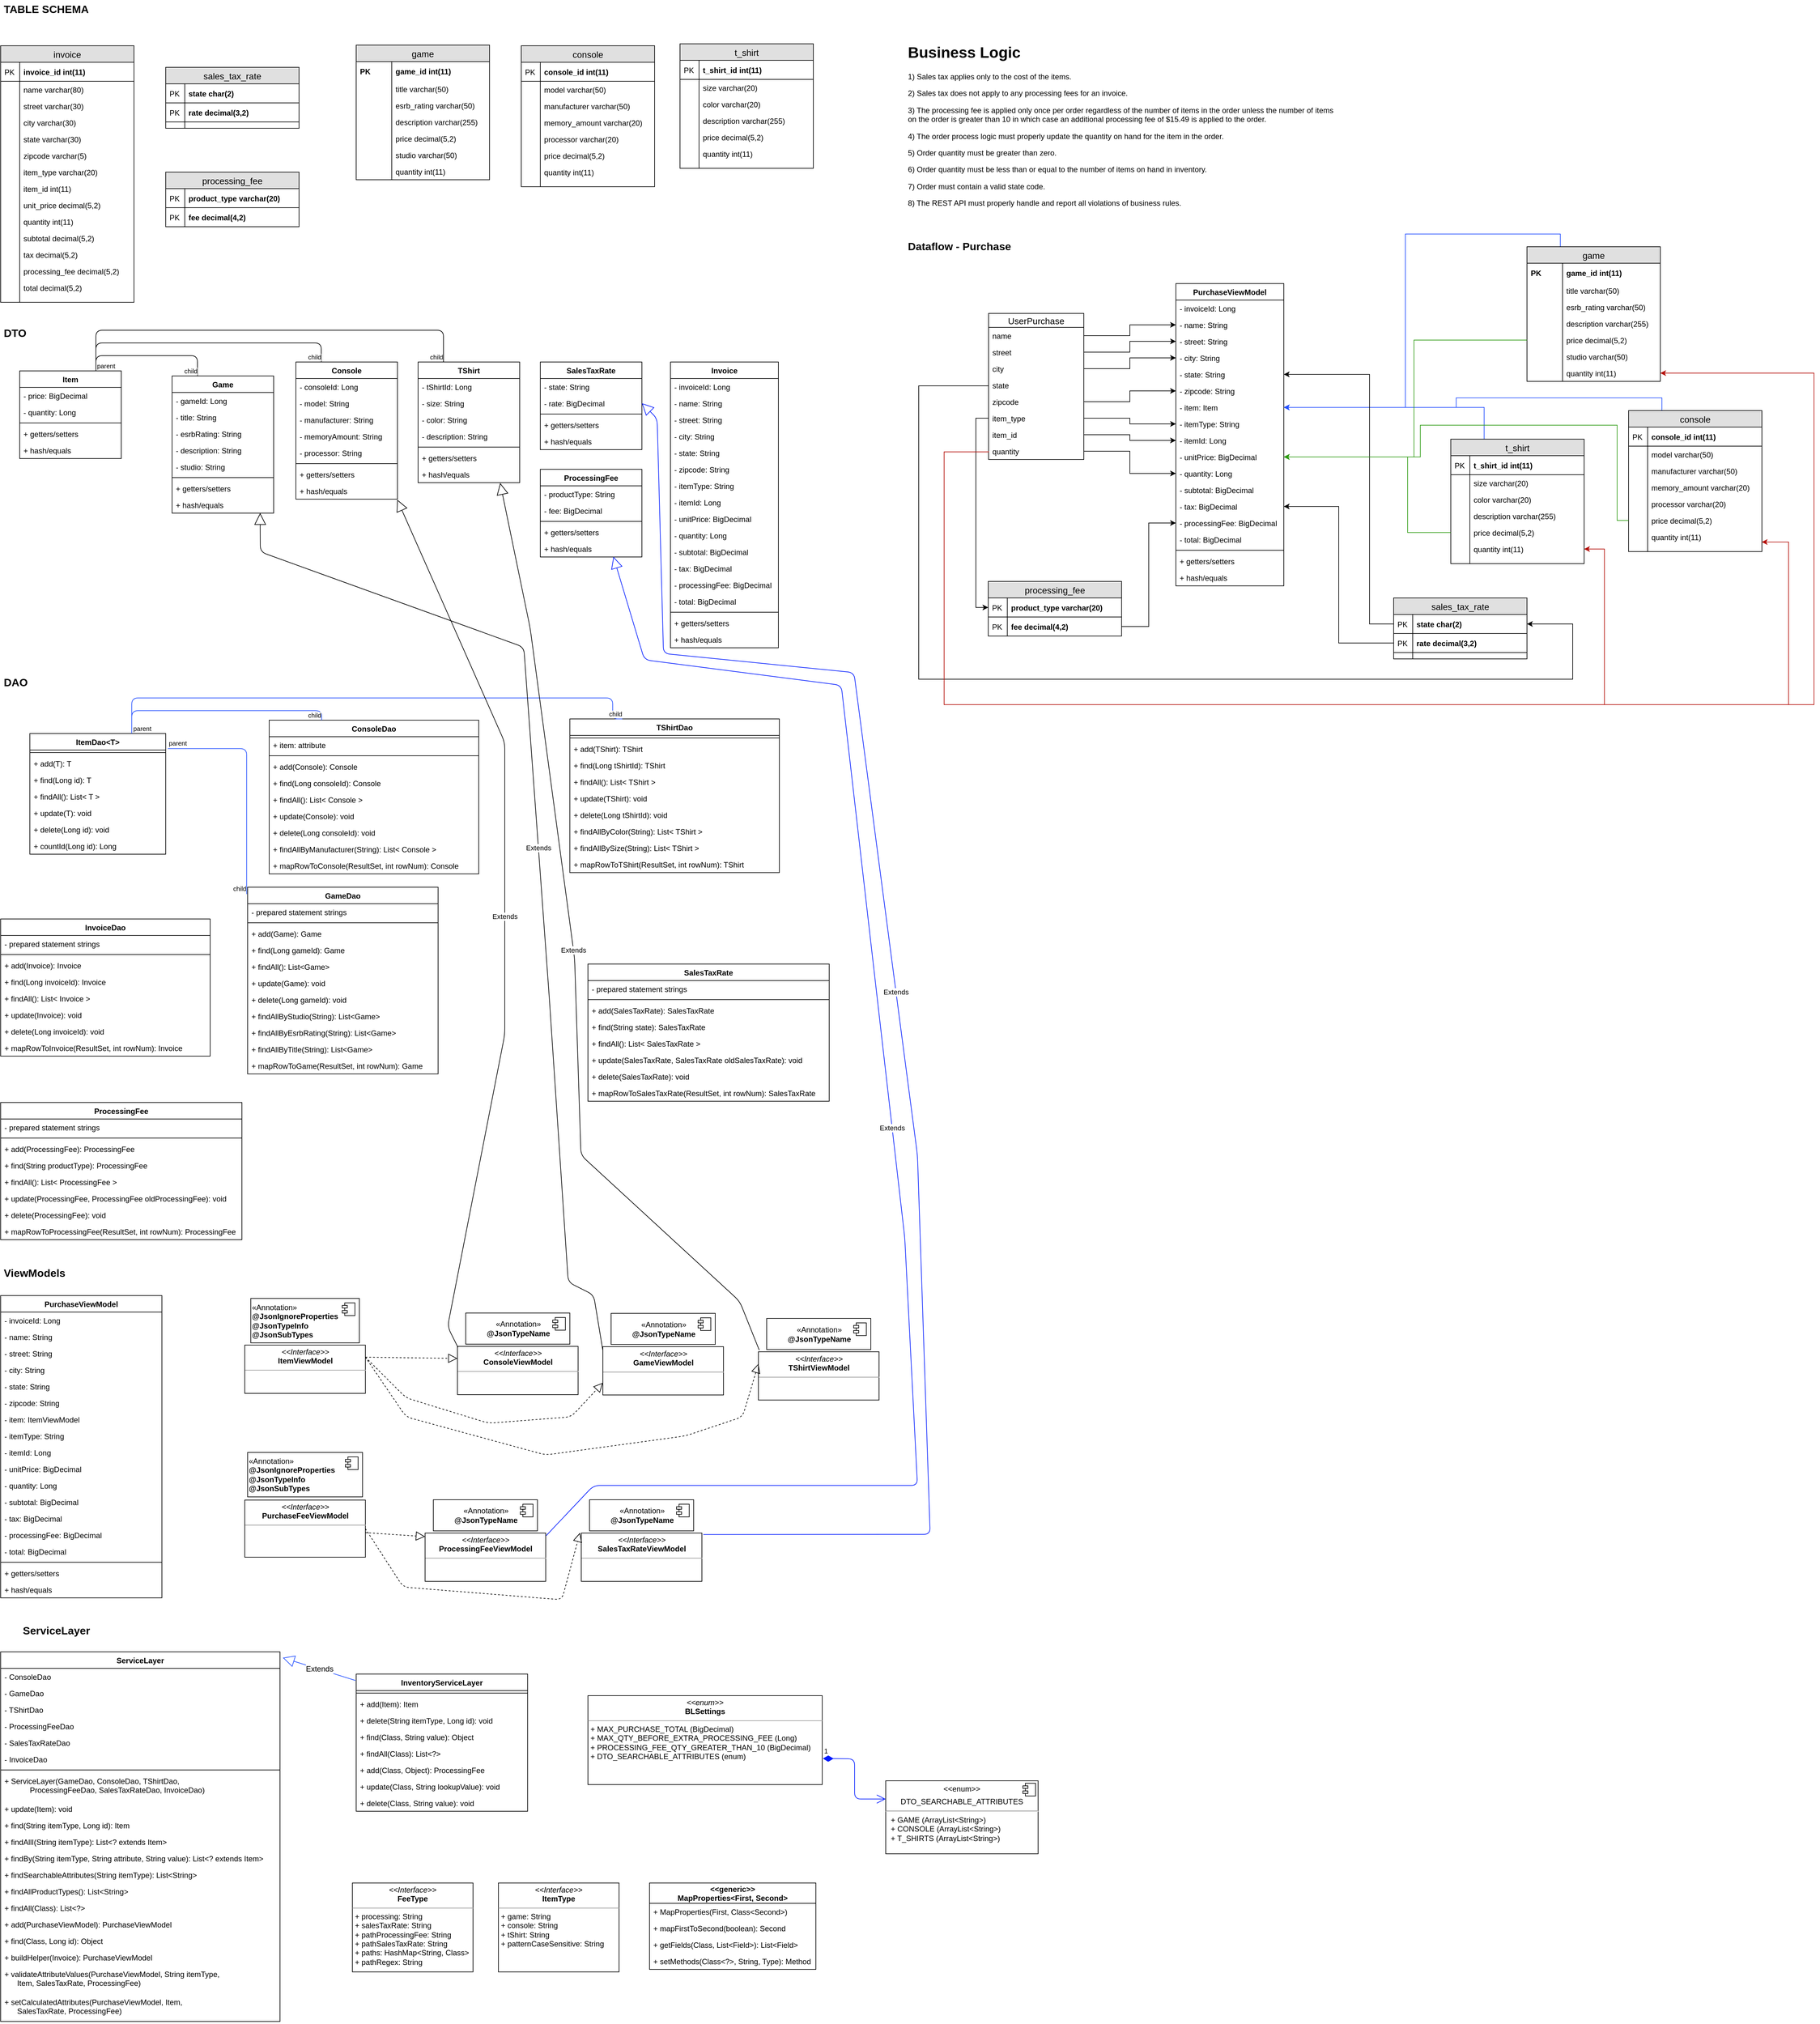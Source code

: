 <mxfile pages="1" version="11.2.8" type="device"><diagram id="54lLPGRDY5anFSsE0SLt" name="Page-1"><mxGraphModel dx="2785" dy="2795" grid="1" gridSize="10" guides="1" tooltips="1" connect="1" arrows="1" fold="1" page="1" pageScale="1" pageWidth="1100" pageHeight="1700" math="0" shadow="0"><root><mxCell id="0"/><mxCell id="1" parent="0"/><mxCell id="qzjOC8CT8EcOBC44YCN2-222" value="sales_tax_rate" style="swimlane;fontStyle=0;childLayout=stackLayout;horizontal=1;startSize=26;fillColor=#e0e0e0;horizontalStack=0;resizeParent=1;resizeParentMax=0;resizeLast=0;collapsible=1;marginBottom=0;swimlaneFillColor=#ffffff;align=center;fontSize=14;" parent="1" vertex="1"><mxGeometry x="-784" y="-1563" width="210" height="96" as="geometry"/></mxCell><mxCell id="qzjOC8CT8EcOBC44YCN2-223" value="state char(2)" style="shape=partialRectangle;top=0;left=0;right=0;bottom=1;align=left;verticalAlign=middle;fillColor=none;spacingLeft=34;spacingRight=4;overflow=hidden;rotatable=0;points=[[0,0.5],[1,0.5]];portConstraint=eastwest;dropTarget=0;fontStyle=1;fontSize=12;" parent="qzjOC8CT8EcOBC44YCN2-222" vertex="1"><mxGeometry y="26" width="210" height="30" as="geometry"/></mxCell><mxCell id="qzjOC8CT8EcOBC44YCN2-224" value="PK" style="shape=partialRectangle;top=0;left=0;bottom=0;fillColor=none;align=left;verticalAlign=middle;spacingLeft=4;spacingRight=4;overflow=hidden;rotatable=0;points=[];portConstraint=eastwest;part=1;fontSize=12;" parent="qzjOC8CT8EcOBC44YCN2-223" vertex="1" connectable="0"><mxGeometry width="30" height="30" as="geometry"/></mxCell><mxCell id="qzjOC8CT8EcOBC44YCN2-225" value="rate decimal(3,2)" style="shape=partialRectangle;top=0;left=0;right=0;bottom=1;align=left;verticalAlign=middle;fillColor=none;spacingLeft=34;spacingRight=4;overflow=hidden;rotatable=0;points=[[0,0.5],[1,0.5]];portConstraint=eastwest;dropTarget=0;fontStyle=1;fontSize=12;" parent="qzjOC8CT8EcOBC44YCN2-222" vertex="1"><mxGeometry y="56" width="210" height="30" as="geometry"/></mxCell><mxCell id="qzjOC8CT8EcOBC44YCN2-226" value="PK" style="shape=partialRectangle;top=0;left=0;bottom=0;fillColor=none;align=left;verticalAlign=middle;spacingLeft=4;spacingRight=4;overflow=hidden;rotatable=0;points=[];portConstraint=eastwest;part=1;fontSize=12;" parent="qzjOC8CT8EcOBC44YCN2-225" vertex="1" connectable="0"><mxGeometry width="30" height="30" as="geometry"/></mxCell><mxCell id="qzjOC8CT8EcOBC44YCN2-227" value="" style="shape=partialRectangle;top=0;left=0;right=0;bottom=0;align=left;verticalAlign=top;fillColor=none;spacingLeft=34;spacingRight=4;overflow=hidden;rotatable=0;points=[[0,0.5],[1,0.5]];portConstraint=eastwest;dropTarget=0;fontSize=12;" parent="qzjOC8CT8EcOBC44YCN2-222" vertex="1"><mxGeometry y="86" width="210" height="10" as="geometry"/></mxCell><mxCell id="qzjOC8CT8EcOBC44YCN2-228" value="" style="shape=partialRectangle;top=0;left=0;bottom=0;fillColor=none;align=left;verticalAlign=top;spacingLeft=4;spacingRight=4;overflow=hidden;rotatable=0;points=[];portConstraint=eastwest;part=1;fontSize=12;" parent="qzjOC8CT8EcOBC44YCN2-227" vertex="1" connectable="0"><mxGeometry width="30" height="10" as="geometry"/></mxCell><mxCell id="qzjOC8CT8EcOBC44YCN2-229" value="invoice" style="swimlane;fontStyle=0;childLayout=stackLayout;horizontal=1;startSize=26;fillColor=#e0e0e0;horizontalStack=0;resizeParent=1;resizeParentMax=0;resizeLast=0;collapsible=1;marginBottom=0;swimlaneFillColor=#ffffff;align=center;fontSize=14;" parent="1" vertex="1"><mxGeometry x="-1044" y="-1597" width="210" height="404" as="geometry"/></mxCell><mxCell id="qzjOC8CT8EcOBC44YCN2-230" value="invoice_id int(11)" style="shape=partialRectangle;top=0;left=0;right=0;bottom=1;align=left;verticalAlign=middle;fillColor=none;spacingLeft=34;spacingRight=4;overflow=hidden;rotatable=0;points=[[0,0.5],[1,0.5]];portConstraint=eastwest;dropTarget=0;fontStyle=1;fontSize=12;" parent="qzjOC8CT8EcOBC44YCN2-229" vertex="1"><mxGeometry y="26" width="210" height="30" as="geometry"/></mxCell><mxCell id="qzjOC8CT8EcOBC44YCN2-231" value="PK" style="shape=partialRectangle;top=0;left=0;bottom=0;fillColor=none;align=left;verticalAlign=middle;spacingLeft=4;spacingRight=4;overflow=hidden;rotatable=0;points=[];portConstraint=eastwest;part=1;fontSize=12;" parent="qzjOC8CT8EcOBC44YCN2-230" vertex="1" connectable="0"><mxGeometry width="30" height="30" as="geometry"/></mxCell><mxCell id="qzjOC8CT8EcOBC44YCN2-232" value="name varchar(80)" style="shape=partialRectangle;top=0;left=0;right=0;bottom=0;align=left;verticalAlign=top;fillColor=none;spacingLeft=34;spacingRight=4;overflow=hidden;rotatable=0;points=[[0,0.5],[1,0.5]];portConstraint=eastwest;dropTarget=0;fontSize=12;" parent="qzjOC8CT8EcOBC44YCN2-229" vertex="1"><mxGeometry y="56" width="210" height="26" as="geometry"/></mxCell><mxCell id="qzjOC8CT8EcOBC44YCN2-233" value="" style="shape=partialRectangle;top=0;left=0;bottom=0;fillColor=none;align=left;verticalAlign=top;spacingLeft=4;spacingRight=4;overflow=hidden;rotatable=0;points=[];portConstraint=eastwest;part=1;fontSize=12;" parent="qzjOC8CT8EcOBC44YCN2-232" vertex="1" connectable="0"><mxGeometry width="30" height="26" as="geometry"/></mxCell><mxCell id="qzjOC8CT8EcOBC44YCN2-234" value="street varchar(30)" style="shape=partialRectangle;top=0;left=0;right=0;bottom=0;align=left;verticalAlign=top;fillColor=none;spacingLeft=34;spacingRight=4;overflow=hidden;rotatable=0;points=[[0,0.5],[1,0.5]];portConstraint=eastwest;dropTarget=0;fontSize=12;" parent="qzjOC8CT8EcOBC44YCN2-229" vertex="1"><mxGeometry y="82" width="210" height="26" as="geometry"/></mxCell><mxCell id="qzjOC8CT8EcOBC44YCN2-235" value="" style="shape=partialRectangle;top=0;left=0;bottom=0;fillColor=none;align=left;verticalAlign=top;spacingLeft=4;spacingRight=4;overflow=hidden;rotatable=0;points=[];portConstraint=eastwest;part=1;fontSize=12;" parent="qzjOC8CT8EcOBC44YCN2-234" vertex="1" connectable="0"><mxGeometry width="30" height="26" as="geometry"/></mxCell><mxCell id="qzjOC8CT8EcOBC44YCN2-236" value="city varchar(30)" style="shape=partialRectangle;top=0;left=0;right=0;bottom=0;align=left;verticalAlign=top;fillColor=none;spacingLeft=34;spacingRight=4;overflow=hidden;rotatable=0;points=[[0,0.5],[1,0.5]];portConstraint=eastwest;dropTarget=0;fontSize=12;" parent="qzjOC8CT8EcOBC44YCN2-229" vertex="1"><mxGeometry y="108" width="210" height="26" as="geometry"/></mxCell><mxCell id="qzjOC8CT8EcOBC44YCN2-237" value="" style="shape=partialRectangle;top=0;left=0;bottom=0;fillColor=none;align=left;verticalAlign=top;spacingLeft=4;spacingRight=4;overflow=hidden;rotatable=0;points=[];portConstraint=eastwest;part=1;fontSize=12;" parent="qzjOC8CT8EcOBC44YCN2-236" vertex="1" connectable="0"><mxGeometry width="30" height="26" as="geometry"/></mxCell><mxCell id="qzjOC8CT8EcOBC44YCN2-238" value="state varchar(30)" style="shape=partialRectangle;top=0;left=0;right=0;bottom=0;align=left;verticalAlign=top;fillColor=none;spacingLeft=34;spacingRight=4;overflow=hidden;rotatable=0;points=[[0,0.5],[1,0.5]];portConstraint=eastwest;dropTarget=0;fontSize=12;" parent="qzjOC8CT8EcOBC44YCN2-229" vertex="1"><mxGeometry y="134" width="210" height="26" as="geometry"/></mxCell><mxCell id="qzjOC8CT8EcOBC44YCN2-239" value="" style="shape=partialRectangle;top=0;left=0;bottom=0;fillColor=none;align=left;verticalAlign=top;spacingLeft=4;spacingRight=4;overflow=hidden;rotatable=0;points=[];portConstraint=eastwest;part=1;fontSize=12;" parent="qzjOC8CT8EcOBC44YCN2-238" vertex="1" connectable="0"><mxGeometry width="30" height="26" as="geometry"/></mxCell><mxCell id="qzjOC8CT8EcOBC44YCN2-240" value="zipcode varchar(5)" style="shape=partialRectangle;top=0;left=0;right=0;bottom=0;align=left;verticalAlign=top;fillColor=none;spacingLeft=34;spacingRight=4;overflow=hidden;rotatable=0;points=[[0,0.5],[1,0.5]];portConstraint=eastwest;dropTarget=0;fontSize=12;" parent="qzjOC8CT8EcOBC44YCN2-229" vertex="1"><mxGeometry y="160" width="210" height="26" as="geometry"/></mxCell><mxCell id="qzjOC8CT8EcOBC44YCN2-241" value="" style="shape=partialRectangle;top=0;left=0;bottom=0;fillColor=none;align=left;verticalAlign=top;spacingLeft=4;spacingRight=4;overflow=hidden;rotatable=0;points=[];portConstraint=eastwest;part=1;fontSize=12;" parent="qzjOC8CT8EcOBC44YCN2-240" vertex="1" connectable="0"><mxGeometry width="30" height="26" as="geometry"/></mxCell><mxCell id="qzjOC8CT8EcOBC44YCN2-242" value="item_type varchar(20)" style="shape=partialRectangle;top=0;left=0;right=0;bottom=0;align=left;verticalAlign=top;fillColor=none;spacingLeft=34;spacingRight=4;overflow=hidden;rotatable=0;points=[[0,0.5],[1,0.5]];portConstraint=eastwest;dropTarget=0;fontSize=12;" parent="qzjOC8CT8EcOBC44YCN2-229" vertex="1"><mxGeometry y="186" width="210" height="26" as="geometry"/></mxCell><mxCell id="qzjOC8CT8EcOBC44YCN2-243" value="" style="shape=partialRectangle;top=0;left=0;bottom=0;fillColor=none;align=left;verticalAlign=top;spacingLeft=4;spacingRight=4;overflow=hidden;rotatable=0;points=[];portConstraint=eastwest;part=1;fontSize=12;" parent="qzjOC8CT8EcOBC44YCN2-242" vertex="1" connectable="0"><mxGeometry width="30" height="26" as="geometry"/></mxCell><mxCell id="qzjOC8CT8EcOBC44YCN2-244" value="item_id int(11)" style="shape=partialRectangle;top=0;left=0;right=0;bottom=0;align=left;verticalAlign=top;fillColor=none;spacingLeft=34;spacingRight=4;overflow=hidden;rotatable=0;points=[[0,0.5],[1,0.5]];portConstraint=eastwest;dropTarget=0;fontSize=12;" parent="qzjOC8CT8EcOBC44YCN2-229" vertex="1"><mxGeometry y="212" width="210" height="26" as="geometry"/></mxCell><mxCell id="qzjOC8CT8EcOBC44YCN2-245" value="" style="shape=partialRectangle;top=0;left=0;bottom=0;fillColor=none;align=left;verticalAlign=top;spacingLeft=4;spacingRight=4;overflow=hidden;rotatable=0;points=[];portConstraint=eastwest;part=1;fontSize=12;" parent="qzjOC8CT8EcOBC44YCN2-244" vertex="1" connectable="0"><mxGeometry width="30" height="26" as="geometry"/></mxCell><mxCell id="qzjOC8CT8EcOBC44YCN2-246" value="unit_price decimal(5,2)" style="shape=partialRectangle;top=0;left=0;right=0;bottom=0;align=left;verticalAlign=top;fillColor=none;spacingLeft=34;spacingRight=4;overflow=hidden;rotatable=0;points=[[0,0.5],[1,0.5]];portConstraint=eastwest;dropTarget=0;fontSize=12;" parent="qzjOC8CT8EcOBC44YCN2-229" vertex="1"><mxGeometry y="238" width="210" height="26" as="geometry"/></mxCell><mxCell id="qzjOC8CT8EcOBC44YCN2-247" value="" style="shape=partialRectangle;top=0;left=0;bottom=0;fillColor=none;align=left;verticalAlign=top;spacingLeft=4;spacingRight=4;overflow=hidden;rotatable=0;points=[];portConstraint=eastwest;part=1;fontSize=12;" parent="qzjOC8CT8EcOBC44YCN2-246" vertex="1" connectable="0"><mxGeometry width="30" height="26" as="geometry"/></mxCell><mxCell id="qzjOC8CT8EcOBC44YCN2-248" value="quantity int(11)" style="shape=partialRectangle;top=0;left=0;right=0;bottom=0;align=left;verticalAlign=top;fillColor=none;spacingLeft=34;spacingRight=4;overflow=hidden;rotatable=0;points=[[0,0.5],[1,0.5]];portConstraint=eastwest;dropTarget=0;fontSize=12;" parent="qzjOC8CT8EcOBC44YCN2-229" vertex="1"><mxGeometry y="264" width="210" height="26" as="geometry"/></mxCell><mxCell id="qzjOC8CT8EcOBC44YCN2-249" value="" style="shape=partialRectangle;top=0;left=0;bottom=0;fillColor=none;align=left;verticalAlign=top;spacingLeft=4;spacingRight=4;overflow=hidden;rotatable=0;points=[];portConstraint=eastwest;part=1;fontSize=12;" parent="qzjOC8CT8EcOBC44YCN2-248" vertex="1" connectable="0"><mxGeometry width="30" height="26" as="geometry"/></mxCell><mxCell id="qzjOC8CT8EcOBC44YCN2-250" value="subtotal decimal(5,2)" style="shape=partialRectangle;top=0;left=0;right=0;bottom=0;align=left;verticalAlign=top;fillColor=none;spacingLeft=34;spacingRight=4;overflow=hidden;rotatable=0;points=[[0,0.5],[1,0.5]];portConstraint=eastwest;dropTarget=0;fontSize=12;" parent="qzjOC8CT8EcOBC44YCN2-229" vertex="1"><mxGeometry y="290" width="210" height="26" as="geometry"/></mxCell><mxCell id="qzjOC8CT8EcOBC44YCN2-251" value="" style="shape=partialRectangle;top=0;left=0;bottom=0;fillColor=none;align=left;verticalAlign=top;spacingLeft=4;spacingRight=4;overflow=hidden;rotatable=0;points=[];portConstraint=eastwest;part=1;fontSize=12;" parent="qzjOC8CT8EcOBC44YCN2-250" vertex="1" connectable="0"><mxGeometry width="30" height="26" as="geometry"/></mxCell><mxCell id="qzjOC8CT8EcOBC44YCN2-252" value="tax decimal(5,2)" style="shape=partialRectangle;top=0;left=0;right=0;bottom=0;align=left;verticalAlign=top;fillColor=none;spacingLeft=34;spacingRight=4;overflow=hidden;rotatable=0;points=[[0,0.5],[1,0.5]];portConstraint=eastwest;dropTarget=0;fontSize=12;" parent="qzjOC8CT8EcOBC44YCN2-229" vertex="1"><mxGeometry y="316" width="210" height="26" as="geometry"/></mxCell><mxCell id="qzjOC8CT8EcOBC44YCN2-253" value="" style="shape=partialRectangle;top=0;left=0;bottom=0;fillColor=none;align=left;verticalAlign=top;spacingLeft=4;spacingRight=4;overflow=hidden;rotatable=0;points=[];portConstraint=eastwest;part=1;fontSize=12;" parent="qzjOC8CT8EcOBC44YCN2-252" vertex="1" connectable="0"><mxGeometry width="30" height="26" as="geometry"/></mxCell><mxCell id="qzjOC8CT8EcOBC44YCN2-254" value="processing_fee decimal(5,2)" style="shape=partialRectangle;top=0;left=0;right=0;bottom=0;align=left;verticalAlign=top;fillColor=none;spacingLeft=34;spacingRight=4;overflow=hidden;rotatable=0;points=[[0,0.5],[1,0.5]];portConstraint=eastwest;dropTarget=0;fontSize=12;" parent="qzjOC8CT8EcOBC44YCN2-229" vertex="1"><mxGeometry y="342" width="210" height="26" as="geometry"/></mxCell><mxCell id="qzjOC8CT8EcOBC44YCN2-255" value="" style="shape=partialRectangle;top=0;left=0;bottom=0;fillColor=none;align=left;verticalAlign=top;spacingLeft=4;spacingRight=4;overflow=hidden;rotatable=0;points=[];portConstraint=eastwest;part=1;fontSize=12;" parent="qzjOC8CT8EcOBC44YCN2-254" vertex="1" connectable="0"><mxGeometry width="30" height="26" as="geometry"/></mxCell><mxCell id="qzjOC8CT8EcOBC44YCN2-256" value="total decimal(5,2)" style="shape=partialRectangle;top=0;left=0;right=0;bottom=0;align=left;verticalAlign=top;fillColor=none;spacingLeft=34;spacingRight=4;overflow=hidden;rotatable=0;points=[[0,0.5],[1,0.5]];portConstraint=eastwest;dropTarget=0;fontSize=12;" parent="qzjOC8CT8EcOBC44YCN2-229" vertex="1"><mxGeometry y="368" width="210" height="26" as="geometry"/></mxCell><mxCell id="qzjOC8CT8EcOBC44YCN2-257" value="" style="shape=partialRectangle;top=0;left=0;bottom=0;fillColor=none;align=left;verticalAlign=top;spacingLeft=4;spacingRight=4;overflow=hidden;rotatable=0;points=[];portConstraint=eastwest;part=1;fontSize=12;" parent="qzjOC8CT8EcOBC44YCN2-256" vertex="1" connectable="0"><mxGeometry width="30" height="26" as="geometry"/></mxCell><mxCell id="qzjOC8CT8EcOBC44YCN2-258" value="" style="shape=partialRectangle;top=0;left=0;right=0;bottom=0;align=left;verticalAlign=top;fillColor=none;spacingLeft=34;spacingRight=4;overflow=hidden;rotatable=0;points=[[0,0.5],[1,0.5]];portConstraint=eastwest;dropTarget=0;fontSize=12;" parent="qzjOC8CT8EcOBC44YCN2-229" vertex="1"><mxGeometry y="394" width="210" height="10" as="geometry"/></mxCell><mxCell id="qzjOC8CT8EcOBC44YCN2-259" value="" style="shape=partialRectangle;top=0;left=0;bottom=0;fillColor=none;align=left;verticalAlign=top;spacingLeft=4;spacingRight=4;overflow=hidden;rotatable=0;points=[];portConstraint=eastwest;part=1;fontSize=12;" parent="qzjOC8CT8EcOBC44YCN2-258" vertex="1" connectable="0"><mxGeometry width="30" height="10" as="geometry"/></mxCell><mxCell id="qzjOC8CT8EcOBC44YCN2-260" value="processing_fee" style="swimlane;fontStyle=0;childLayout=stackLayout;horizontal=1;startSize=26;fillColor=#e0e0e0;horizontalStack=0;resizeParent=1;resizeParentMax=0;resizeLast=0;collapsible=1;marginBottom=0;swimlaneFillColor=#ffffff;align=center;fontSize=14;" parent="1" vertex="1"><mxGeometry x="-784" y="-1398" width="210" height="86" as="geometry"/></mxCell><mxCell id="qzjOC8CT8EcOBC44YCN2-261" value="product_type varchar(20)" style="shape=partialRectangle;top=0;left=0;right=0;bottom=1;align=left;verticalAlign=middle;fillColor=none;spacingLeft=34;spacingRight=4;overflow=hidden;rotatable=0;points=[[0,0.5],[1,0.5]];portConstraint=eastwest;dropTarget=0;fontStyle=1;fontSize=12;" parent="qzjOC8CT8EcOBC44YCN2-260" vertex="1"><mxGeometry y="26" width="210" height="30" as="geometry"/></mxCell><mxCell id="qzjOC8CT8EcOBC44YCN2-262" value="PK" style="shape=partialRectangle;top=0;left=0;bottom=0;fillColor=none;align=left;verticalAlign=middle;spacingLeft=4;spacingRight=4;overflow=hidden;rotatable=0;points=[];portConstraint=eastwest;part=1;fontSize=12;" parent="qzjOC8CT8EcOBC44YCN2-261" vertex="1" connectable="0"><mxGeometry width="30" height="30" as="geometry"/></mxCell><mxCell id="qzjOC8CT8EcOBC44YCN2-263" value="fee decimal(4,2)" style="shape=partialRectangle;top=0;left=0;right=0;bottom=1;align=left;verticalAlign=middle;fillColor=none;spacingLeft=34;spacingRight=4;overflow=hidden;rotatable=0;points=[[0,0.5],[1,0.5]];portConstraint=eastwest;dropTarget=0;fontStyle=1;fontSize=12;" parent="qzjOC8CT8EcOBC44YCN2-260" vertex="1"><mxGeometry y="56" width="210" height="30" as="geometry"/></mxCell><mxCell id="qzjOC8CT8EcOBC44YCN2-264" value="PK" style="shape=partialRectangle;top=0;left=0;bottom=0;fillColor=none;align=left;verticalAlign=middle;spacingLeft=4;spacingRight=4;overflow=hidden;rotatable=0;points=[];portConstraint=eastwest;part=1;fontSize=12;" parent="qzjOC8CT8EcOBC44YCN2-263" vertex="1" connectable="0"><mxGeometry width="30" height="30" as="geometry"/></mxCell><mxCell id="qzjOC8CT8EcOBC44YCN2-265" value="game" style="swimlane;fontStyle=0;childLayout=stackLayout;horizontal=1;startSize=26;fillColor=#e0e0e0;horizontalStack=0;resizeParent=1;resizeParentMax=0;resizeLast=0;collapsible=1;marginBottom=0;swimlaneFillColor=#ffffff;align=center;fontSize=14;" parent="1" vertex="1"><mxGeometry x="-484" y="-1598" width="210" height="212" as="geometry"/></mxCell><mxCell id="qzjOC8CT8EcOBC44YCN2-266" value="game_id int(11)" style="shape=partialRectangle;top=0;left=0;right=0;bottom=0;align=left;verticalAlign=middle;fillColor=none;spacingLeft=60;spacingRight=4;overflow=hidden;rotatable=0;points=[[0,0.5],[1,0.5]];portConstraint=eastwest;dropTarget=0;fontStyle=1;fontSize=12;" parent="qzjOC8CT8EcOBC44YCN2-265" vertex="1"><mxGeometry y="26" width="210" height="30" as="geometry"/></mxCell><mxCell id="qzjOC8CT8EcOBC44YCN2-267" value="PK" style="shape=partialRectangle;fontStyle=1;top=0;left=0;bottom=0;fillColor=none;align=left;verticalAlign=middle;spacingLeft=4;spacingRight=4;overflow=hidden;rotatable=0;points=[];portConstraint=eastwest;part=1;fontSize=12;" parent="qzjOC8CT8EcOBC44YCN2-266" vertex="1" connectable="0"><mxGeometry width="56" height="30" as="geometry"/></mxCell><mxCell id="qzjOC8CT8EcOBC44YCN2-268" value="title varchar(50)" style="shape=partialRectangle;top=0;left=0;right=0;bottom=0;align=left;verticalAlign=top;fillColor=none;spacingLeft=60;spacingRight=4;overflow=hidden;rotatable=0;points=[[0,0.5],[1,0.5]];portConstraint=eastwest;dropTarget=0;fontSize=12;" parent="qzjOC8CT8EcOBC44YCN2-265" vertex="1"><mxGeometry y="56" width="210" height="26" as="geometry"/></mxCell><mxCell id="qzjOC8CT8EcOBC44YCN2-269" value="" style="shape=partialRectangle;top=0;left=0;bottom=0;fillColor=none;align=left;verticalAlign=top;spacingLeft=4;spacingRight=4;overflow=hidden;rotatable=0;points=[];portConstraint=eastwest;part=1;fontSize=12;" parent="qzjOC8CT8EcOBC44YCN2-268" vertex="1" connectable="0"><mxGeometry width="56" height="26" as="geometry"/></mxCell><mxCell id="qzjOC8CT8EcOBC44YCN2-270" value="esrb_rating varchar(50)" style="shape=partialRectangle;top=0;left=0;right=0;bottom=0;align=left;verticalAlign=top;fillColor=none;spacingLeft=60;spacingRight=4;overflow=hidden;rotatable=0;points=[[0,0.5],[1,0.5]];portConstraint=eastwest;dropTarget=0;fontSize=12;" parent="qzjOC8CT8EcOBC44YCN2-265" vertex="1"><mxGeometry y="82" width="210" height="26" as="geometry"/></mxCell><mxCell id="qzjOC8CT8EcOBC44YCN2-271" value="" style="shape=partialRectangle;top=0;left=0;bottom=0;fillColor=none;align=left;verticalAlign=top;spacingLeft=4;spacingRight=4;overflow=hidden;rotatable=0;points=[];portConstraint=eastwest;part=1;fontSize=12;" parent="qzjOC8CT8EcOBC44YCN2-270" vertex="1" connectable="0"><mxGeometry width="56" height="26" as="geometry"/></mxCell><mxCell id="qzjOC8CT8EcOBC44YCN2-272" value="description varchar(255)" style="shape=partialRectangle;top=0;left=0;right=0;bottom=0;align=left;verticalAlign=top;fillColor=none;spacingLeft=60;spacingRight=4;overflow=hidden;rotatable=0;points=[[0,0.5],[1,0.5]];portConstraint=eastwest;dropTarget=0;fontSize=12;" parent="qzjOC8CT8EcOBC44YCN2-265" vertex="1"><mxGeometry y="108" width="210" height="26" as="geometry"/></mxCell><mxCell id="qzjOC8CT8EcOBC44YCN2-273" value="" style="shape=partialRectangle;top=0;left=0;bottom=0;fillColor=none;align=left;verticalAlign=top;spacingLeft=4;spacingRight=4;overflow=hidden;rotatable=0;points=[];portConstraint=eastwest;part=1;fontSize=12;" parent="qzjOC8CT8EcOBC44YCN2-272" vertex="1" connectable="0"><mxGeometry width="56" height="26" as="geometry"/></mxCell><mxCell id="qzjOC8CT8EcOBC44YCN2-274" value="price decimal(5,2)" style="shape=partialRectangle;top=0;left=0;right=0;bottom=0;align=left;verticalAlign=top;fillColor=none;spacingLeft=60;spacingRight=4;overflow=hidden;rotatable=0;points=[[0,0.5],[1,0.5]];portConstraint=eastwest;dropTarget=0;fontSize=12;" parent="qzjOC8CT8EcOBC44YCN2-265" vertex="1"><mxGeometry y="134" width="210" height="26" as="geometry"/></mxCell><mxCell id="qzjOC8CT8EcOBC44YCN2-275" value="" style="shape=partialRectangle;top=0;left=0;bottom=0;fillColor=none;align=left;verticalAlign=top;spacingLeft=4;spacingRight=4;overflow=hidden;rotatable=0;points=[];portConstraint=eastwest;part=1;fontSize=12;" parent="qzjOC8CT8EcOBC44YCN2-274" vertex="1" connectable="0"><mxGeometry width="56" height="26" as="geometry"/></mxCell><mxCell id="qzjOC8CT8EcOBC44YCN2-276" value="studio varchar(50)" style="shape=partialRectangle;top=0;left=0;right=0;bottom=0;align=left;verticalAlign=top;fillColor=none;spacingLeft=60;spacingRight=4;overflow=hidden;rotatable=0;points=[[0,0.5],[1,0.5]];portConstraint=eastwest;dropTarget=0;fontSize=12;" parent="qzjOC8CT8EcOBC44YCN2-265" vertex="1"><mxGeometry y="160" width="210" height="26" as="geometry"/></mxCell><mxCell id="qzjOC8CT8EcOBC44YCN2-277" value="" style="shape=partialRectangle;top=0;left=0;bottom=0;fillColor=none;align=left;verticalAlign=top;spacingLeft=4;spacingRight=4;overflow=hidden;rotatable=0;points=[];portConstraint=eastwest;part=1;fontSize=12;" parent="qzjOC8CT8EcOBC44YCN2-276" vertex="1" connectable="0"><mxGeometry width="56" height="26" as="geometry"/></mxCell><mxCell id="qzjOC8CT8EcOBC44YCN2-278" value="quantity int(11)" style="shape=partialRectangle;top=0;left=0;right=0;bottom=0;align=left;verticalAlign=top;fillColor=none;spacingLeft=60;spacingRight=4;overflow=hidden;rotatable=0;points=[[0,0.5],[1,0.5]];portConstraint=eastwest;dropTarget=0;fontSize=12;" parent="qzjOC8CT8EcOBC44YCN2-265" vertex="1"><mxGeometry y="186" width="210" height="26" as="geometry"/></mxCell><mxCell id="qzjOC8CT8EcOBC44YCN2-279" value="" style="shape=partialRectangle;top=0;left=0;bottom=0;fillColor=none;align=left;verticalAlign=top;spacingLeft=4;spacingRight=4;overflow=hidden;rotatable=0;points=[];portConstraint=eastwest;part=1;fontSize=12;" parent="qzjOC8CT8EcOBC44YCN2-278" vertex="1" connectable="0"><mxGeometry width="56" height="26" as="geometry"/></mxCell><mxCell id="qzjOC8CT8EcOBC44YCN2-280" value="console" style="swimlane;fontStyle=0;childLayout=stackLayout;horizontal=1;startSize=26;fillColor=#e0e0e0;horizontalStack=0;resizeParent=1;resizeParentMax=0;resizeLast=0;collapsible=1;marginBottom=0;swimlaneFillColor=#ffffff;align=center;fontSize=14;" parent="1" vertex="1"><mxGeometry x="-224" y="-1597" width="210" height="222" as="geometry"/></mxCell><mxCell id="qzjOC8CT8EcOBC44YCN2-281" value="console_id int(11)" style="shape=partialRectangle;top=0;left=0;right=0;bottom=1;align=left;verticalAlign=middle;fillColor=none;spacingLeft=34;spacingRight=4;overflow=hidden;rotatable=0;points=[[0,0.5],[1,0.5]];portConstraint=eastwest;dropTarget=0;fontStyle=1;fontSize=12;" parent="qzjOC8CT8EcOBC44YCN2-280" vertex="1"><mxGeometry y="26" width="210" height="30" as="geometry"/></mxCell><mxCell id="qzjOC8CT8EcOBC44YCN2-282" value="PK" style="shape=partialRectangle;top=0;left=0;bottom=0;fillColor=none;align=left;verticalAlign=middle;spacingLeft=4;spacingRight=4;overflow=hidden;rotatable=0;points=[];portConstraint=eastwest;part=1;fontSize=12;" parent="qzjOC8CT8EcOBC44YCN2-281" vertex="1" connectable="0"><mxGeometry width="30" height="30" as="geometry"/></mxCell><mxCell id="qzjOC8CT8EcOBC44YCN2-283" value="model varchar(50)" style="shape=partialRectangle;top=0;left=0;right=0;bottom=0;align=left;verticalAlign=top;fillColor=none;spacingLeft=34;spacingRight=4;overflow=hidden;rotatable=0;points=[[0,0.5],[1,0.5]];portConstraint=eastwest;dropTarget=0;fontSize=12;" parent="qzjOC8CT8EcOBC44YCN2-280" vertex="1"><mxGeometry y="56" width="210" height="26" as="geometry"/></mxCell><mxCell id="qzjOC8CT8EcOBC44YCN2-284" value="" style="shape=partialRectangle;top=0;left=0;bottom=0;fillColor=none;align=left;verticalAlign=top;spacingLeft=4;spacingRight=4;overflow=hidden;rotatable=0;points=[];portConstraint=eastwest;part=1;fontSize=12;" parent="qzjOC8CT8EcOBC44YCN2-283" vertex="1" connectable="0"><mxGeometry width="30" height="26" as="geometry"/></mxCell><mxCell id="qzjOC8CT8EcOBC44YCN2-285" value="manufacturer varchar(50)" style="shape=partialRectangle;top=0;left=0;right=0;bottom=0;align=left;verticalAlign=top;fillColor=none;spacingLeft=34;spacingRight=4;overflow=hidden;rotatable=0;points=[[0,0.5],[1,0.5]];portConstraint=eastwest;dropTarget=0;fontSize=12;" parent="qzjOC8CT8EcOBC44YCN2-280" vertex="1"><mxGeometry y="82" width="210" height="26" as="geometry"/></mxCell><mxCell id="qzjOC8CT8EcOBC44YCN2-286" value="" style="shape=partialRectangle;top=0;left=0;bottom=0;fillColor=none;align=left;verticalAlign=top;spacingLeft=4;spacingRight=4;overflow=hidden;rotatable=0;points=[];portConstraint=eastwest;part=1;fontSize=12;" parent="qzjOC8CT8EcOBC44YCN2-285" vertex="1" connectable="0"><mxGeometry width="30" height="26" as="geometry"/></mxCell><mxCell id="qzjOC8CT8EcOBC44YCN2-287" value="memory_amount varchar(20)" style="shape=partialRectangle;top=0;left=0;right=0;bottom=0;align=left;verticalAlign=top;fillColor=none;spacingLeft=34;spacingRight=4;overflow=hidden;rotatable=0;points=[[0,0.5],[1,0.5]];portConstraint=eastwest;dropTarget=0;fontSize=12;" parent="qzjOC8CT8EcOBC44YCN2-280" vertex="1"><mxGeometry y="108" width="210" height="26" as="geometry"/></mxCell><mxCell id="qzjOC8CT8EcOBC44YCN2-288" value="" style="shape=partialRectangle;top=0;left=0;bottom=0;fillColor=none;align=left;verticalAlign=top;spacingLeft=4;spacingRight=4;overflow=hidden;rotatable=0;points=[];portConstraint=eastwest;part=1;fontSize=12;" parent="qzjOC8CT8EcOBC44YCN2-287" vertex="1" connectable="0"><mxGeometry width="30" height="26" as="geometry"/></mxCell><mxCell id="qzjOC8CT8EcOBC44YCN2-289" value="processor varchar(20)" style="shape=partialRectangle;top=0;left=0;right=0;bottom=0;align=left;verticalAlign=top;fillColor=none;spacingLeft=34;spacingRight=4;overflow=hidden;rotatable=0;points=[[0,0.5],[1,0.5]];portConstraint=eastwest;dropTarget=0;fontSize=12;" parent="qzjOC8CT8EcOBC44YCN2-280" vertex="1"><mxGeometry y="134" width="210" height="26" as="geometry"/></mxCell><mxCell id="qzjOC8CT8EcOBC44YCN2-290" value="" style="shape=partialRectangle;top=0;left=0;bottom=0;fillColor=none;align=left;verticalAlign=top;spacingLeft=4;spacingRight=4;overflow=hidden;rotatable=0;points=[];portConstraint=eastwest;part=1;fontSize=12;" parent="qzjOC8CT8EcOBC44YCN2-289" vertex="1" connectable="0"><mxGeometry width="30" height="26" as="geometry"/></mxCell><mxCell id="qzjOC8CT8EcOBC44YCN2-291" value="price decimal(5,2)" style="shape=partialRectangle;top=0;left=0;right=0;bottom=0;align=left;verticalAlign=top;fillColor=none;spacingLeft=34;spacingRight=4;overflow=hidden;rotatable=0;points=[[0,0.5],[1,0.5]];portConstraint=eastwest;dropTarget=0;fontSize=12;" parent="qzjOC8CT8EcOBC44YCN2-280" vertex="1"><mxGeometry y="160" width="210" height="26" as="geometry"/></mxCell><mxCell id="qzjOC8CT8EcOBC44YCN2-292" value="" style="shape=partialRectangle;top=0;left=0;bottom=0;fillColor=none;align=left;verticalAlign=top;spacingLeft=4;spacingRight=4;overflow=hidden;rotatable=0;points=[];portConstraint=eastwest;part=1;fontSize=12;" parent="qzjOC8CT8EcOBC44YCN2-291" vertex="1" connectable="0"><mxGeometry width="30" height="26" as="geometry"/></mxCell><mxCell id="qzjOC8CT8EcOBC44YCN2-293" value="quantity int(11)" style="shape=partialRectangle;top=0;left=0;right=0;bottom=0;align=left;verticalAlign=top;fillColor=none;spacingLeft=34;spacingRight=4;overflow=hidden;rotatable=0;points=[[0,0.5],[1,0.5]];portConstraint=eastwest;dropTarget=0;fontSize=12;" parent="qzjOC8CT8EcOBC44YCN2-280" vertex="1"><mxGeometry y="186" width="210" height="26" as="geometry"/></mxCell><mxCell id="qzjOC8CT8EcOBC44YCN2-294" value="" style="shape=partialRectangle;top=0;left=0;bottom=0;fillColor=none;align=left;verticalAlign=top;spacingLeft=4;spacingRight=4;overflow=hidden;rotatable=0;points=[];portConstraint=eastwest;part=1;fontSize=12;" parent="qzjOC8CT8EcOBC44YCN2-293" vertex="1" connectable="0"><mxGeometry width="30" height="26" as="geometry"/></mxCell><mxCell id="qzjOC8CT8EcOBC44YCN2-295" value="" style="shape=partialRectangle;top=0;left=0;right=0;bottom=0;align=left;verticalAlign=top;fillColor=none;spacingLeft=34;spacingRight=4;overflow=hidden;rotatable=0;points=[[0,0.5],[1,0.5]];portConstraint=eastwest;dropTarget=0;fontSize=12;" parent="qzjOC8CT8EcOBC44YCN2-280" vertex="1"><mxGeometry y="212" width="210" height="10" as="geometry"/></mxCell><mxCell id="qzjOC8CT8EcOBC44YCN2-296" value="" style="shape=partialRectangle;top=0;left=0;bottom=0;fillColor=none;align=left;verticalAlign=top;spacingLeft=4;spacingRight=4;overflow=hidden;rotatable=0;points=[];portConstraint=eastwest;part=1;fontSize=12;" parent="qzjOC8CT8EcOBC44YCN2-295" vertex="1" connectable="0"><mxGeometry width="30" height="10" as="geometry"/></mxCell><mxCell id="qzjOC8CT8EcOBC44YCN2-297" value="t_shirt" style="swimlane;fontStyle=0;childLayout=stackLayout;horizontal=1;startSize=26;fillColor=#e0e0e0;horizontalStack=0;resizeParent=1;resizeParentMax=0;resizeLast=0;collapsible=1;marginBottom=0;swimlaneFillColor=#ffffff;align=center;fontSize=14;" parent="1" vertex="1"><mxGeometry x="26" y="-1600" width="210" height="196" as="geometry"/></mxCell><mxCell id="qzjOC8CT8EcOBC44YCN2-298" value="t_shirt_id int(11)" style="shape=partialRectangle;top=0;left=0;right=0;bottom=1;align=left;verticalAlign=middle;fillColor=none;spacingLeft=34;spacingRight=4;overflow=hidden;rotatable=0;points=[[0,0.5],[1,0.5]];portConstraint=eastwest;dropTarget=0;fontStyle=1;fontSize=12;" parent="qzjOC8CT8EcOBC44YCN2-297" vertex="1"><mxGeometry y="26" width="210" height="30" as="geometry"/></mxCell><mxCell id="qzjOC8CT8EcOBC44YCN2-299" value="PK" style="shape=partialRectangle;top=0;left=0;bottom=0;fillColor=none;align=left;verticalAlign=middle;spacingLeft=4;spacingRight=4;overflow=hidden;rotatable=0;points=[];portConstraint=eastwest;part=1;fontSize=12;" parent="qzjOC8CT8EcOBC44YCN2-298" vertex="1" connectable="0"><mxGeometry width="30" height="30" as="geometry"/></mxCell><mxCell id="qzjOC8CT8EcOBC44YCN2-300" value="size varchar(20)" style="shape=partialRectangle;top=0;left=0;right=0;bottom=0;align=left;verticalAlign=top;fillColor=none;spacingLeft=34;spacingRight=4;overflow=hidden;rotatable=0;points=[[0,0.5],[1,0.5]];portConstraint=eastwest;dropTarget=0;fontSize=12;" parent="qzjOC8CT8EcOBC44YCN2-297" vertex="1"><mxGeometry y="56" width="210" height="26" as="geometry"/></mxCell><mxCell id="qzjOC8CT8EcOBC44YCN2-301" value="" style="shape=partialRectangle;top=0;left=0;bottom=0;fillColor=none;align=left;verticalAlign=top;spacingLeft=4;spacingRight=4;overflow=hidden;rotatable=0;points=[];portConstraint=eastwest;part=1;fontSize=12;" parent="qzjOC8CT8EcOBC44YCN2-300" vertex="1" connectable="0"><mxGeometry width="30" height="26" as="geometry"/></mxCell><mxCell id="qzjOC8CT8EcOBC44YCN2-302" value="color varchar(20)" style="shape=partialRectangle;top=0;left=0;right=0;bottom=0;align=left;verticalAlign=top;fillColor=none;spacingLeft=34;spacingRight=4;overflow=hidden;rotatable=0;points=[[0,0.5],[1,0.5]];portConstraint=eastwest;dropTarget=0;fontSize=12;" parent="qzjOC8CT8EcOBC44YCN2-297" vertex="1"><mxGeometry y="82" width="210" height="26" as="geometry"/></mxCell><mxCell id="qzjOC8CT8EcOBC44YCN2-303" value="" style="shape=partialRectangle;top=0;left=0;bottom=0;fillColor=none;align=left;verticalAlign=top;spacingLeft=4;spacingRight=4;overflow=hidden;rotatable=0;points=[];portConstraint=eastwest;part=1;fontSize=12;" parent="qzjOC8CT8EcOBC44YCN2-302" vertex="1" connectable="0"><mxGeometry width="30" height="26" as="geometry"/></mxCell><mxCell id="qzjOC8CT8EcOBC44YCN2-304" value="description varchar(255)" style="shape=partialRectangle;top=0;left=0;right=0;bottom=0;align=left;verticalAlign=top;fillColor=none;spacingLeft=34;spacingRight=4;overflow=hidden;rotatable=0;points=[[0,0.5],[1,0.5]];portConstraint=eastwest;dropTarget=0;fontSize=12;" parent="qzjOC8CT8EcOBC44YCN2-297" vertex="1"><mxGeometry y="108" width="210" height="26" as="geometry"/></mxCell><mxCell id="qzjOC8CT8EcOBC44YCN2-305" value="" style="shape=partialRectangle;top=0;left=0;bottom=0;fillColor=none;align=left;verticalAlign=top;spacingLeft=4;spacingRight=4;overflow=hidden;rotatable=0;points=[];portConstraint=eastwest;part=1;fontSize=12;" parent="qzjOC8CT8EcOBC44YCN2-304" vertex="1" connectable="0"><mxGeometry width="30" height="26" as="geometry"/></mxCell><mxCell id="qzjOC8CT8EcOBC44YCN2-306" value="price decimal(5,2)" style="shape=partialRectangle;top=0;left=0;right=0;bottom=0;align=left;verticalAlign=top;fillColor=none;spacingLeft=34;spacingRight=4;overflow=hidden;rotatable=0;points=[[0,0.5],[1,0.5]];portConstraint=eastwest;dropTarget=0;fontSize=12;" parent="qzjOC8CT8EcOBC44YCN2-297" vertex="1"><mxGeometry y="134" width="210" height="26" as="geometry"/></mxCell><mxCell id="qzjOC8CT8EcOBC44YCN2-307" value="" style="shape=partialRectangle;top=0;left=0;bottom=0;fillColor=none;align=left;verticalAlign=top;spacingLeft=4;spacingRight=4;overflow=hidden;rotatable=0;points=[];portConstraint=eastwest;part=1;fontSize=12;" parent="qzjOC8CT8EcOBC44YCN2-306" vertex="1" connectable="0"><mxGeometry width="30" height="26" as="geometry"/></mxCell><mxCell id="qzjOC8CT8EcOBC44YCN2-308" value="quantity int(11)" style="shape=partialRectangle;top=0;left=0;right=0;bottom=0;align=left;verticalAlign=top;fillColor=none;spacingLeft=34;spacingRight=4;overflow=hidden;rotatable=0;points=[[0,0.5],[1,0.5]];portConstraint=eastwest;dropTarget=0;fontSize=12;" parent="qzjOC8CT8EcOBC44YCN2-297" vertex="1"><mxGeometry y="160" width="210" height="26" as="geometry"/></mxCell><mxCell id="qzjOC8CT8EcOBC44YCN2-309" value="" style="shape=partialRectangle;top=0;left=0;bottom=0;fillColor=none;align=left;verticalAlign=top;spacingLeft=4;spacingRight=4;overflow=hidden;rotatable=0;points=[];portConstraint=eastwest;part=1;fontSize=12;" parent="qzjOC8CT8EcOBC44YCN2-308" vertex="1" connectable="0"><mxGeometry width="30" height="26" as="geometry"/></mxCell><mxCell id="qzjOC8CT8EcOBC44YCN2-310" value="" style="shape=partialRectangle;top=0;left=0;right=0;bottom=0;align=left;verticalAlign=top;fillColor=none;spacingLeft=34;spacingRight=4;overflow=hidden;rotatable=0;points=[[0,0.5],[1,0.5]];portConstraint=eastwest;dropTarget=0;fontSize=12;" parent="qzjOC8CT8EcOBC44YCN2-297" vertex="1"><mxGeometry y="186" width="210" height="10" as="geometry"/></mxCell><mxCell id="qzjOC8CT8EcOBC44YCN2-311" value="" style="shape=partialRectangle;top=0;left=0;bottom=0;fillColor=none;align=left;verticalAlign=top;spacingLeft=4;spacingRight=4;overflow=hidden;rotatable=0;points=[];portConstraint=eastwest;part=1;fontSize=12;" parent="qzjOC8CT8EcOBC44YCN2-310" vertex="1" connectable="0"><mxGeometry width="30" height="10" as="geometry"/></mxCell><mxCell id="qzjOC8CT8EcOBC44YCN2-312" value="TABLE SCHEMA" style="text;align=left;fontStyle=1;verticalAlign=middle;spacingLeft=3;spacingRight=3;strokeColor=none;rotatable=0;points=[[0,0.5],[1,0.5]];portConstraint=eastwest;fontSize=17;" parent="1" vertex="1"><mxGeometry x="-1044" y="-1669" width="80" height="26" as="geometry"/></mxCell><mxCell id="qzjOC8CT8EcOBC44YCN2-315" value="DTO" style="text;align=left;fontStyle=1;verticalAlign=middle;spacingLeft=3;spacingRight=3;strokeColor=none;rotatable=0;points=[[0,0.5],[1,0.5]];portConstraint=eastwest;fontSize=17;" parent="1" vertex="1"><mxGeometry x="-1044" y="-1159" width="80" height="26" as="geometry"/></mxCell><mxCell id="qzjOC8CT8EcOBC44YCN2-316" value="Game" style="swimlane;fontStyle=1;align=center;verticalAlign=top;childLayout=stackLayout;horizontal=1;startSize=26;horizontalStack=0;resizeParent=1;resizeParentMax=0;resizeLast=0;collapsible=1;marginBottom=0;fontSize=12;" parent="1" vertex="1"><mxGeometry x="-774" y="-1077" width="160" height="216" as="geometry"/></mxCell><mxCell id="qzjOC8CT8EcOBC44YCN2-317" value="- gameId: Long" style="text;strokeColor=none;fillColor=none;align=left;verticalAlign=top;spacingLeft=4;spacingRight=4;overflow=hidden;rotatable=0;points=[[0,0.5],[1,0.5]];portConstraint=eastwest;" parent="qzjOC8CT8EcOBC44YCN2-316" vertex="1"><mxGeometry y="26" width="160" height="26" as="geometry"/></mxCell><mxCell id="qzjOC8CT8EcOBC44YCN2-320" value="- title: String" style="text;strokeColor=none;fillColor=none;align=left;verticalAlign=top;spacingLeft=4;spacingRight=4;overflow=hidden;rotatable=0;points=[[0,0.5],[1,0.5]];portConstraint=eastwest;" parent="qzjOC8CT8EcOBC44YCN2-316" vertex="1"><mxGeometry y="52" width="160" height="26" as="geometry"/></mxCell><mxCell id="qzjOC8CT8EcOBC44YCN2-321" value="- esrbRating: String" style="text;strokeColor=none;fillColor=none;align=left;verticalAlign=top;spacingLeft=4;spacingRight=4;overflow=hidden;rotatable=0;points=[[0,0.5],[1,0.5]];portConstraint=eastwest;" parent="qzjOC8CT8EcOBC44YCN2-316" vertex="1"><mxGeometry y="78" width="160" height="26" as="geometry"/></mxCell><mxCell id="qzjOC8CT8EcOBC44YCN2-322" value="- description: String" style="text;strokeColor=none;fillColor=none;align=left;verticalAlign=top;spacingLeft=4;spacingRight=4;overflow=hidden;rotatable=0;points=[[0,0.5],[1,0.5]];portConstraint=eastwest;" parent="qzjOC8CT8EcOBC44YCN2-316" vertex="1"><mxGeometry y="104" width="160" height="26" as="geometry"/></mxCell><mxCell id="qzjOC8CT8EcOBC44YCN2-324" value="- studio: String" style="text;strokeColor=none;fillColor=none;align=left;verticalAlign=top;spacingLeft=4;spacingRight=4;overflow=hidden;rotatable=0;points=[[0,0.5],[1,0.5]];portConstraint=eastwest;" parent="qzjOC8CT8EcOBC44YCN2-316" vertex="1"><mxGeometry y="130" width="160" height="26" as="geometry"/></mxCell><mxCell id="qzjOC8CT8EcOBC44YCN2-318" value="" style="line;strokeWidth=1;fillColor=none;align=left;verticalAlign=middle;spacingTop=-1;spacingLeft=3;spacingRight=3;rotatable=0;labelPosition=right;points=[];portConstraint=eastwest;" parent="qzjOC8CT8EcOBC44YCN2-316" vertex="1"><mxGeometry y="156" width="160" height="8" as="geometry"/></mxCell><mxCell id="qzjOC8CT8EcOBC44YCN2-319" value="+ getters/setters" style="text;strokeColor=none;fillColor=none;align=left;verticalAlign=top;spacingLeft=4;spacingRight=4;overflow=hidden;rotatable=0;points=[[0,0.5],[1,0.5]];portConstraint=eastwest;" parent="qzjOC8CT8EcOBC44YCN2-316" vertex="1"><mxGeometry y="164" width="160" height="26" as="geometry"/></mxCell><mxCell id="qzjOC8CT8EcOBC44YCN2-326" value="+ hash/equals" style="text;strokeColor=none;fillColor=none;align=left;verticalAlign=top;spacingLeft=4;spacingRight=4;overflow=hidden;rotatable=0;points=[[0,0.5],[1,0.5]];portConstraint=eastwest;" parent="qzjOC8CT8EcOBC44YCN2-316" vertex="1"><mxGeometry y="190" width="160" height="26" as="geometry"/></mxCell><mxCell id="qzjOC8CT8EcOBC44YCN2-327" value="Console" style="swimlane;fontStyle=1;align=center;verticalAlign=top;childLayout=stackLayout;horizontal=1;startSize=26;horizontalStack=0;resizeParent=1;resizeParentMax=0;resizeLast=0;collapsible=1;marginBottom=0;fontSize=12;" parent="1" vertex="1"><mxGeometry x="-579" y="-1099" width="160" height="216" as="geometry"/></mxCell><mxCell id="qzjOC8CT8EcOBC44YCN2-328" value="- consoleId: Long" style="text;strokeColor=none;fillColor=none;align=left;verticalAlign=top;spacingLeft=4;spacingRight=4;overflow=hidden;rotatable=0;points=[[0,0.5],[1,0.5]];portConstraint=eastwest;" parent="qzjOC8CT8EcOBC44YCN2-327" vertex="1"><mxGeometry y="26" width="160" height="26" as="geometry"/></mxCell><mxCell id="qzjOC8CT8EcOBC44YCN2-329" value="- model: String" style="text;strokeColor=none;fillColor=none;align=left;verticalAlign=top;spacingLeft=4;spacingRight=4;overflow=hidden;rotatable=0;points=[[0,0.5],[1,0.5]];portConstraint=eastwest;" parent="qzjOC8CT8EcOBC44YCN2-327" vertex="1"><mxGeometry y="52" width="160" height="26" as="geometry"/></mxCell><mxCell id="qzjOC8CT8EcOBC44YCN2-330" value="- manufacturer: String" style="text;strokeColor=none;fillColor=none;align=left;verticalAlign=top;spacingLeft=4;spacingRight=4;overflow=hidden;rotatable=0;points=[[0,0.5],[1,0.5]];portConstraint=eastwest;" parent="qzjOC8CT8EcOBC44YCN2-327" vertex="1"><mxGeometry y="78" width="160" height="26" as="geometry"/></mxCell><mxCell id="qzjOC8CT8EcOBC44YCN2-331" value="- memoryAmount: String" style="text;strokeColor=none;fillColor=none;align=left;verticalAlign=top;spacingLeft=4;spacingRight=4;overflow=hidden;rotatable=0;points=[[0,0.5],[1,0.5]];portConstraint=eastwest;" parent="qzjOC8CT8EcOBC44YCN2-327" vertex="1"><mxGeometry y="104" width="160" height="26" as="geometry"/></mxCell><mxCell id="qzjOC8CT8EcOBC44YCN2-332" value="- processor: String" style="text;strokeColor=none;fillColor=none;align=left;verticalAlign=top;spacingLeft=4;spacingRight=4;overflow=hidden;rotatable=0;points=[[0,0.5],[1,0.5]];portConstraint=eastwest;" parent="qzjOC8CT8EcOBC44YCN2-327" vertex="1"><mxGeometry y="130" width="160" height="26" as="geometry"/></mxCell><mxCell id="qzjOC8CT8EcOBC44YCN2-335" value="" style="line;strokeWidth=1;fillColor=none;align=left;verticalAlign=middle;spacingTop=-1;spacingLeft=3;spacingRight=3;rotatable=0;labelPosition=right;points=[];portConstraint=eastwest;" parent="qzjOC8CT8EcOBC44YCN2-327" vertex="1"><mxGeometry y="156" width="160" height="8" as="geometry"/></mxCell><mxCell id="qzjOC8CT8EcOBC44YCN2-336" value="+ getters/setters" style="text;strokeColor=none;fillColor=none;align=left;verticalAlign=top;spacingLeft=4;spacingRight=4;overflow=hidden;rotatable=0;points=[[0,0.5],[1,0.5]];portConstraint=eastwest;" parent="qzjOC8CT8EcOBC44YCN2-327" vertex="1"><mxGeometry y="164" width="160" height="26" as="geometry"/></mxCell><mxCell id="qzjOC8CT8EcOBC44YCN2-337" value="+ hash/equals" style="text;strokeColor=none;fillColor=none;align=left;verticalAlign=top;spacingLeft=4;spacingRight=4;overflow=hidden;rotatable=0;points=[[0,0.5],[1,0.5]];portConstraint=eastwest;" parent="qzjOC8CT8EcOBC44YCN2-327" vertex="1"><mxGeometry y="190" width="160" height="26" as="geometry"/></mxCell><mxCell id="qzjOC8CT8EcOBC44YCN2-338" value="ProcessingFee" style="swimlane;fontStyle=1;align=center;verticalAlign=top;childLayout=stackLayout;horizontal=1;startSize=26;horizontalStack=0;resizeParent=1;resizeParentMax=0;resizeLast=0;collapsible=1;marginBottom=0;fontSize=12;" parent="1" vertex="1"><mxGeometry x="-194" y="-930" width="160" height="138" as="geometry"/></mxCell><mxCell id="qzjOC8CT8EcOBC44YCN2-339" value="- productType: String" style="text;strokeColor=none;fillColor=none;align=left;verticalAlign=top;spacingLeft=4;spacingRight=4;overflow=hidden;rotatable=0;points=[[0,0.5],[1,0.5]];portConstraint=eastwest;" parent="qzjOC8CT8EcOBC44YCN2-338" vertex="1"><mxGeometry y="26" width="160" height="26" as="geometry"/></mxCell><mxCell id="qzjOC8CT8EcOBC44YCN2-342" value="- fee: BigDecimal" style="text;strokeColor=none;fillColor=none;align=left;verticalAlign=top;spacingLeft=4;spacingRight=4;overflow=hidden;rotatable=0;points=[[0,0.5],[1,0.5]];portConstraint=eastwest;" parent="qzjOC8CT8EcOBC44YCN2-338" vertex="1"><mxGeometry y="52" width="160" height="26" as="geometry"/></mxCell><mxCell id="qzjOC8CT8EcOBC44YCN2-340" value="" style="line;strokeWidth=1;fillColor=none;align=left;verticalAlign=middle;spacingTop=-1;spacingLeft=3;spacingRight=3;rotatable=0;labelPosition=right;points=[];portConstraint=eastwest;" parent="qzjOC8CT8EcOBC44YCN2-338" vertex="1"><mxGeometry y="78" width="160" height="8" as="geometry"/></mxCell><mxCell id="qzjOC8CT8EcOBC44YCN2-341" value="+ getters/setters" style="text;strokeColor=none;fillColor=none;align=left;verticalAlign=top;spacingLeft=4;spacingRight=4;overflow=hidden;rotatable=0;points=[[0,0.5],[1,0.5]];portConstraint=eastwest;" parent="qzjOC8CT8EcOBC44YCN2-338" vertex="1"><mxGeometry y="86" width="160" height="26" as="geometry"/></mxCell><mxCell id="qzjOC8CT8EcOBC44YCN2-343" value="+ hash/equals" style="text;strokeColor=none;fillColor=none;align=left;verticalAlign=top;spacingLeft=4;spacingRight=4;overflow=hidden;rotatable=0;points=[[0,0.5],[1,0.5]];portConstraint=eastwest;" parent="qzjOC8CT8EcOBC44YCN2-338" vertex="1"><mxGeometry y="112" width="160" height="26" as="geometry"/></mxCell><mxCell id="qzjOC8CT8EcOBC44YCN2-344" value="SalesTaxRate" style="swimlane;fontStyle=1;align=center;verticalAlign=top;childLayout=stackLayout;horizontal=1;startSize=26;horizontalStack=0;resizeParent=1;resizeParentMax=0;resizeLast=0;collapsible=1;marginBottom=0;fontSize=12;" parent="1" vertex="1"><mxGeometry x="-194" y="-1099" width="160" height="138" as="geometry"/></mxCell><mxCell id="qzjOC8CT8EcOBC44YCN2-345" value="- state: String" style="text;strokeColor=none;fillColor=none;align=left;verticalAlign=top;spacingLeft=4;spacingRight=4;overflow=hidden;rotatable=0;points=[[0,0.5],[1,0.5]];portConstraint=eastwest;" parent="qzjOC8CT8EcOBC44YCN2-344" vertex="1"><mxGeometry y="26" width="160" height="26" as="geometry"/></mxCell><mxCell id="qzjOC8CT8EcOBC44YCN2-346" value="- rate: BigDecimal" style="text;strokeColor=none;fillColor=none;align=left;verticalAlign=top;spacingLeft=4;spacingRight=4;overflow=hidden;rotatable=0;points=[[0,0.5],[1,0.5]];portConstraint=eastwest;" parent="qzjOC8CT8EcOBC44YCN2-344" vertex="1"><mxGeometry y="52" width="160" height="26" as="geometry"/></mxCell><mxCell id="qzjOC8CT8EcOBC44YCN2-347" value="" style="line;strokeWidth=1;fillColor=none;align=left;verticalAlign=middle;spacingTop=-1;spacingLeft=3;spacingRight=3;rotatable=0;labelPosition=right;points=[];portConstraint=eastwest;" parent="qzjOC8CT8EcOBC44YCN2-344" vertex="1"><mxGeometry y="78" width="160" height="8" as="geometry"/></mxCell><mxCell id="qzjOC8CT8EcOBC44YCN2-348" value="+ getters/setters" style="text;strokeColor=none;fillColor=none;align=left;verticalAlign=top;spacingLeft=4;spacingRight=4;overflow=hidden;rotatable=0;points=[[0,0.5],[1,0.5]];portConstraint=eastwest;" parent="qzjOC8CT8EcOBC44YCN2-344" vertex="1"><mxGeometry y="86" width="160" height="26" as="geometry"/></mxCell><mxCell id="qzjOC8CT8EcOBC44YCN2-349" value="+ hash/equals" style="text;strokeColor=none;fillColor=none;align=left;verticalAlign=top;spacingLeft=4;spacingRight=4;overflow=hidden;rotatable=0;points=[[0,0.5],[1,0.5]];portConstraint=eastwest;" parent="qzjOC8CT8EcOBC44YCN2-344" vertex="1"><mxGeometry y="112" width="160" height="26" as="geometry"/></mxCell><mxCell id="qzjOC8CT8EcOBC44YCN2-350" value="TShirt" style="swimlane;fontStyle=1;align=center;verticalAlign=top;childLayout=stackLayout;horizontal=1;startSize=26;horizontalStack=0;resizeParent=1;resizeParentMax=0;resizeLast=0;collapsible=1;marginBottom=0;fontSize=12;" parent="1" vertex="1"><mxGeometry x="-386.5" y="-1099" width="160" height="190" as="geometry"/></mxCell><mxCell id="qzjOC8CT8EcOBC44YCN2-351" value="- tShirtId: Long" style="text;strokeColor=none;fillColor=none;align=left;verticalAlign=top;spacingLeft=4;spacingRight=4;overflow=hidden;rotatable=0;points=[[0,0.5],[1,0.5]];portConstraint=eastwest;" parent="qzjOC8CT8EcOBC44YCN2-350" vertex="1"><mxGeometry y="26" width="160" height="26" as="geometry"/></mxCell><mxCell id="qzjOC8CT8EcOBC44YCN2-352" value="- size: String" style="text;strokeColor=none;fillColor=none;align=left;verticalAlign=top;spacingLeft=4;spacingRight=4;overflow=hidden;rotatable=0;points=[[0,0.5],[1,0.5]];portConstraint=eastwest;" parent="qzjOC8CT8EcOBC44YCN2-350" vertex="1"><mxGeometry y="52" width="160" height="26" as="geometry"/></mxCell><mxCell id="qzjOC8CT8EcOBC44YCN2-353" value="- color: String" style="text;strokeColor=none;fillColor=none;align=left;verticalAlign=top;spacingLeft=4;spacingRight=4;overflow=hidden;rotatable=0;points=[[0,0.5],[1,0.5]];portConstraint=eastwest;" parent="qzjOC8CT8EcOBC44YCN2-350" vertex="1"><mxGeometry y="78" width="160" height="26" as="geometry"/></mxCell><mxCell id="qzjOC8CT8EcOBC44YCN2-354" value="- description: String" style="text;strokeColor=none;fillColor=none;align=left;verticalAlign=top;spacingLeft=4;spacingRight=4;overflow=hidden;rotatable=0;points=[[0,0.5],[1,0.5]];portConstraint=eastwest;" parent="qzjOC8CT8EcOBC44YCN2-350" vertex="1"><mxGeometry y="104" width="160" height="26" as="geometry"/></mxCell><mxCell id="qzjOC8CT8EcOBC44YCN2-358" value="" style="line;strokeWidth=1;fillColor=none;align=left;verticalAlign=middle;spacingTop=-1;spacingLeft=3;spacingRight=3;rotatable=0;labelPosition=right;points=[];portConstraint=eastwest;" parent="qzjOC8CT8EcOBC44YCN2-350" vertex="1"><mxGeometry y="130" width="160" height="8" as="geometry"/></mxCell><mxCell id="qzjOC8CT8EcOBC44YCN2-359" value="+ getters/setters" style="text;strokeColor=none;fillColor=none;align=left;verticalAlign=top;spacingLeft=4;spacingRight=4;overflow=hidden;rotatable=0;points=[[0,0.5],[1,0.5]];portConstraint=eastwest;" parent="qzjOC8CT8EcOBC44YCN2-350" vertex="1"><mxGeometry y="138" width="160" height="26" as="geometry"/></mxCell><mxCell id="qzjOC8CT8EcOBC44YCN2-360" value="+ hash/equals" style="text;strokeColor=none;fillColor=none;align=left;verticalAlign=top;spacingLeft=4;spacingRight=4;overflow=hidden;rotatable=0;points=[[0,0.5],[1,0.5]];portConstraint=eastwest;" parent="qzjOC8CT8EcOBC44YCN2-350" vertex="1"><mxGeometry y="164" width="160" height="26" as="geometry"/></mxCell><mxCell id="qzjOC8CT8EcOBC44YCN2-361" value="Invoice" style="swimlane;fontStyle=1;align=center;verticalAlign=top;childLayout=stackLayout;horizontal=1;startSize=26;horizontalStack=0;resizeParent=1;resizeParentMax=0;resizeLast=0;collapsible=1;marginBottom=0;fontSize=12;" parent="1" vertex="1"><mxGeometry x="11" y="-1099" width="170" height="450" as="geometry"/></mxCell><mxCell id="qzjOC8CT8EcOBC44YCN2-362" value="- invoiceId: Long" style="text;strokeColor=none;fillColor=none;align=left;verticalAlign=top;spacingLeft=4;spacingRight=4;overflow=hidden;rotatable=0;points=[[0,0.5],[1,0.5]];portConstraint=eastwest;" parent="qzjOC8CT8EcOBC44YCN2-361" vertex="1"><mxGeometry y="26" width="170" height="26" as="geometry"/></mxCell><mxCell id="qzjOC8CT8EcOBC44YCN2-363" value="- name: String" style="text;strokeColor=none;fillColor=none;align=left;verticalAlign=top;spacingLeft=4;spacingRight=4;overflow=hidden;rotatable=0;points=[[0,0.5],[1,0.5]];portConstraint=eastwest;" parent="qzjOC8CT8EcOBC44YCN2-361" vertex="1"><mxGeometry y="52" width="170" height="26" as="geometry"/></mxCell><mxCell id="qzjOC8CT8EcOBC44YCN2-364" value="- street: String" style="text;strokeColor=none;fillColor=none;align=left;verticalAlign=top;spacingLeft=4;spacingRight=4;overflow=hidden;rotatable=0;points=[[0,0.5],[1,0.5]];portConstraint=eastwest;" parent="qzjOC8CT8EcOBC44YCN2-361" vertex="1"><mxGeometry y="78" width="170" height="26" as="geometry"/></mxCell><mxCell id="qzjOC8CT8EcOBC44YCN2-365" value="- city: String" style="text;strokeColor=none;fillColor=none;align=left;verticalAlign=top;spacingLeft=4;spacingRight=4;overflow=hidden;rotatable=0;points=[[0,0.5],[1,0.5]];portConstraint=eastwest;" parent="qzjOC8CT8EcOBC44YCN2-361" vertex="1"><mxGeometry y="104" width="170" height="26" as="geometry"/></mxCell><mxCell id="qzjOC8CT8EcOBC44YCN2-366" value="- state: String" style="text;strokeColor=none;fillColor=none;align=left;verticalAlign=top;spacingLeft=4;spacingRight=4;overflow=hidden;rotatable=0;points=[[0,0.5],[1,0.5]];portConstraint=eastwest;" parent="qzjOC8CT8EcOBC44YCN2-361" vertex="1"><mxGeometry y="130" width="170" height="26" as="geometry"/></mxCell><mxCell id="qzjOC8CT8EcOBC44YCN2-371" value="- zipcode: String" style="text;strokeColor=none;fillColor=none;align=left;verticalAlign=top;spacingLeft=4;spacingRight=4;overflow=hidden;rotatable=0;points=[[0,0.5],[1,0.5]];portConstraint=eastwest;" parent="qzjOC8CT8EcOBC44YCN2-361" vertex="1"><mxGeometry y="156" width="170" height="26" as="geometry"/></mxCell><mxCell id="qzjOC8CT8EcOBC44YCN2-372" value="- itemType: String" style="text;strokeColor=none;fillColor=none;align=left;verticalAlign=top;spacingLeft=4;spacingRight=4;overflow=hidden;rotatable=0;points=[[0,0.5],[1,0.5]];portConstraint=eastwest;" parent="qzjOC8CT8EcOBC44YCN2-361" vertex="1"><mxGeometry y="182" width="170" height="26" as="geometry"/></mxCell><mxCell id="qzjOC8CT8EcOBC44YCN2-373" value="- itemId: Long" style="text;strokeColor=none;fillColor=none;align=left;verticalAlign=top;spacingLeft=4;spacingRight=4;overflow=hidden;rotatable=0;points=[[0,0.5],[1,0.5]];portConstraint=eastwest;" parent="qzjOC8CT8EcOBC44YCN2-361" vertex="1"><mxGeometry y="208" width="170" height="26" as="geometry"/></mxCell><mxCell id="qzjOC8CT8EcOBC44YCN2-374" value="- unitPrice: BigDecimal" style="text;strokeColor=none;fillColor=none;align=left;verticalAlign=top;spacingLeft=4;spacingRight=4;overflow=hidden;rotatable=0;points=[[0,0.5],[1,0.5]];portConstraint=eastwest;" parent="qzjOC8CT8EcOBC44YCN2-361" vertex="1"><mxGeometry y="234" width="170" height="26" as="geometry"/></mxCell><mxCell id="qzjOC8CT8EcOBC44YCN2-367" value="- quantity: Long" style="text;strokeColor=none;fillColor=none;align=left;verticalAlign=top;spacingLeft=4;spacingRight=4;overflow=hidden;rotatable=0;points=[[0,0.5],[1,0.5]];portConstraint=eastwest;" parent="qzjOC8CT8EcOBC44YCN2-361" vertex="1"><mxGeometry y="260" width="170" height="26" as="geometry"/></mxCell><mxCell id="qzjOC8CT8EcOBC44YCN2-375" value="- subtotal: BigDecimal" style="text;strokeColor=none;fillColor=none;align=left;verticalAlign=top;spacingLeft=4;spacingRight=4;overflow=hidden;rotatable=0;points=[[0,0.5],[1,0.5]];portConstraint=eastwest;" parent="qzjOC8CT8EcOBC44YCN2-361" vertex="1"><mxGeometry y="286" width="170" height="26" as="geometry"/></mxCell><mxCell id="qzjOC8CT8EcOBC44YCN2-376" value="- tax: BigDecimal" style="text;strokeColor=none;fillColor=none;align=left;verticalAlign=top;spacingLeft=4;spacingRight=4;overflow=hidden;rotatable=0;points=[[0,0.5],[1,0.5]];portConstraint=eastwest;" parent="qzjOC8CT8EcOBC44YCN2-361" vertex="1"><mxGeometry y="312" width="170" height="26" as="geometry"/></mxCell><mxCell id="qzjOC8CT8EcOBC44YCN2-377" value="- processingFee: BigDecimal" style="text;strokeColor=none;fillColor=none;align=left;verticalAlign=top;spacingLeft=4;spacingRight=4;overflow=hidden;rotatable=0;points=[[0,0.5],[1,0.5]];portConstraint=eastwest;" parent="qzjOC8CT8EcOBC44YCN2-361" vertex="1"><mxGeometry y="338" width="170" height="26" as="geometry"/></mxCell><mxCell id="qzjOC8CT8EcOBC44YCN2-378" value="- total: BigDecimal" style="text;strokeColor=none;fillColor=none;align=left;verticalAlign=top;spacingLeft=4;spacingRight=4;overflow=hidden;rotatable=0;points=[[0,0.5],[1,0.5]];portConstraint=eastwest;" parent="qzjOC8CT8EcOBC44YCN2-361" vertex="1"><mxGeometry y="364" width="170" height="26" as="geometry"/></mxCell><mxCell id="qzjOC8CT8EcOBC44YCN2-368" value="" style="line;strokeWidth=1;fillColor=none;align=left;verticalAlign=middle;spacingTop=-1;spacingLeft=3;spacingRight=3;rotatable=0;labelPosition=right;points=[];portConstraint=eastwest;" parent="qzjOC8CT8EcOBC44YCN2-361" vertex="1"><mxGeometry y="390" width="170" height="8" as="geometry"/></mxCell><mxCell id="qzjOC8CT8EcOBC44YCN2-369" value="+ getters/setters" style="text;strokeColor=none;fillColor=none;align=left;verticalAlign=top;spacingLeft=4;spacingRight=4;overflow=hidden;rotatable=0;points=[[0,0.5],[1,0.5]];portConstraint=eastwest;" parent="qzjOC8CT8EcOBC44YCN2-361" vertex="1"><mxGeometry y="398" width="170" height="26" as="geometry"/></mxCell><mxCell id="qzjOC8CT8EcOBC44YCN2-370" value="+ hash/equals" style="text;strokeColor=none;fillColor=none;align=left;verticalAlign=top;spacingLeft=4;spacingRight=4;overflow=hidden;rotatable=0;points=[[0,0.5],[1,0.5]];portConstraint=eastwest;" parent="qzjOC8CT8EcOBC44YCN2-361" vertex="1"><mxGeometry y="424" width="170" height="26" as="geometry"/></mxCell><mxCell id="qzjOC8CT8EcOBC44YCN2-379" value="DAO" style="text;align=left;fontStyle=1;verticalAlign=middle;spacingLeft=3;spacingRight=3;strokeColor=none;rotatable=0;points=[[0,0.5],[1,0.5]];portConstraint=eastwest;fontSize=17;" parent="1" vertex="1"><mxGeometry x="-1044" y="-609" width="80" height="26" as="geometry"/></mxCell><mxCell id="qzjOC8CT8EcOBC44YCN2-380" value="GameDao" style="swimlane;fontStyle=1;align=center;verticalAlign=top;childLayout=stackLayout;horizontal=1;startSize=26;horizontalStack=0;resizeParent=1;resizeParentMax=0;resizeLast=0;collapsible=1;marginBottom=0;fontSize=12;" parent="1" vertex="1"><mxGeometry x="-655" y="-272" width="300" height="294" as="geometry"/></mxCell><mxCell id="YjCZcUGE30ANfmuIvHe--3" value="- prepared statement strings" style="text;strokeColor=none;fillColor=none;align=left;verticalAlign=top;spacingLeft=4;spacingRight=4;overflow=hidden;rotatable=0;points=[[0,0.5],[1,0.5]];portConstraint=eastwest;" vertex="1" parent="qzjOC8CT8EcOBC44YCN2-380"><mxGeometry y="26" width="300" height="26" as="geometry"/></mxCell><mxCell id="qzjOC8CT8EcOBC44YCN2-382" value="" style="line;strokeWidth=1;fillColor=none;align=left;verticalAlign=middle;spacingTop=-1;spacingLeft=3;spacingRight=3;rotatable=0;labelPosition=right;points=[];portConstraint=eastwest;" parent="qzjOC8CT8EcOBC44YCN2-380" vertex="1"><mxGeometry y="52" width="300" height="8" as="geometry"/></mxCell><mxCell id="qzjOC8CT8EcOBC44YCN2-383" value="+ add(Game): Game" style="text;strokeColor=none;fillColor=none;align=left;verticalAlign=top;spacingLeft=4;spacingRight=4;overflow=hidden;rotatable=0;points=[[0,0.5],[1,0.5]];portConstraint=eastwest;" parent="qzjOC8CT8EcOBC44YCN2-380" vertex="1"><mxGeometry y="60" width="300" height="26" as="geometry"/></mxCell><mxCell id="qzjOC8CT8EcOBC44YCN2-384" value="+ find(Long gameId): Game" style="text;strokeColor=none;fillColor=none;align=left;verticalAlign=top;spacingLeft=4;spacingRight=4;overflow=hidden;rotatable=0;points=[[0,0.5],[1,0.5]];portConstraint=eastwest;" parent="qzjOC8CT8EcOBC44YCN2-380" vertex="1"><mxGeometry y="86" width="300" height="26" as="geometry"/></mxCell><mxCell id="qzjOC8CT8EcOBC44YCN2-385" value="+ findAll(): List&lt;Game&gt;" style="text;strokeColor=none;fillColor=none;align=left;verticalAlign=top;spacingLeft=4;spacingRight=4;overflow=hidden;rotatable=0;points=[[0,0.5],[1,0.5]];portConstraint=eastwest;" parent="qzjOC8CT8EcOBC44YCN2-380" vertex="1"><mxGeometry y="112" width="300" height="26" as="geometry"/></mxCell><mxCell id="qzjOC8CT8EcOBC44YCN2-386" value="+ update(Game): void" style="text;strokeColor=none;fillColor=none;align=left;verticalAlign=top;spacingLeft=4;spacingRight=4;overflow=hidden;rotatable=0;points=[[0,0.5],[1,0.5]];portConstraint=eastwest;" parent="qzjOC8CT8EcOBC44YCN2-380" vertex="1"><mxGeometry y="138" width="300" height="26" as="geometry"/></mxCell><mxCell id="qzjOC8CT8EcOBC44YCN2-387" value="+ delete(Long gameId): void" style="text;strokeColor=none;fillColor=none;align=left;verticalAlign=top;spacingLeft=4;spacingRight=4;overflow=hidden;rotatable=0;points=[[0,0.5],[1,0.5]];portConstraint=eastwest;" parent="qzjOC8CT8EcOBC44YCN2-380" vertex="1"><mxGeometry y="164" width="300" height="26" as="geometry"/></mxCell><mxCell id="qzjOC8CT8EcOBC44YCN2-388" value="+ findAllByStudio(String): List&lt;Game&gt;" style="text;strokeColor=none;fillColor=none;align=left;verticalAlign=top;spacingLeft=4;spacingRight=4;overflow=hidden;rotatable=0;points=[[0,0.5],[1,0.5]];portConstraint=eastwest;" parent="qzjOC8CT8EcOBC44YCN2-380" vertex="1"><mxGeometry y="190" width="300" height="26" as="geometry"/></mxCell><mxCell id="qzjOC8CT8EcOBC44YCN2-389" value="+ findAllByEsrbRating(String): List&lt;Game&gt;" style="text;strokeColor=none;fillColor=none;align=left;verticalAlign=top;spacingLeft=4;spacingRight=4;overflow=hidden;rotatable=0;points=[[0,0.5],[1,0.5]];portConstraint=eastwest;" parent="qzjOC8CT8EcOBC44YCN2-380" vertex="1"><mxGeometry y="216" width="300" height="26" as="geometry"/></mxCell><mxCell id="qzjOC8CT8EcOBC44YCN2-390" value="+ findAllByTitle(String): List&lt;Game&gt;" style="text;strokeColor=none;fillColor=none;align=left;verticalAlign=top;spacingLeft=4;spacingRight=4;overflow=hidden;rotatable=0;points=[[0,0.5],[1,0.5]];portConstraint=eastwest;" parent="qzjOC8CT8EcOBC44YCN2-380" vertex="1"><mxGeometry y="242" width="300" height="26" as="geometry"/></mxCell><mxCell id="qzjOC8CT8EcOBC44YCN2-391" value="+ mapRowToGame(ResultSet, int rowNum): Game" style="text;strokeColor=none;fillColor=none;align=left;verticalAlign=top;spacingLeft=4;spacingRight=4;overflow=hidden;rotatable=0;points=[[0,0.5],[1,0.5]];portConstraint=eastwest;" parent="qzjOC8CT8EcOBC44YCN2-380" vertex="1"><mxGeometry y="268" width="300" height="26" as="geometry"/></mxCell><mxCell id="qzjOC8CT8EcOBC44YCN2-392" value="ConsoleDao" style="swimlane;fontStyle=1;align=center;verticalAlign=top;childLayout=stackLayout;horizontal=1;startSize=26;horizontalStack=0;resizeParent=1;resizeParentMax=0;resizeLast=0;collapsible=1;marginBottom=0;fontSize=12;" parent="1" vertex="1"><mxGeometry x="-621" y="-535" width="330" height="242" as="geometry"/></mxCell><mxCell id="YjCZcUGE30ANfmuIvHe--6" value="+ item: attribute" style="text;strokeColor=none;fillColor=none;align=left;verticalAlign=top;spacingLeft=4;spacingRight=4;overflow=hidden;rotatable=0;points=[[0,0.5],[1,0.5]];portConstraint=eastwest;" vertex="1" parent="qzjOC8CT8EcOBC44YCN2-392"><mxGeometry y="26" width="330" height="26" as="geometry"/></mxCell><mxCell id="qzjOC8CT8EcOBC44YCN2-393" value="" style="line;strokeWidth=1;fillColor=none;align=left;verticalAlign=middle;spacingTop=-1;spacingLeft=3;spacingRight=3;rotatable=0;labelPosition=right;points=[];portConstraint=eastwest;" parent="qzjOC8CT8EcOBC44YCN2-392" vertex="1"><mxGeometry y="52" width="330" height="8" as="geometry"/></mxCell><mxCell id="qzjOC8CT8EcOBC44YCN2-394" value="+ add(Console): Console" style="text;strokeColor=none;fillColor=none;align=left;verticalAlign=top;spacingLeft=4;spacingRight=4;overflow=hidden;rotatable=0;points=[[0,0.5],[1,0.5]];portConstraint=eastwest;" parent="qzjOC8CT8EcOBC44YCN2-392" vertex="1"><mxGeometry y="60" width="330" height="26" as="geometry"/></mxCell><mxCell id="qzjOC8CT8EcOBC44YCN2-395" value="+ find(Long consoleId): Console" style="text;strokeColor=none;fillColor=none;align=left;verticalAlign=top;spacingLeft=4;spacingRight=4;overflow=hidden;rotatable=0;points=[[0,0.5],[1,0.5]];portConstraint=eastwest;" parent="qzjOC8CT8EcOBC44YCN2-392" vertex="1"><mxGeometry y="86" width="330" height="26" as="geometry"/></mxCell><mxCell id="qzjOC8CT8EcOBC44YCN2-396" value="+ findAll(): List&lt; Console &gt;" style="text;strokeColor=none;fillColor=none;align=left;verticalAlign=top;spacingLeft=4;spacingRight=4;overflow=hidden;rotatable=0;points=[[0,0.5],[1,0.5]];portConstraint=eastwest;" parent="qzjOC8CT8EcOBC44YCN2-392" vertex="1"><mxGeometry y="112" width="330" height="26" as="geometry"/></mxCell><mxCell id="qzjOC8CT8EcOBC44YCN2-397" value="+ update(Console): void" style="text;strokeColor=none;fillColor=none;align=left;verticalAlign=top;spacingLeft=4;spacingRight=4;overflow=hidden;rotatable=0;points=[[0,0.5],[1,0.5]];portConstraint=eastwest;" parent="qzjOC8CT8EcOBC44YCN2-392" vertex="1"><mxGeometry y="138" width="330" height="26" as="geometry"/></mxCell><mxCell id="qzjOC8CT8EcOBC44YCN2-398" value="+ delete(Long consoleId): void" style="text;strokeColor=none;fillColor=none;align=left;verticalAlign=top;spacingLeft=4;spacingRight=4;overflow=hidden;rotatable=0;points=[[0,0.5],[1,0.5]];portConstraint=eastwest;" parent="qzjOC8CT8EcOBC44YCN2-392" vertex="1"><mxGeometry y="164" width="330" height="26" as="geometry"/></mxCell><mxCell id="qzjOC8CT8EcOBC44YCN2-400" value="+ findAllByManufacturer(String): List&lt; Console &gt;" style="text;strokeColor=none;fillColor=none;align=left;verticalAlign=top;spacingLeft=4;spacingRight=4;overflow=hidden;rotatable=0;points=[[0,0.5],[1,0.5]];portConstraint=eastwest;" parent="qzjOC8CT8EcOBC44YCN2-392" vertex="1"><mxGeometry y="190" width="330" height="26" as="geometry"/></mxCell><mxCell id="qzjOC8CT8EcOBC44YCN2-402" value="+ mapRowToConsole(ResultSet, int rowNum): Console" style="text;strokeColor=none;fillColor=none;align=left;verticalAlign=top;spacingLeft=4;spacingRight=4;overflow=hidden;rotatable=0;points=[[0,0.5],[1,0.5]];portConstraint=eastwest;" parent="qzjOC8CT8EcOBC44YCN2-392" vertex="1"><mxGeometry y="216" width="330" height="26" as="geometry"/></mxCell><mxCell id="qzjOC8CT8EcOBC44YCN2-403" value="ProcessingFee" style="swimlane;fontStyle=1;align=center;verticalAlign=top;childLayout=stackLayout;horizontal=1;startSize=26;horizontalStack=0;resizeParent=1;resizeParentMax=0;resizeLast=0;collapsible=1;marginBottom=0;fontSize=12;" parent="1" vertex="1"><mxGeometry x="-1044" y="67" width="380" height="216" as="geometry"/></mxCell><mxCell id="YjCZcUGE30ANfmuIvHe--4" value="- prepared statement strings" style="text;strokeColor=none;fillColor=none;align=left;verticalAlign=top;spacingLeft=4;spacingRight=4;overflow=hidden;rotatable=0;points=[[0,0.5],[1,0.5]];portConstraint=eastwest;" vertex="1" parent="qzjOC8CT8EcOBC44YCN2-403"><mxGeometry y="26" width="380" height="26" as="geometry"/></mxCell><mxCell id="qzjOC8CT8EcOBC44YCN2-404" value="" style="line;strokeWidth=1;fillColor=none;align=left;verticalAlign=middle;spacingTop=-1;spacingLeft=3;spacingRight=3;rotatable=0;labelPosition=right;points=[];portConstraint=eastwest;" parent="qzjOC8CT8EcOBC44YCN2-403" vertex="1"><mxGeometry y="52" width="380" height="8" as="geometry"/></mxCell><mxCell id="qzjOC8CT8EcOBC44YCN2-405" value="+ add(ProcessingFee): ProcessingFee" style="text;strokeColor=none;fillColor=none;align=left;verticalAlign=top;spacingLeft=4;spacingRight=4;overflow=hidden;rotatable=0;points=[[0,0.5],[1,0.5]];portConstraint=eastwest;fontStyle=0" parent="qzjOC8CT8EcOBC44YCN2-403" vertex="1"><mxGeometry y="60" width="380" height="26" as="geometry"/></mxCell><mxCell id="qzjOC8CT8EcOBC44YCN2-406" value="+ find(String productType): ProcessingFee" style="text;strokeColor=none;fillColor=none;align=left;verticalAlign=top;spacingLeft=4;spacingRight=4;overflow=hidden;rotatable=0;points=[[0,0.5],[1,0.5]];portConstraint=eastwest;" parent="qzjOC8CT8EcOBC44YCN2-403" vertex="1"><mxGeometry y="86" width="380" height="26" as="geometry"/></mxCell><mxCell id="qzjOC8CT8EcOBC44YCN2-407" value="+ findAll(): List&lt; ProcessingFee &gt;" style="text;strokeColor=none;fillColor=none;align=left;verticalAlign=top;spacingLeft=4;spacingRight=4;overflow=hidden;rotatable=0;points=[[0,0.5],[1,0.5]];portConstraint=eastwest;" parent="qzjOC8CT8EcOBC44YCN2-403" vertex="1"><mxGeometry y="112" width="380" height="26" as="geometry"/></mxCell><mxCell id="qzjOC8CT8EcOBC44YCN2-408" value="+ update(ProcessingFee, ProcessingFee oldProcessingFee): void" style="text;strokeColor=none;fillColor=none;align=left;verticalAlign=top;spacingLeft=4;spacingRight=4;overflow=hidden;rotatable=0;points=[[0,0.5],[1,0.5]];portConstraint=eastwest;" parent="qzjOC8CT8EcOBC44YCN2-403" vertex="1"><mxGeometry y="138" width="380" height="26" as="geometry"/></mxCell><mxCell id="qzjOC8CT8EcOBC44YCN2-409" value="+ delete(ProcessingFee): void" style="text;strokeColor=none;fillColor=none;align=left;verticalAlign=top;spacingLeft=4;spacingRight=4;overflow=hidden;rotatable=0;points=[[0,0.5],[1,0.5]];portConstraint=eastwest;" parent="qzjOC8CT8EcOBC44YCN2-403" vertex="1"><mxGeometry y="164" width="380" height="26" as="geometry"/></mxCell><mxCell id="qzjOC8CT8EcOBC44YCN2-411" value="+ mapRowToProcessingFee(ResultSet, int rowNum): ProcessingFee" style="text;strokeColor=none;fillColor=none;align=left;verticalAlign=top;spacingLeft=4;spacingRight=4;overflow=hidden;rotatable=0;points=[[0,0.5],[1,0.5]];portConstraint=eastwest;" parent="qzjOC8CT8EcOBC44YCN2-403" vertex="1"><mxGeometry y="190" width="380" height="26" as="geometry"/></mxCell><mxCell id="qzjOC8CT8EcOBC44YCN2-412" value="SalesTaxRate" style="swimlane;fontStyle=1;align=center;verticalAlign=top;childLayout=stackLayout;horizontal=1;startSize=26;horizontalStack=0;resizeParent=1;resizeParentMax=0;resizeLast=0;collapsible=1;marginBottom=0;fontSize=12;" parent="1" vertex="1"><mxGeometry x="-119" y="-151" width="380" height="216" as="geometry"/></mxCell><mxCell id="YjCZcUGE30ANfmuIvHe--5" value="- prepared statement strings" style="text;strokeColor=none;fillColor=none;align=left;verticalAlign=top;spacingLeft=4;spacingRight=4;overflow=hidden;rotatable=0;points=[[0,0.5],[1,0.5]];portConstraint=eastwest;" vertex="1" parent="qzjOC8CT8EcOBC44YCN2-412"><mxGeometry y="26" width="380" height="26" as="geometry"/></mxCell><mxCell id="qzjOC8CT8EcOBC44YCN2-413" value="" style="line;strokeWidth=1;fillColor=none;align=left;verticalAlign=middle;spacingTop=-1;spacingLeft=3;spacingRight=3;rotatable=0;labelPosition=right;points=[];portConstraint=eastwest;" parent="qzjOC8CT8EcOBC44YCN2-412" vertex="1"><mxGeometry y="52" width="380" height="8" as="geometry"/></mxCell><mxCell id="qzjOC8CT8EcOBC44YCN2-414" value="+ add(SalesTaxRate): SalesTaxRate" style="text;strokeColor=none;fillColor=none;align=left;verticalAlign=top;spacingLeft=4;spacingRight=4;overflow=hidden;rotatable=0;points=[[0,0.5],[1,0.5]];portConstraint=eastwest;fontStyle=0" parent="qzjOC8CT8EcOBC44YCN2-412" vertex="1"><mxGeometry y="60" width="380" height="26" as="geometry"/></mxCell><mxCell id="qzjOC8CT8EcOBC44YCN2-415" value="+ find(String state): SalesTaxRate" style="text;strokeColor=none;fillColor=none;align=left;verticalAlign=top;spacingLeft=4;spacingRight=4;overflow=hidden;rotatable=0;points=[[0,0.5],[1,0.5]];portConstraint=eastwest;" parent="qzjOC8CT8EcOBC44YCN2-412" vertex="1"><mxGeometry y="86" width="380" height="26" as="geometry"/></mxCell><mxCell id="qzjOC8CT8EcOBC44YCN2-416" value="+ findAll(): List&lt; SalesTaxRate &gt;" style="text;strokeColor=none;fillColor=none;align=left;verticalAlign=top;spacingLeft=4;spacingRight=4;overflow=hidden;rotatable=0;points=[[0,0.5],[1,0.5]];portConstraint=eastwest;" parent="qzjOC8CT8EcOBC44YCN2-412" vertex="1"><mxGeometry y="112" width="380" height="26" as="geometry"/></mxCell><mxCell id="qzjOC8CT8EcOBC44YCN2-417" value="+ update(SalesTaxRate, SalesTaxRate oldSalesTaxRate): void" style="text;strokeColor=none;fillColor=none;align=left;verticalAlign=top;spacingLeft=4;spacingRight=4;overflow=hidden;rotatable=0;points=[[0,0.5],[1,0.5]];portConstraint=eastwest;" parent="qzjOC8CT8EcOBC44YCN2-412" vertex="1"><mxGeometry y="138" width="380" height="26" as="geometry"/></mxCell><mxCell id="qzjOC8CT8EcOBC44YCN2-418" value="+ delete(SalesTaxRate): void" style="text;strokeColor=none;fillColor=none;align=left;verticalAlign=top;spacingLeft=4;spacingRight=4;overflow=hidden;rotatable=0;points=[[0,0.5],[1,0.5]];portConstraint=eastwest;" parent="qzjOC8CT8EcOBC44YCN2-412" vertex="1"><mxGeometry y="164" width="380" height="26" as="geometry"/></mxCell><mxCell id="qzjOC8CT8EcOBC44YCN2-419" value="+ mapRowToSalesTaxRate(ResultSet, int rowNum): SalesTaxRate" style="text;strokeColor=none;fillColor=none;align=left;verticalAlign=top;spacingLeft=4;spacingRight=4;overflow=hidden;rotatable=0;points=[[0,0.5],[1,0.5]];portConstraint=eastwest;" parent="qzjOC8CT8EcOBC44YCN2-412" vertex="1"><mxGeometry y="190" width="380" height="26" as="geometry"/></mxCell><mxCell id="qzjOC8CT8EcOBC44YCN2-420" value="TShirtDao" style="swimlane;fontStyle=1;align=center;verticalAlign=top;childLayout=stackLayout;horizontal=1;startSize=26;horizontalStack=0;resizeParent=1;resizeParentMax=0;resizeLast=0;collapsible=1;marginBottom=0;fontSize=12;" parent="1" vertex="1"><mxGeometry x="-147.5" y="-537" width="330" height="242" as="geometry"/></mxCell><mxCell id="qzjOC8CT8EcOBC44YCN2-421" value="" style="line;strokeWidth=1;fillColor=none;align=left;verticalAlign=middle;spacingTop=-1;spacingLeft=3;spacingRight=3;rotatable=0;labelPosition=right;points=[];portConstraint=eastwest;" parent="qzjOC8CT8EcOBC44YCN2-420" vertex="1"><mxGeometry y="26" width="330" height="8" as="geometry"/></mxCell><mxCell id="qzjOC8CT8EcOBC44YCN2-422" value="+ add(TShirt): TShirt" style="text;strokeColor=none;fillColor=none;align=left;verticalAlign=top;spacingLeft=4;spacingRight=4;overflow=hidden;rotatable=0;points=[[0,0.5],[1,0.5]];portConstraint=eastwest;" parent="qzjOC8CT8EcOBC44YCN2-420" vertex="1"><mxGeometry y="34" width="330" height="26" as="geometry"/></mxCell><mxCell id="qzjOC8CT8EcOBC44YCN2-423" value="+ find(Long tShirtId): TShirt" style="text;strokeColor=none;fillColor=none;align=left;verticalAlign=top;spacingLeft=4;spacingRight=4;overflow=hidden;rotatable=0;points=[[0,0.5],[1,0.5]];portConstraint=eastwest;" parent="qzjOC8CT8EcOBC44YCN2-420" vertex="1"><mxGeometry y="60" width="330" height="26" as="geometry"/></mxCell><mxCell id="qzjOC8CT8EcOBC44YCN2-425" value="+ findAll(): List&lt; TShirt &gt;" style="text;strokeColor=none;fillColor=none;align=left;verticalAlign=top;spacingLeft=4;spacingRight=4;overflow=hidden;rotatable=0;points=[[0,0.5],[1,0.5]];portConstraint=eastwest;" parent="qzjOC8CT8EcOBC44YCN2-420" vertex="1"><mxGeometry y="86" width="330" height="26" as="geometry"/></mxCell><mxCell id="qzjOC8CT8EcOBC44YCN2-426" value="+ update(TShirt): void" style="text;strokeColor=none;fillColor=none;align=left;verticalAlign=top;spacingLeft=4;spacingRight=4;overflow=hidden;rotatable=0;points=[[0,0.5],[1,0.5]];portConstraint=eastwest;" parent="qzjOC8CT8EcOBC44YCN2-420" vertex="1"><mxGeometry y="112" width="330" height="26" as="geometry"/></mxCell><mxCell id="qzjOC8CT8EcOBC44YCN2-427" value="+ delete(Long tShirtId): void" style="text;strokeColor=none;fillColor=none;align=left;verticalAlign=top;spacingLeft=4;spacingRight=4;overflow=hidden;rotatable=0;points=[[0,0.5],[1,0.5]];portConstraint=eastwest;" parent="qzjOC8CT8EcOBC44YCN2-420" vertex="1"><mxGeometry y="138" width="330" height="26" as="geometry"/></mxCell><mxCell id="qzjOC8CT8EcOBC44YCN2-428" value="+ findAllByColor(String): List&lt; TShirt &gt;" style="text;strokeColor=none;fillColor=none;align=left;verticalAlign=top;spacingLeft=4;spacingRight=4;overflow=hidden;rotatable=0;points=[[0,0.5],[1,0.5]];portConstraint=eastwest;" parent="qzjOC8CT8EcOBC44YCN2-420" vertex="1"><mxGeometry y="164" width="330" height="26" as="geometry"/></mxCell><mxCell id="qzjOC8CT8EcOBC44YCN2-430" value="+ findAllBySize(String): List&lt; TShirt &gt;" style="text;strokeColor=none;fillColor=none;align=left;verticalAlign=top;spacingLeft=4;spacingRight=4;overflow=hidden;rotatable=0;points=[[0,0.5],[1,0.5]];portConstraint=eastwest;" parent="qzjOC8CT8EcOBC44YCN2-420" vertex="1"><mxGeometry y="190" width="330" height="26" as="geometry"/></mxCell><mxCell id="qzjOC8CT8EcOBC44YCN2-429" value="+ mapRowToTShirt(ResultSet, int rowNum): TShirt" style="text;strokeColor=none;fillColor=none;align=left;verticalAlign=top;spacingLeft=4;spacingRight=4;overflow=hidden;rotatable=0;points=[[0,0.5],[1,0.5]];portConstraint=eastwest;" parent="qzjOC8CT8EcOBC44YCN2-420" vertex="1"><mxGeometry y="216" width="330" height="26" as="geometry"/></mxCell><mxCell id="qzjOC8CT8EcOBC44YCN2-431" value="InvoiceDao" style="swimlane;fontStyle=1;align=center;verticalAlign=top;childLayout=stackLayout;horizontal=1;startSize=26;horizontalStack=0;resizeParent=1;resizeParentMax=0;resizeLast=0;collapsible=1;marginBottom=0;fontSize=12;" parent="1" vertex="1"><mxGeometry x="-1044" y="-222" width="330" height="216" as="geometry"/></mxCell><mxCell id="YjCZcUGE30ANfmuIvHe--2" value="- prepared statement strings" style="text;strokeColor=none;fillColor=none;align=left;verticalAlign=top;spacingLeft=4;spacingRight=4;overflow=hidden;rotatable=0;points=[[0,0.5],[1,0.5]];portConstraint=eastwest;" vertex="1" parent="qzjOC8CT8EcOBC44YCN2-431"><mxGeometry y="26" width="330" height="26" as="geometry"/></mxCell><mxCell id="qzjOC8CT8EcOBC44YCN2-432" value="" style="line;strokeWidth=1;fillColor=none;align=left;verticalAlign=middle;spacingTop=-1;spacingLeft=3;spacingRight=3;rotatable=0;labelPosition=right;points=[];portConstraint=eastwest;" parent="qzjOC8CT8EcOBC44YCN2-431" vertex="1"><mxGeometry y="52" width="330" height="8" as="geometry"/></mxCell><mxCell id="qzjOC8CT8EcOBC44YCN2-433" value="+ add(Invoice): Invoice" style="text;strokeColor=none;fillColor=none;align=left;verticalAlign=top;spacingLeft=4;spacingRight=4;overflow=hidden;rotatable=0;points=[[0,0.5],[1,0.5]];portConstraint=eastwest;" parent="qzjOC8CT8EcOBC44YCN2-431" vertex="1"><mxGeometry y="60" width="330" height="26" as="geometry"/></mxCell><mxCell id="qzjOC8CT8EcOBC44YCN2-434" value="+ find(Long invoiceId): Invoice" style="text;strokeColor=none;fillColor=none;align=left;verticalAlign=top;spacingLeft=4;spacingRight=4;overflow=hidden;rotatable=0;points=[[0,0.5],[1,0.5]];portConstraint=eastwest;" parent="qzjOC8CT8EcOBC44YCN2-431" vertex="1"><mxGeometry y="86" width="330" height="26" as="geometry"/></mxCell><mxCell id="qzjOC8CT8EcOBC44YCN2-435" value="+ findAll(): List&lt; Invoice &gt;" style="text;strokeColor=none;fillColor=none;align=left;verticalAlign=top;spacingLeft=4;spacingRight=4;overflow=hidden;rotatable=0;points=[[0,0.5],[1,0.5]];portConstraint=eastwest;" parent="qzjOC8CT8EcOBC44YCN2-431" vertex="1"><mxGeometry y="112" width="330" height="26" as="geometry"/></mxCell><mxCell id="qzjOC8CT8EcOBC44YCN2-436" value="+ update(Invoice): void" style="text;strokeColor=none;fillColor=none;align=left;verticalAlign=top;spacingLeft=4;spacingRight=4;overflow=hidden;rotatable=0;points=[[0,0.5],[1,0.5]];portConstraint=eastwest;" parent="qzjOC8CT8EcOBC44YCN2-431" vertex="1"><mxGeometry y="138" width="330" height="26" as="geometry"/></mxCell><mxCell id="qzjOC8CT8EcOBC44YCN2-437" value="+ delete(Long invoiceId): void" style="text;strokeColor=none;fillColor=none;align=left;verticalAlign=top;spacingLeft=4;spacingRight=4;overflow=hidden;rotatable=0;points=[[0,0.5],[1,0.5]];portConstraint=eastwest;" parent="qzjOC8CT8EcOBC44YCN2-431" vertex="1"><mxGeometry y="164" width="330" height="26" as="geometry"/></mxCell><mxCell id="qzjOC8CT8EcOBC44YCN2-440" value="+ mapRowToInvoice(ResultSet, int rowNum): Invoice" style="text;strokeColor=none;fillColor=none;align=left;verticalAlign=top;spacingLeft=4;spacingRight=4;overflow=hidden;rotatable=0;points=[[0,0.5],[1,0.5]];portConstraint=eastwest;" parent="qzjOC8CT8EcOBC44YCN2-431" vertex="1"><mxGeometry y="190" width="330" height="26" as="geometry"/></mxCell><mxCell id="qzjOC8CT8EcOBC44YCN2-441" value="ViewModels" style="text;align=left;fontStyle=1;verticalAlign=middle;spacingLeft=3;spacingRight=3;strokeColor=none;rotatable=0;points=[[0,0.5],[1,0.5]];portConstraint=eastwest;fontSize=17;" parent="1" vertex="1"><mxGeometry x="-1044" y="321" width="80" height="26" as="geometry"/></mxCell><mxCell id="qzjOC8CT8EcOBC44YCN2-477" value="PurchaseViewModel" style="swimlane;fontStyle=1;align=center;verticalAlign=top;childLayout=stackLayout;horizontal=1;startSize=26;horizontalStack=0;resizeParent=1;resizeParentMax=0;resizeLast=0;collapsible=1;marginBottom=0;fontSize=12;" parent="1" vertex="1"><mxGeometry x="-1044" y="371" width="254" height="476" as="geometry"/></mxCell><mxCell id="qzjOC8CT8EcOBC44YCN2-478" value="- invoiceId: Long" style="text;strokeColor=none;fillColor=none;align=left;verticalAlign=top;spacingLeft=4;spacingRight=4;overflow=hidden;rotatable=0;points=[[0,0.5],[1,0.5]];portConstraint=eastwest;" parent="qzjOC8CT8EcOBC44YCN2-477" vertex="1"><mxGeometry y="26" width="254" height="26" as="geometry"/></mxCell><mxCell id="qzjOC8CT8EcOBC44YCN2-479" value="- name: String" style="text;strokeColor=none;fillColor=none;align=left;verticalAlign=top;spacingLeft=4;spacingRight=4;overflow=hidden;rotatable=0;points=[[0,0.5],[1,0.5]];portConstraint=eastwest;" parent="qzjOC8CT8EcOBC44YCN2-477" vertex="1"><mxGeometry y="52" width="254" height="26" as="geometry"/></mxCell><mxCell id="qzjOC8CT8EcOBC44YCN2-480" value="- street: String" style="text;strokeColor=none;fillColor=none;align=left;verticalAlign=top;spacingLeft=4;spacingRight=4;overflow=hidden;rotatable=0;points=[[0,0.5],[1,0.5]];portConstraint=eastwest;" parent="qzjOC8CT8EcOBC44YCN2-477" vertex="1"><mxGeometry y="78" width="254" height="26" as="geometry"/></mxCell><mxCell id="qzjOC8CT8EcOBC44YCN2-481" value="- city: String" style="text;strokeColor=none;fillColor=none;align=left;verticalAlign=top;spacingLeft=4;spacingRight=4;overflow=hidden;rotatable=0;points=[[0,0.5],[1,0.5]];portConstraint=eastwest;" parent="qzjOC8CT8EcOBC44YCN2-477" vertex="1"><mxGeometry y="104" width="254" height="26" as="geometry"/></mxCell><mxCell id="qzjOC8CT8EcOBC44YCN2-482" value="- state: String" style="text;strokeColor=none;fillColor=none;align=left;verticalAlign=top;spacingLeft=4;spacingRight=4;overflow=hidden;rotatable=0;points=[[0,0.5],[1,0.5]];portConstraint=eastwest;" parent="qzjOC8CT8EcOBC44YCN2-477" vertex="1"><mxGeometry y="130" width="254" height="26" as="geometry"/></mxCell><mxCell id="qzjOC8CT8EcOBC44YCN2-483" value="- zipcode: String" style="text;strokeColor=none;fillColor=none;align=left;verticalAlign=top;spacingLeft=4;spacingRight=4;overflow=hidden;rotatable=0;points=[[0,0.5],[1,0.5]];portConstraint=eastwest;" parent="qzjOC8CT8EcOBC44YCN2-477" vertex="1"><mxGeometry y="156" width="254" height="26" as="geometry"/></mxCell><mxCell id="qzjOC8CT8EcOBC44YCN2-495" value="- item: ItemViewModel" style="text;strokeColor=none;fillColor=none;align=left;verticalAlign=top;spacingLeft=4;spacingRight=4;overflow=hidden;rotatable=0;points=[[0,0.5],[1,0.5]];portConstraint=eastwest;" parent="qzjOC8CT8EcOBC44YCN2-477" vertex="1"><mxGeometry y="182" width="254" height="26" as="geometry"/></mxCell><mxCell id="qzjOC8CT8EcOBC44YCN2-484" value="- itemType: String" style="text;strokeColor=none;fillColor=none;align=left;verticalAlign=top;spacingLeft=4;spacingRight=4;overflow=hidden;rotatable=0;points=[[0,0.5],[1,0.5]];portConstraint=eastwest;" parent="qzjOC8CT8EcOBC44YCN2-477" vertex="1"><mxGeometry y="208" width="254" height="26" as="geometry"/></mxCell><mxCell id="qzjOC8CT8EcOBC44YCN2-485" value="- itemId: Long" style="text;strokeColor=none;fillColor=none;align=left;verticalAlign=top;spacingLeft=4;spacingRight=4;overflow=hidden;rotatable=0;points=[[0,0.5],[1,0.5]];portConstraint=eastwest;" parent="qzjOC8CT8EcOBC44YCN2-477" vertex="1"><mxGeometry y="234" width="254" height="26" as="geometry"/></mxCell><mxCell id="qzjOC8CT8EcOBC44YCN2-486" value="- unitPrice: BigDecimal" style="text;strokeColor=none;fillColor=none;align=left;verticalAlign=top;spacingLeft=4;spacingRight=4;overflow=hidden;rotatable=0;points=[[0,0.5],[1,0.5]];portConstraint=eastwest;" parent="qzjOC8CT8EcOBC44YCN2-477" vertex="1"><mxGeometry y="260" width="254" height="26" as="geometry"/></mxCell><mxCell id="qzjOC8CT8EcOBC44YCN2-487" value="- quantity: Long" style="text;strokeColor=none;fillColor=none;align=left;verticalAlign=top;spacingLeft=4;spacingRight=4;overflow=hidden;rotatable=0;points=[[0,0.5],[1,0.5]];portConstraint=eastwest;" parent="qzjOC8CT8EcOBC44YCN2-477" vertex="1"><mxGeometry y="286" width="254" height="26" as="geometry"/></mxCell><mxCell id="qzjOC8CT8EcOBC44YCN2-488" value="- subtotal: BigDecimal" style="text;strokeColor=none;fillColor=none;align=left;verticalAlign=top;spacingLeft=4;spacingRight=4;overflow=hidden;rotatable=0;points=[[0,0.5],[1,0.5]];portConstraint=eastwest;" parent="qzjOC8CT8EcOBC44YCN2-477" vertex="1"><mxGeometry y="312" width="254" height="26" as="geometry"/></mxCell><mxCell id="qzjOC8CT8EcOBC44YCN2-489" value="- tax: BigDecimal" style="text;strokeColor=none;fillColor=none;align=left;verticalAlign=top;spacingLeft=4;spacingRight=4;overflow=hidden;rotatable=0;points=[[0,0.5],[1,0.5]];portConstraint=eastwest;" parent="qzjOC8CT8EcOBC44YCN2-477" vertex="1"><mxGeometry y="338" width="254" height="26" as="geometry"/></mxCell><mxCell id="qzjOC8CT8EcOBC44YCN2-490" value="- processingFee: BigDecimal" style="text;strokeColor=none;fillColor=none;align=left;verticalAlign=top;spacingLeft=4;spacingRight=4;overflow=hidden;rotatable=0;points=[[0,0.5],[1,0.5]];portConstraint=eastwest;" parent="qzjOC8CT8EcOBC44YCN2-477" vertex="1"><mxGeometry y="364" width="254" height="26" as="geometry"/></mxCell><mxCell id="qzjOC8CT8EcOBC44YCN2-491" value="- total: BigDecimal" style="text;strokeColor=none;fillColor=none;align=left;verticalAlign=top;spacingLeft=4;spacingRight=4;overflow=hidden;rotatable=0;points=[[0,0.5],[1,0.5]];portConstraint=eastwest;" parent="qzjOC8CT8EcOBC44YCN2-477" vertex="1"><mxGeometry y="390" width="254" height="26" as="geometry"/></mxCell><mxCell id="qzjOC8CT8EcOBC44YCN2-492" value="" style="line;strokeWidth=1;fillColor=none;align=left;verticalAlign=middle;spacingTop=-1;spacingLeft=3;spacingRight=3;rotatable=0;labelPosition=right;points=[];portConstraint=eastwest;" parent="qzjOC8CT8EcOBC44YCN2-477" vertex="1"><mxGeometry y="416" width="254" height="8" as="geometry"/></mxCell><mxCell id="qzjOC8CT8EcOBC44YCN2-493" value="+ getters/setters" style="text;strokeColor=none;fillColor=none;align=left;verticalAlign=top;spacingLeft=4;spacingRight=4;overflow=hidden;rotatable=0;points=[[0,0.5],[1,0.5]];portConstraint=eastwest;" parent="qzjOC8CT8EcOBC44YCN2-477" vertex="1"><mxGeometry y="424" width="254" height="26" as="geometry"/></mxCell><mxCell id="qzjOC8CT8EcOBC44YCN2-494" value="+ hash/equals" style="text;strokeColor=none;fillColor=none;align=left;verticalAlign=top;spacingLeft=4;spacingRight=4;overflow=hidden;rotatable=0;points=[[0,0.5],[1,0.5]];portConstraint=eastwest;" parent="qzjOC8CT8EcOBC44YCN2-477" vertex="1"><mxGeometry y="450" width="254" height="26" as="geometry"/></mxCell><mxCell id="qzjOC8CT8EcOBC44YCN2-498" value="Item" style="swimlane;fontStyle=1;align=center;verticalAlign=top;childLayout=stackLayout;horizontal=1;startSize=26;horizontalStack=0;resizeParent=1;resizeParentMax=0;resizeLast=0;collapsible=1;marginBottom=0;fontSize=12;" parent="1" vertex="1"><mxGeometry x="-1014" y="-1085" width="160" height="138" as="geometry"/></mxCell><mxCell id="qzjOC8CT8EcOBC44YCN2-503" value="- price: BigDecimal" style="text;strokeColor=none;fillColor=none;align=left;verticalAlign=top;spacingLeft=4;spacingRight=4;overflow=hidden;rotatable=0;points=[[0,0.5],[1,0.5]];portConstraint=eastwest;" parent="qzjOC8CT8EcOBC44YCN2-498" vertex="1"><mxGeometry y="26" width="160" height="26" as="geometry"/></mxCell><mxCell id="qzjOC8CT8EcOBC44YCN2-505" value="- quantity: Long" style="text;strokeColor=none;fillColor=none;align=left;verticalAlign=top;spacingLeft=4;spacingRight=4;overflow=hidden;rotatable=0;points=[[0,0.5],[1,0.5]];portConstraint=eastwest;" parent="qzjOC8CT8EcOBC44YCN2-498" vertex="1"><mxGeometry y="52" width="160" height="26" as="geometry"/></mxCell><mxCell id="qzjOC8CT8EcOBC44YCN2-506" value="" style="line;strokeWidth=1;fillColor=none;align=left;verticalAlign=middle;spacingTop=-1;spacingLeft=3;spacingRight=3;rotatable=0;labelPosition=right;points=[];portConstraint=eastwest;" parent="qzjOC8CT8EcOBC44YCN2-498" vertex="1"><mxGeometry y="78" width="160" height="8" as="geometry"/></mxCell><mxCell id="qzjOC8CT8EcOBC44YCN2-507" value="+ getters/setters" style="text;strokeColor=none;fillColor=none;align=left;verticalAlign=top;spacingLeft=4;spacingRight=4;overflow=hidden;rotatable=0;points=[[0,0.5],[1,0.5]];portConstraint=eastwest;" parent="qzjOC8CT8EcOBC44YCN2-498" vertex="1"><mxGeometry y="86" width="160" height="26" as="geometry"/></mxCell><mxCell id="qzjOC8CT8EcOBC44YCN2-508" value="+ hash/equals" style="text;strokeColor=none;fillColor=none;align=left;verticalAlign=top;spacingLeft=4;spacingRight=4;overflow=hidden;rotatable=0;points=[[0,0.5],[1,0.5]];portConstraint=eastwest;" parent="qzjOC8CT8EcOBC44YCN2-498" vertex="1"><mxGeometry y="112" width="160" height="26" as="geometry"/></mxCell><mxCell id="qzjOC8CT8EcOBC44YCN2-512" value="" style="endArrow=none;html=1;edgeStyle=orthogonalEdgeStyle;fontSize=12;exitX=0.75;exitY=0;exitDx=0;exitDy=0;entryX=0.25;entryY=0;entryDx=0;entryDy=0;" parent="1" source="qzjOC8CT8EcOBC44YCN2-498" target="qzjOC8CT8EcOBC44YCN2-316" edge="1"><mxGeometry relative="1" as="geometry"><mxPoint x="-834" y="-1149" as="sourcePoint"/><mxPoint x="-674" y="-1149" as="targetPoint"/><Array as="points"><mxPoint x="-894" y="-1109"/><mxPoint x="-734" y="-1109"/></Array></mxGeometry></mxCell><mxCell id="qzjOC8CT8EcOBC44YCN2-513" value="parent" style="resizable=0;html=1;align=left;verticalAlign=bottom;labelBackgroundColor=#ffffff;fontSize=10;" parent="qzjOC8CT8EcOBC44YCN2-512" connectable="0" vertex="1"><mxGeometry x="-1" relative="1" as="geometry"/></mxCell><mxCell id="qzjOC8CT8EcOBC44YCN2-514" value="child" style="resizable=0;html=1;align=right;verticalAlign=bottom;labelBackgroundColor=#ffffff;fontSize=10;" parent="qzjOC8CT8EcOBC44YCN2-512" connectable="0" vertex="1"><mxGeometry x="1" relative="1" as="geometry"/></mxCell><mxCell id="qzjOC8CT8EcOBC44YCN2-515" value="" style="endArrow=none;html=1;edgeStyle=orthogonalEdgeStyle;fontSize=12;exitX=0.75;exitY=0;exitDx=0;exitDy=0;entryX=0.25;entryY=0;entryDx=0;entryDy=0;" parent="1" source="qzjOC8CT8EcOBC44YCN2-498" target="qzjOC8CT8EcOBC44YCN2-327" edge="1"><mxGeometry relative="1" as="geometry"><mxPoint x="-754" y="-1129" as="sourcePoint"/><mxPoint x="-594" y="-1129" as="targetPoint"/><Array as="points"><mxPoint x="-894" y="-1129"/><mxPoint x="-539" y="-1129"/></Array></mxGeometry></mxCell><mxCell id="qzjOC8CT8EcOBC44YCN2-516" value="parent" style="resizable=0;html=1;align=left;verticalAlign=bottom;labelBackgroundColor=#ffffff;fontSize=10;" parent="qzjOC8CT8EcOBC44YCN2-515" connectable="0" vertex="1"><mxGeometry x="-1" relative="1" as="geometry"/></mxCell><mxCell id="qzjOC8CT8EcOBC44YCN2-517" value="child" style="resizable=0;html=1;align=right;verticalAlign=bottom;labelBackgroundColor=#ffffff;fontSize=10;" parent="qzjOC8CT8EcOBC44YCN2-515" connectable="0" vertex="1"><mxGeometry x="1" relative="1" as="geometry"/></mxCell><mxCell id="qzjOC8CT8EcOBC44YCN2-518" value="" style="endArrow=none;html=1;edgeStyle=orthogonalEdgeStyle;fontSize=12;exitX=0.75;exitY=0;exitDx=0;exitDy=0;entryX=0.25;entryY=0;entryDx=0;entryDy=0;" parent="1" source="qzjOC8CT8EcOBC44YCN2-498" target="qzjOC8CT8EcOBC44YCN2-350" edge="1"><mxGeometry relative="1" as="geometry"><mxPoint x="-594" y="-1159" as="sourcePoint"/><mxPoint x="-434" y="-1159" as="targetPoint"/><Array as="points"><mxPoint x="-894" y="-1149"/><mxPoint x="-346" y="-1149"/></Array></mxGeometry></mxCell><mxCell id="qzjOC8CT8EcOBC44YCN2-519" value="parent" style="resizable=0;html=1;align=left;verticalAlign=bottom;labelBackgroundColor=#ffffff;fontSize=10;" parent="qzjOC8CT8EcOBC44YCN2-518" connectable="0" vertex="1"><mxGeometry x="-1" relative="1" as="geometry"/></mxCell><mxCell id="qzjOC8CT8EcOBC44YCN2-520" value="child" style="resizable=0;html=1;align=right;verticalAlign=bottom;labelBackgroundColor=#ffffff;fontSize=10;" parent="qzjOC8CT8EcOBC44YCN2-518" connectable="0" vertex="1"><mxGeometry x="1" relative="1" as="geometry"/></mxCell><mxCell id="qzjOC8CT8EcOBC44YCN2-522" value="Dataflow - Purchase" style="text;align=left;fontStyle=1;verticalAlign=middle;spacingLeft=3;spacingRight=3;strokeColor=none;rotatable=0;points=[[0,0.5],[1,0.5]];portConstraint=eastwest;fontSize=17;" parent="1" vertex="1"><mxGeometry x="380" y="-1295.5" width="80" height="26" as="geometry"/></mxCell><mxCell id="sG-ixy7yY4X3J1Ue4vSg-1" value="&lt;h1&gt;Business Logic&lt;/h1&gt;&lt;p&gt;1) Sales tax applies only to the cost of the items.&lt;/p&gt;&lt;p&gt;2) Sales tax does not apply to any processing fees for an invoice.&lt;/p&gt;&lt;p&gt;3) The processing fee is applied only once per order regardless of the number of items in the order unless the number of items on the order is greater than 10 in which case an additional processing fee of $15.49 is applied to the order.&lt;/p&gt;&lt;p&gt;4) The order process logic must properly update the quantity on hand for the item in the order.&lt;/p&gt;&lt;p&gt;5) Order quantity must be greater than zero.&lt;/p&gt;&lt;p&gt;6) Order quantity must be less than or equal to the number of items on hand in inventory.&lt;/p&gt;&lt;p&gt;7) Order must contain a valid state code.&lt;/p&gt;&lt;p&gt;8) The REST API must properly handle and report all violations of business rules.&lt;/p&gt;" style="text;html=1;strokeColor=none;fillColor=none;spacing=5;spacingTop=-20;whiteSpace=wrap;overflow=hidden;rounded=0;fontSize=12;align=left;" parent="1" vertex="1"><mxGeometry x="380" y="-1606" width="683" height="278" as="geometry"/></mxCell><mxCell id="sG-ixy7yY4X3J1Ue4vSg-3" value="UserPurchase" style="swimlane;fontStyle=0;childLayout=stackLayout;horizontal=1;startSize=22;fillColor=none;horizontalStack=0;resizeParent=1;resizeParentMax=0;resizeLast=0;collapsible=1;marginBottom=0;swimlaneFillColor=#ffffff;align=center;fontSize=14;" parent="1" vertex="1"><mxGeometry x="512" y="-1175.5" width="150" height="230" as="geometry"/></mxCell><mxCell id="sG-ixy7yY4X3J1Ue4vSg-4" value="name" style="text;strokeColor=none;fillColor=none;spacingLeft=4;spacingRight=4;overflow=hidden;rotatable=0;points=[[0,0.5],[1,0.5]];portConstraint=eastwest;fontSize=12;" parent="sG-ixy7yY4X3J1Ue4vSg-3" vertex="1"><mxGeometry y="22" width="150" height="26" as="geometry"/></mxCell><mxCell id="sG-ixy7yY4X3J1Ue4vSg-5" value="street" style="text;strokeColor=none;fillColor=none;spacingLeft=4;spacingRight=4;overflow=hidden;rotatable=0;points=[[0,0.5],[1,0.5]];portConstraint=eastwest;fontSize=12;" parent="sG-ixy7yY4X3J1Ue4vSg-3" vertex="1"><mxGeometry y="48" width="150" height="26" as="geometry"/></mxCell><mxCell id="sG-ixy7yY4X3J1Ue4vSg-6" value="city" style="text;strokeColor=none;fillColor=none;spacingLeft=4;spacingRight=4;overflow=hidden;rotatable=0;points=[[0,0.5],[1,0.5]];portConstraint=eastwest;fontSize=12;" parent="sG-ixy7yY4X3J1Ue4vSg-3" vertex="1"><mxGeometry y="74" width="150" height="26" as="geometry"/></mxCell><mxCell id="sG-ixy7yY4X3J1Ue4vSg-7" value="state" style="text;strokeColor=none;fillColor=none;spacingLeft=4;spacingRight=4;overflow=hidden;rotatable=0;points=[[0,0.5],[1,0.5]];portConstraint=eastwest;fontSize=12;" parent="sG-ixy7yY4X3J1Ue4vSg-3" vertex="1"><mxGeometry y="100" width="150" height="26" as="geometry"/></mxCell><mxCell id="sG-ixy7yY4X3J1Ue4vSg-8" value="zipcode" style="text;strokeColor=none;fillColor=none;spacingLeft=4;spacingRight=4;overflow=hidden;rotatable=0;points=[[0,0.5],[1,0.5]];portConstraint=eastwest;fontSize=12;" parent="sG-ixy7yY4X3J1Ue4vSg-3" vertex="1"><mxGeometry y="126" width="150" height="26" as="geometry"/></mxCell><mxCell id="sG-ixy7yY4X3J1Ue4vSg-9" value="item_type" style="text;strokeColor=none;fillColor=none;spacingLeft=4;spacingRight=4;overflow=hidden;rotatable=0;points=[[0,0.5],[1,0.5]];portConstraint=eastwest;fontSize=12;" parent="sG-ixy7yY4X3J1Ue4vSg-3" vertex="1"><mxGeometry y="152" width="150" height="26" as="geometry"/></mxCell><mxCell id="sG-ixy7yY4X3J1Ue4vSg-10" value="item_id" style="text;strokeColor=none;fillColor=none;spacingLeft=4;spacingRight=4;overflow=hidden;rotatable=0;points=[[0,0.5],[1,0.5]];portConstraint=eastwest;fontSize=12;" parent="sG-ixy7yY4X3J1Ue4vSg-3" vertex="1"><mxGeometry y="178" width="150" height="26" as="geometry"/></mxCell><mxCell id="sG-ixy7yY4X3J1Ue4vSg-11" value="quantity" style="text;strokeColor=none;fillColor=none;spacingLeft=4;spacingRight=4;overflow=hidden;rotatable=0;points=[[0,0.5],[1,0.5]];portConstraint=eastwest;fontSize=12;" parent="sG-ixy7yY4X3J1Ue4vSg-3" vertex="1"><mxGeometry y="204" width="150" height="26" as="geometry"/></mxCell><mxCell id="sG-ixy7yY4X3J1Ue4vSg-12" value="PurchaseViewModel" style="swimlane;fontStyle=1;align=center;verticalAlign=top;childLayout=stackLayout;horizontal=1;startSize=26;horizontalStack=0;resizeParent=1;resizeParentMax=0;resizeLast=0;collapsible=1;marginBottom=0;fontSize=12;" parent="1" vertex="1"><mxGeometry x="807" y="-1222.5" width="170" height="476" as="geometry"/></mxCell><mxCell id="sG-ixy7yY4X3J1Ue4vSg-13" value="- invoiceId: Long" style="text;strokeColor=none;fillColor=none;align=left;verticalAlign=top;spacingLeft=4;spacingRight=4;overflow=hidden;rotatable=0;points=[[0,0.5],[1,0.5]];portConstraint=eastwest;" parent="sG-ixy7yY4X3J1Ue4vSg-12" vertex="1"><mxGeometry y="26" width="170" height="26" as="geometry"/></mxCell><mxCell id="sG-ixy7yY4X3J1Ue4vSg-14" value="- name: String" style="text;strokeColor=none;fillColor=none;align=left;verticalAlign=top;spacingLeft=4;spacingRight=4;overflow=hidden;rotatable=0;points=[[0,0.5],[1,0.5]];portConstraint=eastwest;" parent="sG-ixy7yY4X3J1Ue4vSg-12" vertex="1"><mxGeometry y="52" width="170" height="26" as="geometry"/></mxCell><mxCell id="sG-ixy7yY4X3J1Ue4vSg-15" value="- street: String" style="text;strokeColor=none;fillColor=none;align=left;verticalAlign=top;spacingLeft=4;spacingRight=4;overflow=hidden;rotatable=0;points=[[0,0.5],[1,0.5]];portConstraint=eastwest;" parent="sG-ixy7yY4X3J1Ue4vSg-12" vertex="1"><mxGeometry y="78" width="170" height="26" as="geometry"/></mxCell><mxCell id="sG-ixy7yY4X3J1Ue4vSg-16" value="- city: String" style="text;strokeColor=none;fillColor=none;align=left;verticalAlign=top;spacingLeft=4;spacingRight=4;overflow=hidden;rotatable=0;points=[[0,0.5],[1,0.5]];portConstraint=eastwest;" parent="sG-ixy7yY4X3J1Ue4vSg-12" vertex="1"><mxGeometry y="104" width="170" height="26" as="geometry"/></mxCell><mxCell id="sG-ixy7yY4X3J1Ue4vSg-17" value="- state: String" style="text;strokeColor=none;fillColor=none;align=left;verticalAlign=top;spacingLeft=4;spacingRight=4;overflow=hidden;rotatable=0;points=[[0,0.5],[1,0.5]];portConstraint=eastwest;" parent="sG-ixy7yY4X3J1Ue4vSg-12" vertex="1"><mxGeometry y="130" width="170" height="26" as="geometry"/></mxCell><mxCell id="sG-ixy7yY4X3J1Ue4vSg-18" value="- zipcode: String" style="text;strokeColor=none;fillColor=none;align=left;verticalAlign=top;spacingLeft=4;spacingRight=4;overflow=hidden;rotatable=0;points=[[0,0.5],[1,0.5]];portConstraint=eastwest;" parent="sG-ixy7yY4X3J1Ue4vSg-12" vertex="1"><mxGeometry y="156" width="170" height="26" as="geometry"/></mxCell><mxCell id="sG-ixy7yY4X3J1Ue4vSg-19" value="- item: Item" style="text;strokeColor=none;fillColor=none;align=left;verticalAlign=top;spacingLeft=4;spacingRight=4;overflow=hidden;rotatable=0;points=[[0,0.5],[1,0.5]];portConstraint=eastwest;" parent="sG-ixy7yY4X3J1Ue4vSg-12" vertex="1"><mxGeometry y="182" width="170" height="26" as="geometry"/></mxCell><mxCell id="sG-ixy7yY4X3J1Ue4vSg-20" value="- itemType: String" style="text;strokeColor=none;fillColor=none;align=left;verticalAlign=top;spacingLeft=4;spacingRight=4;overflow=hidden;rotatable=0;points=[[0,0.5],[1,0.5]];portConstraint=eastwest;" parent="sG-ixy7yY4X3J1Ue4vSg-12" vertex="1"><mxGeometry y="208" width="170" height="26" as="geometry"/></mxCell><mxCell id="sG-ixy7yY4X3J1Ue4vSg-21" value="- itemId: Long" style="text;strokeColor=none;fillColor=none;align=left;verticalAlign=top;spacingLeft=4;spacingRight=4;overflow=hidden;rotatable=0;points=[[0,0.5],[1,0.5]];portConstraint=eastwest;" parent="sG-ixy7yY4X3J1Ue4vSg-12" vertex="1"><mxGeometry y="234" width="170" height="26" as="geometry"/></mxCell><mxCell id="sG-ixy7yY4X3J1Ue4vSg-22" value="- unitPrice: BigDecimal" style="text;strokeColor=none;fillColor=none;align=left;verticalAlign=top;spacingLeft=4;spacingRight=4;overflow=hidden;rotatable=0;points=[[0,0.5],[1,0.5]];portConstraint=eastwest;" parent="sG-ixy7yY4X3J1Ue4vSg-12" vertex="1"><mxGeometry y="260" width="170" height="26" as="geometry"/></mxCell><mxCell id="sG-ixy7yY4X3J1Ue4vSg-23" value="- quantity: Long" style="text;strokeColor=none;fillColor=none;align=left;verticalAlign=top;spacingLeft=4;spacingRight=4;overflow=hidden;rotatable=0;points=[[0,0.5],[1,0.5]];portConstraint=eastwest;" parent="sG-ixy7yY4X3J1Ue4vSg-12" vertex="1"><mxGeometry y="286" width="170" height="26" as="geometry"/></mxCell><mxCell id="sG-ixy7yY4X3J1Ue4vSg-24" value="- subtotal: BigDecimal" style="text;strokeColor=none;fillColor=none;align=left;verticalAlign=top;spacingLeft=4;spacingRight=4;overflow=hidden;rotatable=0;points=[[0,0.5],[1,0.5]];portConstraint=eastwest;" parent="sG-ixy7yY4X3J1Ue4vSg-12" vertex="1"><mxGeometry y="312" width="170" height="26" as="geometry"/></mxCell><mxCell id="sG-ixy7yY4X3J1Ue4vSg-25" value="- tax: BigDecimal" style="text;strokeColor=none;fillColor=none;align=left;verticalAlign=top;spacingLeft=4;spacingRight=4;overflow=hidden;rotatable=0;points=[[0,0.5],[1,0.5]];portConstraint=eastwest;" parent="sG-ixy7yY4X3J1Ue4vSg-12" vertex="1"><mxGeometry y="338" width="170" height="26" as="geometry"/></mxCell><mxCell id="sG-ixy7yY4X3J1Ue4vSg-26" value="- processingFee: BigDecimal" style="text;strokeColor=none;fillColor=none;align=left;verticalAlign=top;spacingLeft=4;spacingRight=4;overflow=hidden;rotatable=0;points=[[0,0.5],[1,0.5]];portConstraint=eastwest;" parent="sG-ixy7yY4X3J1Ue4vSg-12" vertex="1"><mxGeometry y="364" width="170" height="26" as="geometry"/></mxCell><mxCell id="sG-ixy7yY4X3J1Ue4vSg-27" value="- total: BigDecimal" style="text;strokeColor=none;fillColor=none;align=left;verticalAlign=top;spacingLeft=4;spacingRight=4;overflow=hidden;rotatable=0;points=[[0,0.5],[1,0.5]];portConstraint=eastwest;" parent="sG-ixy7yY4X3J1Ue4vSg-12" vertex="1"><mxGeometry y="390" width="170" height="26" as="geometry"/></mxCell><mxCell id="sG-ixy7yY4X3J1Ue4vSg-29" value="" style="line;strokeWidth=1;fillColor=none;align=left;verticalAlign=middle;spacingTop=-1;spacingLeft=3;spacingRight=3;rotatable=0;labelPosition=right;points=[];portConstraint=eastwest;" parent="sG-ixy7yY4X3J1Ue4vSg-12" vertex="1"><mxGeometry y="416" width="170" height="8" as="geometry"/></mxCell><mxCell id="sG-ixy7yY4X3J1Ue4vSg-30" value="+ getters/setters" style="text;strokeColor=none;fillColor=none;align=left;verticalAlign=top;spacingLeft=4;spacingRight=4;overflow=hidden;rotatable=0;points=[[0,0.5],[1,0.5]];portConstraint=eastwest;" parent="sG-ixy7yY4X3J1Ue4vSg-12" vertex="1"><mxGeometry y="424" width="170" height="26" as="geometry"/></mxCell><mxCell id="sG-ixy7yY4X3J1Ue4vSg-31" value="+ hash/equals" style="text;strokeColor=none;fillColor=none;align=left;verticalAlign=top;spacingLeft=4;spacingRight=4;overflow=hidden;rotatable=0;points=[[0,0.5],[1,0.5]];portConstraint=eastwest;" parent="sG-ixy7yY4X3J1Ue4vSg-12" vertex="1"><mxGeometry y="450" width="170" height="26" as="geometry"/></mxCell><mxCell id="sG-ixy7yY4X3J1Ue4vSg-32" style="edgeStyle=orthogonalEdgeStyle;rounded=0;orthogonalLoop=1;jettySize=auto;html=1;exitX=1;exitY=0.5;exitDx=0;exitDy=0;entryX=0;entryY=0.5;entryDx=0;entryDy=0;fontSize=12;" parent="1" source="sG-ixy7yY4X3J1Ue4vSg-4" target="sG-ixy7yY4X3J1Ue4vSg-14" edge="1"><mxGeometry relative="1" as="geometry"/></mxCell><mxCell id="sG-ixy7yY4X3J1Ue4vSg-33" style="edgeStyle=orthogonalEdgeStyle;rounded=0;orthogonalLoop=1;jettySize=auto;html=1;exitX=1;exitY=0.5;exitDx=0;exitDy=0;entryX=0;entryY=0.5;entryDx=0;entryDy=0;fontSize=12;" parent="1" source="sG-ixy7yY4X3J1Ue4vSg-5" target="sG-ixy7yY4X3J1Ue4vSg-15" edge="1"><mxGeometry relative="1" as="geometry"/></mxCell><mxCell id="sG-ixy7yY4X3J1Ue4vSg-34" style="edgeStyle=orthogonalEdgeStyle;rounded=0;orthogonalLoop=1;jettySize=auto;html=1;exitX=1;exitY=0.5;exitDx=0;exitDy=0;entryX=0;entryY=0.5;entryDx=0;entryDy=0;fontSize=12;" parent="1" source="sG-ixy7yY4X3J1Ue4vSg-6" target="sG-ixy7yY4X3J1Ue4vSg-16" edge="1"><mxGeometry relative="1" as="geometry"/></mxCell><mxCell id="sG-ixy7yY4X3J1Ue4vSg-36" style="edgeStyle=orthogonalEdgeStyle;rounded=0;orthogonalLoop=1;jettySize=auto;html=1;exitX=1;exitY=0.5;exitDx=0;exitDy=0;entryX=0;entryY=0.5;entryDx=0;entryDy=0;fontSize=12;" parent="1" source="sG-ixy7yY4X3J1Ue4vSg-8" target="sG-ixy7yY4X3J1Ue4vSg-18" edge="1"><mxGeometry relative="1" as="geometry"/></mxCell><mxCell id="sG-ixy7yY4X3J1Ue4vSg-37" style="edgeStyle=orthogonalEdgeStyle;rounded=0;orthogonalLoop=1;jettySize=auto;html=1;exitX=1;exitY=0.5;exitDx=0;exitDy=0;entryX=0;entryY=0.5;entryDx=0;entryDy=0;fontSize=12;" parent="1" source="sG-ixy7yY4X3J1Ue4vSg-9" target="sG-ixy7yY4X3J1Ue4vSg-20" edge="1"><mxGeometry relative="1" as="geometry"/></mxCell><mxCell id="sG-ixy7yY4X3J1Ue4vSg-38" style="edgeStyle=orthogonalEdgeStyle;rounded=0;orthogonalLoop=1;jettySize=auto;html=1;exitX=1;exitY=0.5;exitDx=0;exitDy=0;entryX=0;entryY=0.5;entryDx=0;entryDy=0;fontSize=12;" parent="1" source="sG-ixy7yY4X3J1Ue4vSg-10" target="sG-ixy7yY4X3J1Ue4vSg-21" edge="1"><mxGeometry relative="1" as="geometry"/></mxCell><mxCell id="sG-ixy7yY4X3J1Ue4vSg-39" style="edgeStyle=orthogonalEdgeStyle;rounded=0;orthogonalLoop=1;jettySize=auto;html=1;exitX=1;exitY=0.5;exitDx=0;exitDy=0;entryX=0;entryY=0.5;entryDx=0;entryDy=0;fontSize=12;" parent="1" source="sG-ixy7yY4X3J1Ue4vSg-11" target="sG-ixy7yY4X3J1Ue4vSg-23" edge="1"><mxGeometry relative="1" as="geometry"/></mxCell><mxCell id="sG-ixy7yY4X3J1Ue4vSg-100" style="edgeStyle=orthogonalEdgeStyle;rounded=0;orthogonalLoop=1;jettySize=auto;html=1;exitX=0.25;exitY=0;exitDx=0;exitDy=0;entryX=1;entryY=0.5;entryDx=0;entryDy=0;fontSize=12;strokeColor=#2450FF;" parent="1" source="sG-ixy7yY4X3J1Ue4vSg-53" target="sG-ixy7yY4X3J1Ue4vSg-19" edge="1"><mxGeometry relative="1" as="geometry"/></mxCell><mxCell id="sG-ixy7yY4X3J1Ue4vSg-53" value="game" style="swimlane;fontStyle=0;childLayout=stackLayout;horizontal=1;startSize=26;fillColor=#e0e0e0;horizontalStack=0;resizeParent=1;resizeParentMax=0;resizeLast=0;collapsible=1;marginBottom=0;swimlaneFillColor=#ffffff;align=center;fontSize=14;" parent="1" vertex="1"><mxGeometry x="1360" y="-1280.5" width="210" height="212" as="geometry"/></mxCell><mxCell id="sG-ixy7yY4X3J1Ue4vSg-54" value="game_id int(11)" style="shape=partialRectangle;top=0;left=0;right=0;bottom=0;align=left;verticalAlign=middle;fillColor=none;spacingLeft=60;spacingRight=4;overflow=hidden;rotatable=0;points=[[0,0.5],[1,0.5]];portConstraint=eastwest;dropTarget=0;fontStyle=1;fontSize=12;" parent="sG-ixy7yY4X3J1Ue4vSg-53" vertex="1"><mxGeometry y="26" width="210" height="30" as="geometry"/></mxCell><mxCell id="sG-ixy7yY4X3J1Ue4vSg-55" value="PK" style="shape=partialRectangle;fontStyle=1;top=0;left=0;bottom=0;fillColor=none;align=left;verticalAlign=middle;spacingLeft=4;spacingRight=4;overflow=hidden;rotatable=0;points=[];portConstraint=eastwest;part=1;fontSize=12;" parent="sG-ixy7yY4X3J1Ue4vSg-54" vertex="1" connectable="0"><mxGeometry width="56" height="30" as="geometry"/></mxCell><mxCell id="sG-ixy7yY4X3J1Ue4vSg-56" value="title varchar(50)" style="shape=partialRectangle;top=0;left=0;right=0;bottom=0;align=left;verticalAlign=top;fillColor=none;spacingLeft=60;spacingRight=4;overflow=hidden;rotatable=0;points=[[0,0.5],[1,0.5]];portConstraint=eastwest;dropTarget=0;fontSize=12;" parent="sG-ixy7yY4X3J1Ue4vSg-53" vertex="1"><mxGeometry y="56" width="210" height="26" as="geometry"/></mxCell><mxCell id="sG-ixy7yY4X3J1Ue4vSg-57" value="" style="shape=partialRectangle;top=0;left=0;bottom=0;fillColor=none;align=left;verticalAlign=top;spacingLeft=4;spacingRight=4;overflow=hidden;rotatable=0;points=[];portConstraint=eastwest;part=1;fontSize=12;" parent="sG-ixy7yY4X3J1Ue4vSg-56" vertex="1" connectable="0"><mxGeometry width="56" height="26" as="geometry"/></mxCell><mxCell id="sG-ixy7yY4X3J1Ue4vSg-58" value="esrb_rating varchar(50)" style="shape=partialRectangle;top=0;left=0;right=0;bottom=0;align=left;verticalAlign=top;fillColor=none;spacingLeft=60;spacingRight=4;overflow=hidden;rotatable=0;points=[[0,0.5],[1,0.5]];portConstraint=eastwest;dropTarget=0;fontSize=12;" parent="sG-ixy7yY4X3J1Ue4vSg-53" vertex="1"><mxGeometry y="82" width="210" height="26" as="geometry"/></mxCell><mxCell id="sG-ixy7yY4X3J1Ue4vSg-59" value="" style="shape=partialRectangle;top=0;left=0;bottom=0;fillColor=none;align=left;verticalAlign=top;spacingLeft=4;spacingRight=4;overflow=hidden;rotatable=0;points=[];portConstraint=eastwest;part=1;fontSize=12;" parent="sG-ixy7yY4X3J1Ue4vSg-58" vertex="1" connectable="0"><mxGeometry width="56" height="26" as="geometry"/></mxCell><mxCell id="sG-ixy7yY4X3J1Ue4vSg-60" value="description varchar(255)" style="shape=partialRectangle;top=0;left=0;right=0;bottom=0;align=left;verticalAlign=top;fillColor=none;spacingLeft=60;spacingRight=4;overflow=hidden;rotatable=0;points=[[0,0.5],[1,0.5]];portConstraint=eastwest;dropTarget=0;fontSize=12;" parent="sG-ixy7yY4X3J1Ue4vSg-53" vertex="1"><mxGeometry y="108" width="210" height="26" as="geometry"/></mxCell><mxCell id="sG-ixy7yY4X3J1Ue4vSg-61" value="" style="shape=partialRectangle;top=0;left=0;bottom=0;fillColor=none;align=left;verticalAlign=top;spacingLeft=4;spacingRight=4;overflow=hidden;rotatable=0;points=[];portConstraint=eastwest;part=1;fontSize=12;" parent="sG-ixy7yY4X3J1Ue4vSg-60" vertex="1" connectable="0"><mxGeometry width="56" height="26" as="geometry"/></mxCell><mxCell id="sG-ixy7yY4X3J1Ue4vSg-62" value="price decimal(5,2)" style="shape=partialRectangle;top=0;left=0;right=0;bottom=0;align=left;verticalAlign=top;fillColor=none;spacingLeft=60;spacingRight=4;overflow=hidden;rotatable=0;points=[[0,0.5],[1,0.5]];portConstraint=eastwest;dropTarget=0;fontSize=12;" parent="sG-ixy7yY4X3J1Ue4vSg-53" vertex="1"><mxGeometry y="134" width="210" height="26" as="geometry"/></mxCell><mxCell id="sG-ixy7yY4X3J1Ue4vSg-63" value="" style="shape=partialRectangle;top=0;left=0;bottom=0;fillColor=none;align=left;verticalAlign=top;spacingLeft=4;spacingRight=4;overflow=hidden;rotatable=0;points=[];portConstraint=eastwest;part=1;fontSize=12;" parent="sG-ixy7yY4X3J1Ue4vSg-62" vertex="1" connectable="0"><mxGeometry width="56" height="26" as="geometry"/></mxCell><mxCell id="sG-ixy7yY4X3J1Ue4vSg-64" value="studio varchar(50)" style="shape=partialRectangle;top=0;left=0;right=0;bottom=0;align=left;verticalAlign=top;fillColor=none;spacingLeft=60;spacingRight=4;overflow=hidden;rotatable=0;points=[[0,0.5],[1,0.5]];portConstraint=eastwest;dropTarget=0;fontSize=12;" parent="sG-ixy7yY4X3J1Ue4vSg-53" vertex="1"><mxGeometry y="160" width="210" height="26" as="geometry"/></mxCell><mxCell id="sG-ixy7yY4X3J1Ue4vSg-65" value="" style="shape=partialRectangle;top=0;left=0;bottom=0;fillColor=none;align=left;verticalAlign=top;spacingLeft=4;spacingRight=4;overflow=hidden;rotatable=0;points=[];portConstraint=eastwest;part=1;fontSize=12;" parent="sG-ixy7yY4X3J1Ue4vSg-64" vertex="1" connectable="0"><mxGeometry width="56" height="26" as="geometry"/></mxCell><mxCell id="sG-ixy7yY4X3J1Ue4vSg-66" value="quantity int(11)" style="shape=partialRectangle;top=0;left=0;right=0;bottom=0;align=left;verticalAlign=top;fillColor=none;spacingLeft=60;spacingRight=4;overflow=hidden;rotatable=0;points=[[0,0.5],[1,0.5]];portConstraint=eastwest;dropTarget=0;fontSize=12;" parent="sG-ixy7yY4X3J1Ue4vSg-53" vertex="1"><mxGeometry y="186" width="210" height="26" as="geometry"/></mxCell><mxCell id="sG-ixy7yY4X3J1Ue4vSg-67" value="" style="shape=partialRectangle;top=0;left=0;bottom=0;fillColor=none;align=left;verticalAlign=top;spacingLeft=4;spacingRight=4;overflow=hidden;rotatable=0;points=[];portConstraint=eastwest;part=1;fontSize=12;" parent="sG-ixy7yY4X3J1Ue4vSg-66" vertex="1" connectable="0"><mxGeometry width="56" height="26" as="geometry"/></mxCell><mxCell id="sG-ixy7yY4X3J1Ue4vSg-102" style="edgeStyle=orthogonalEdgeStyle;rounded=0;orthogonalLoop=1;jettySize=auto;html=1;exitX=0.25;exitY=0;exitDx=0;exitDy=0;fontSize=12;entryX=1;entryY=0.5;entryDx=0;entryDy=0;strokeColor=#2450FF;" parent="1" source="sG-ixy7yY4X3J1Ue4vSg-68" target="sG-ixy7yY4X3J1Ue4vSg-19" edge="1"><mxGeometry relative="1" as="geometry"><mxPoint x="1012" y="-989.5" as="targetPoint"/></mxGeometry></mxCell><mxCell id="sG-ixy7yY4X3J1Ue4vSg-68" value="t_shirt" style="swimlane;fontStyle=0;childLayout=stackLayout;horizontal=1;startSize=26;fillColor=#e0e0e0;horizontalStack=0;resizeParent=1;resizeParentMax=0;resizeLast=0;collapsible=1;marginBottom=0;swimlaneFillColor=#ffffff;align=center;fontSize=14;" parent="1" vertex="1"><mxGeometry x="1240" y="-977.5" width="210" height="196" as="geometry"/></mxCell><mxCell id="sG-ixy7yY4X3J1Ue4vSg-69" value="t_shirt_id int(11)" style="shape=partialRectangle;top=0;left=0;right=0;bottom=1;align=left;verticalAlign=middle;fillColor=none;spacingLeft=34;spacingRight=4;overflow=hidden;rotatable=0;points=[[0,0.5],[1,0.5]];portConstraint=eastwest;dropTarget=0;fontStyle=1;fontSize=12;" parent="sG-ixy7yY4X3J1Ue4vSg-68" vertex="1"><mxGeometry y="26" width="210" height="30" as="geometry"/></mxCell><mxCell id="sG-ixy7yY4X3J1Ue4vSg-70" value="PK" style="shape=partialRectangle;top=0;left=0;bottom=0;fillColor=none;align=left;verticalAlign=middle;spacingLeft=4;spacingRight=4;overflow=hidden;rotatable=0;points=[];portConstraint=eastwest;part=1;fontSize=12;" parent="sG-ixy7yY4X3J1Ue4vSg-69" vertex="1" connectable="0"><mxGeometry width="30" height="30" as="geometry"/></mxCell><mxCell id="sG-ixy7yY4X3J1Ue4vSg-71" value="size varchar(20)" style="shape=partialRectangle;top=0;left=0;right=0;bottom=0;align=left;verticalAlign=top;fillColor=none;spacingLeft=34;spacingRight=4;overflow=hidden;rotatable=0;points=[[0,0.5],[1,0.5]];portConstraint=eastwest;dropTarget=0;fontSize=12;" parent="sG-ixy7yY4X3J1Ue4vSg-68" vertex="1"><mxGeometry y="56" width="210" height="26" as="geometry"/></mxCell><mxCell id="sG-ixy7yY4X3J1Ue4vSg-72" value="" style="shape=partialRectangle;top=0;left=0;bottom=0;fillColor=none;align=left;verticalAlign=top;spacingLeft=4;spacingRight=4;overflow=hidden;rotatable=0;points=[];portConstraint=eastwest;part=1;fontSize=12;" parent="sG-ixy7yY4X3J1Ue4vSg-71" vertex="1" connectable="0"><mxGeometry width="30" height="26" as="geometry"/></mxCell><mxCell id="sG-ixy7yY4X3J1Ue4vSg-73" value="color varchar(20)" style="shape=partialRectangle;top=0;left=0;right=0;bottom=0;align=left;verticalAlign=top;fillColor=none;spacingLeft=34;spacingRight=4;overflow=hidden;rotatable=0;points=[[0,0.5],[1,0.5]];portConstraint=eastwest;dropTarget=0;fontSize=12;" parent="sG-ixy7yY4X3J1Ue4vSg-68" vertex="1"><mxGeometry y="82" width="210" height="26" as="geometry"/></mxCell><mxCell id="sG-ixy7yY4X3J1Ue4vSg-74" value="" style="shape=partialRectangle;top=0;left=0;bottom=0;fillColor=none;align=left;verticalAlign=top;spacingLeft=4;spacingRight=4;overflow=hidden;rotatable=0;points=[];portConstraint=eastwest;part=1;fontSize=12;" parent="sG-ixy7yY4X3J1Ue4vSg-73" vertex="1" connectable="0"><mxGeometry width="30" height="26" as="geometry"/></mxCell><mxCell id="sG-ixy7yY4X3J1Ue4vSg-75" value="description varchar(255)" style="shape=partialRectangle;top=0;left=0;right=0;bottom=0;align=left;verticalAlign=top;fillColor=none;spacingLeft=34;spacingRight=4;overflow=hidden;rotatable=0;points=[[0,0.5],[1,0.5]];portConstraint=eastwest;dropTarget=0;fontSize=12;" parent="sG-ixy7yY4X3J1Ue4vSg-68" vertex="1"><mxGeometry y="108" width="210" height="26" as="geometry"/></mxCell><mxCell id="sG-ixy7yY4X3J1Ue4vSg-76" value="" style="shape=partialRectangle;top=0;left=0;bottom=0;fillColor=none;align=left;verticalAlign=top;spacingLeft=4;spacingRight=4;overflow=hidden;rotatable=0;points=[];portConstraint=eastwest;part=1;fontSize=12;" parent="sG-ixy7yY4X3J1Ue4vSg-75" vertex="1" connectable="0"><mxGeometry width="30" height="26" as="geometry"/></mxCell><mxCell id="sG-ixy7yY4X3J1Ue4vSg-77" value="price decimal(5,2)" style="shape=partialRectangle;top=0;left=0;right=0;bottom=0;align=left;verticalAlign=top;fillColor=none;spacingLeft=34;spacingRight=4;overflow=hidden;rotatable=0;points=[[0,0.5],[1,0.5]];portConstraint=eastwest;dropTarget=0;fontSize=12;" parent="sG-ixy7yY4X3J1Ue4vSg-68" vertex="1"><mxGeometry y="134" width="210" height="26" as="geometry"/></mxCell><mxCell id="sG-ixy7yY4X3J1Ue4vSg-78" value="" style="shape=partialRectangle;top=0;left=0;bottom=0;fillColor=none;align=left;verticalAlign=top;spacingLeft=4;spacingRight=4;overflow=hidden;rotatable=0;points=[];portConstraint=eastwest;part=1;fontSize=12;" parent="sG-ixy7yY4X3J1Ue4vSg-77" vertex="1" connectable="0"><mxGeometry width="30" height="26" as="geometry"/></mxCell><mxCell id="sG-ixy7yY4X3J1Ue4vSg-79" value="quantity int(11)" style="shape=partialRectangle;top=0;left=0;right=0;bottom=0;align=left;verticalAlign=top;fillColor=none;spacingLeft=34;spacingRight=4;overflow=hidden;rotatable=0;points=[[0,0.5],[1,0.5]];portConstraint=eastwest;dropTarget=0;fontSize=12;" parent="sG-ixy7yY4X3J1Ue4vSg-68" vertex="1"><mxGeometry y="160" width="210" height="26" as="geometry"/></mxCell><mxCell id="sG-ixy7yY4X3J1Ue4vSg-80" value="" style="shape=partialRectangle;top=0;left=0;bottom=0;fillColor=none;align=left;verticalAlign=top;spacingLeft=4;spacingRight=4;overflow=hidden;rotatable=0;points=[];portConstraint=eastwest;part=1;fontSize=12;" parent="sG-ixy7yY4X3J1Ue4vSg-79" vertex="1" connectable="0"><mxGeometry width="30" height="26" as="geometry"/></mxCell><mxCell id="sG-ixy7yY4X3J1Ue4vSg-81" value="" style="shape=partialRectangle;top=0;left=0;right=0;bottom=0;align=left;verticalAlign=top;fillColor=none;spacingLeft=34;spacingRight=4;overflow=hidden;rotatable=0;points=[[0,0.5],[1,0.5]];portConstraint=eastwest;dropTarget=0;fontSize=12;" parent="sG-ixy7yY4X3J1Ue4vSg-68" vertex="1"><mxGeometry y="186" width="210" height="10" as="geometry"/></mxCell><mxCell id="sG-ixy7yY4X3J1Ue4vSg-82" value="" style="shape=partialRectangle;top=0;left=0;bottom=0;fillColor=none;align=left;verticalAlign=top;spacingLeft=4;spacingRight=4;overflow=hidden;rotatable=0;points=[];portConstraint=eastwest;part=1;fontSize=12;" parent="sG-ixy7yY4X3J1Ue4vSg-81" vertex="1" connectable="0"><mxGeometry width="30" height="10" as="geometry"/></mxCell><mxCell id="sG-ixy7yY4X3J1Ue4vSg-101" style="edgeStyle=orthogonalEdgeStyle;rounded=0;orthogonalLoop=1;jettySize=auto;html=1;exitX=0.25;exitY=0;exitDx=0;exitDy=0;fontSize=12;entryX=1;entryY=0.5;entryDx=0;entryDy=0;strokeColor=#2450FF;" parent="1" source="sG-ixy7yY4X3J1Ue4vSg-83" target="sG-ixy7yY4X3J1Ue4vSg-19" edge="1"><mxGeometry relative="1" as="geometry"><mxPoint x="1082" y="-949.5" as="targetPoint"/></mxGeometry></mxCell><mxCell id="sG-ixy7yY4X3J1Ue4vSg-83" value="console" style="swimlane;fontStyle=0;childLayout=stackLayout;horizontal=1;startSize=26;fillColor=#e0e0e0;horizontalStack=0;resizeParent=1;resizeParentMax=0;resizeLast=0;collapsible=1;marginBottom=0;swimlaneFillColor=#ffffff;align=center;fontSize=14;" parent="1" vertex="1"><mxGeometry x="1520" y="-1022.5" width="210" height="222" as="geometry"/></mxCell><mxCell id="sG-ixy7yY4X3J1Ue4vSg-84" value="console_id int(11)" style="shape=partialRectangle;top=0;left=0;right=0;bottom=1;align=left;verticalAlign=middle;fillColor=none;spacingLeft=34;spacingRight=4;overflow=hidden;rotatable=0;points=[[0,0.5],[1,0.5]];portConstraint=eastwest;dropTarget=0;fontStyle=1;fontSize=12;" parent="sG-ixy7yY4X3J1Ue4vSg-83" vertex="1"><mxGeometry y="26" width="210" height="30" as="geometry"/></mxCell><mxCell id="sG-ixy7yY4X3J1Ue4vSg-85" value="PK" style="shape=partialRectangle;top=0;left=0;bottom=0;fillColor=none;align=left;verticalAlign=middle;spacingLeft=4;spacingRight=4;overflow=hidden;rotatable=0;points=[];portConstraint=eastwest;part=1;fontSize=12;" parent="sG-ixy7yY4X3J1Ue4vSg-84" vertex="1" connectable="0"><mxGeometry width="30" height="30" as="geometry"/></mxCell><mxCell id="sG-ixy7yY4X3J1Ue4vSg-86" value="model varchar(50)" style="shape=partialRectangle;top=0;left=0;right=0;bottom=0;align=left;verticalAlign=top;fillColor=none;spacingLeft=34;spacingRight=4;overflow=hidden;rotatable=0;points=[[0,0.5],[1,0.5]];portConstraint=eastwest;dropTarget=0;fontSize=12;" parent="sG-ixy7yY4X3J1Ue4vSg-83" vertex="1"><mxGeometry y="56" width="210" height="26" as="geometry"/></mxCell><mxCell id="sG-ixy7yY4X3J1Ue4vSg-87" value="" style="shape=partialRectangle;top=0;left=0;bottom=0;fillColor=none;align=left;verticalAlign=top;spacingLeft=4;spacingRight=4;overflow=hidden;rotatable=0;points=[];portConstraint=eastwest;part=1;fontSize=12;" parent="sG-ixy7yY4X3J1Ue4vSg-86" vertex="1" connectable="0"><mxGeometry width="30" height="26" as="geometry"/></mxCell><mxCell id="sG-ixy7yY4X3J1Ue4vSg-88" value="manufacturer varchar(50)" style="shape=partialRectangle;top=0;left=0;right=0;bottom=0;align=left;verticalAlign=top;fillColor=none;spacingLeft=34;spacingRight=4;overflow=hidden;rotatable=0;points=[[0,0.5],[1,0.5]];portConstraint=eastwest;dropTarget=0;fontSize=12;" parent="sG-ixy7yY4X3J1Ue4vSg-83" vertex="1"><mxGeometry y="82" width="210" height="26" as="geometry"/></mxCell><mxCell id="sG-ixy7yY4X3J1Ue4vSg-89" value="" style="shape=partialRectangle;top=0;left=0;bottom=0;fillColor=none;align=left;verticalAlign=top;spacingLeft=4;spacingRight=4;overflow=hidden;rotatable=0;points=[];portConstraint=eastwest;part=1;fontSize=12;" parent="sG-ixy7yY4X3J1Ue4vSg-88" vertex="1" connectable="0"><mxGeometry width="30" height="26" as="geometry"/></mxCell><mxCell id="sG-ixy7yY4X3J1Ue4vSg-90" value="memory_amount varchar(20)" style="shape=partialRectangle;top=0;left=0;right=0;bottom=0;align=left;verticalAlign=top;fillColor=none;spacingLeft=34;spacingRight=4;overflow=hidden;rotatable=0;points=[[0,0.5],[1,0.5]];portConstraint=eastwest;dropTarget=0;fontSize=12;" parent="sG-ixy7yY4X3J1Ue4vSg-83" vertex="1"><mxGeometry y="108" width="210" height="26" as="geometry"/></mxCell><mxCell id="sG-ixy7yY4X3J1Ue4vSg-91" value="" style="shape=partialRectangle;top=0;left=0;bottom=0;fillColor=none;align=left;verticalAlign=top;spacingLeft=4;spacingRight=4;overflow=hidden;rotatable=0;points=[];portConstraint=eastwest;part=1;fontSize=12;" parent="sG-ixy7yY4X3J1Ue4vSg-90" vertex="1" connectable="0"><mxGeometry width="30" height="26" as="geometry"/></mxCell><mxCell id="sG-ixy7yY4X3J1Ue4vSg-92" value="processor varchar(20)" style="shape=partialRectangle;top=0;left=0;right=0;bottom=0;align=left;verticalAlign=top;fillColor=none;spacingLeft=34;spacingRight=4;overflow=hidden;rotatable=0;points=[[0,0.5],[1,0.5]];portConstraint=eastwest;dropTarget=0;fontSize=12;" parent="sG-ixy7yY4X3J1Ue4vSg-83" vertex="1"><mxGeometry y="134" width="210" height="26" as="geometry"/></mxCell><mxCell id="sG-ixy7yY4X3J1Ue4vSg-93" value="" style="shape=partialRectangle;top=0;left=0;bottom=0;fillColor=none;align=left;verticalAlign=top;spacingLeft=4;spacingRight=4;overflow=hidden;rotatable=0;points=[];portConstraint=eastwest;part=1;fontSize=12;" parent="sG-ixy7yY4X3J1Ue4vSg-92" vertex="1" connectable="0"><mxGeometry width="30" height="26" as="geometry"/></mxCell><mxCell id="sG-ixy7yY4X3J1Ue4vSg-94" value="price decimal(5,2)" style="shape=partialRectangle;top=0;left=0;right=0;bottom=0;align=left;verticalAlign=top;fillColor=none;spacingLeft=34;spacingRight=4;overflow=hidden;rotatable=0;points=[[0,0.5],[1,0.5]];portConstraint=eastwest;dropTarget=0;fontSize=12;" parent="sG-ixy7yY4X3J1Ue4vSg-83" vertex="1"><mxGeometry y="160" width="210" height="26" as="geometry"/></mxCell><mxCell id="sG-ixy7yY4X3J1Ue4vSg-95" value="" style="shape=partialRectangle;top=0;left=0;bottom=0;fillColor=none;align=left;verticalAlign=top;spacingLeft=4;spacingRight=4;overflow=hidden;rotatable=0;points=[];portConstraint=eastwest;part=1;fontSize=12;" parent="sG-ixy7yY4X3J1Ue4vSg-94" vertex="1" connectable="0"><mxGeometry width="30" height="26" as="geometry"/></mxCell><mxCell id="sG-ixy7yY4X3J1Ue4vSg-96" value="quantity int(11)" style="shape=partialRectangle;top=0;left=0;right=0;bottom=0;align=left;verticalAlign=top;fillColor=none;spacingLeft=34;spacingRight=4;overflow=hidden;rotatable=0;points=[[0,0.5],[1,0.5]];portConstraint=eastwest;dropTarget=0;fontSize=12;" parent="sG-ixy7yY4X3J1Ue4vSg-83" vertex="1"><mxGeometry y="186" width="210" height="26" as="geometry"/></mxCell><mxCell id="sG-ixy7yY4X3J1Ue4vSg-97" value="" style="shape=partialRectangle;top=0;left=0;bottom=0;fillColor=none;align=left;verticalAlign=top;spacingLeft=4;spacingRight=4;overflow=hidden;rotatable=0;points=[];portConstraint=eastwest;part=1;fontSize=12;" parent="sG-ixy7yY4X3J1Ue4vSg-96" vertex="1" connectable="0"><mxGeometry width="30" height="26" as="geometry"/></mxCell><mxCell id="sG-ixy7yY4X3J1Ue4vSg-98" value="" style="shape=partialRectangle;top=0;left=0;right=0;bottom=0;align=left;verticalAlign=top;fillColor=none;spacingLeft=34;spacingRight=4;overflow=hidden;rotatable=0;points=[[0,0.5],[1,0.5]];portConstraint=eastwest;dropTarget=0;fontSize=12;" parent="sG-ixy7yY4X3J1Ue4vSg-83" vertex="1"><mxGeometry y="212" width="210" height="10" as="geometry"/></mxCell><mxCell id="sG-ixy7yY4X3J1Ue4vSg-99" value="" style="shape=partialRectangle;top=0;left=0;bottom=0;fillColor=none;align=left;verticalAlign=top;spacingLeft=4;spacingRight=4;overflow=hidden;rotatable=0;points=[];portConstraint=eastwest;part=1;fontSize=12;" parent="sG-ixy7yY4X3J1Ue4vSg-98" vertex="1" connectable="0"><mxGeometry width="30" height="10" as="geometry"/></mxCell><mxCell id="sG-ixy7yY4X3J1Ue4vSg-103" value="sales_tax_rate" style="swimlane;fontStyle=0;childLayout=stackLayout;horizontal=1;startSize=26;fillColor=#e0e0e0;horizontalStack=0;resizeParent=1;resizeParentMax=0;resizeLast=0;collapsible=1;marginBottom=0;swimlaneFillColor=#ffffff;align=center;fontSize=14;" parent="1" vertex="1"><mxGeometry x="1150" y="-727.5" width="210" height="96" as="geometry"/></mxCell><mxCell id="sG-ixy7yY4X3J1Ue4vSg-104" value="state char(2)" style="shape=partialRectangle;top=0;left=0;right=0;bottom=1;align=left;verticalAlign=middle;fillColor=none;spacingLeft=34;spacingRight=4;overflow=hidden;rotatable=0;points=[[0,0.5],[1,0.5]];portConstraint=eastwest;dropTarget=0;fontStyle=1;fontSize=12;" parent="sG-ixy7yY4X3J1Ue4vSg-103" vertex="1"><mxGeometry y="26" width="210" height="30" as="geometry"/></mxCell><mxCell id="sG-ixy7yY4X3J1Ue4vSg-105" value="PK" style="shape=partialRectangle;top=0;left=0;bottom=0;fillColor=none;align=left;verticalAlign=middle;spacingLeft=4;spacingRight=4;overflow=hidden;rotatable=0;points=[];portConstraint=eastwest;part=1;fontSize=12;" parent="sG-ixy7yY4X3J1Ue4vSg-104" vertex="1" connectable="0"><mxGeometry width="30" height="30" as="geometry"/></mxCell><mxCell id="sG-ixy7yY4X3J1Ue4vSg-106" value="rate decimal(3,2)" style="shape=partialRectangle;top=0;left=0;right=0;bottom=1;align=left;verticalAlign=middle;fillColor=none;spacingLeft=34;spacingRight=4;overflow=hidden;rotatable=0;points=[[0,0.5],[1,0.5]];portConstraint=eastwest;dropTarget=0;fontStyle=1;fontSize=12;" parent="sG-ixy7yY4X3J1Ue4vSg-103" vertex="1"><mxGeometry y="56" width="210" height="30" as="geometry"/></mxCell><mxCell id="sG-ixy7yY4X3J1Ue4vSg-107" value="PK" style="shape=partialRectangle;top=0;left=0;bottom=0;fillColor=none;align=left;verticalAlign=middle;spacingLeft=4;spacingRight=4;overflow=hidden;rotatable=0;points=[];portConstraint=eastwest;part=1;fontSize=12;" parent="sG-ixy7yY4X3J1Ue4vSg-106" vertex="1" connectable="0"><mxGeometry width="30" height="30" as="geometry"/></mxCell><mxCell id="sG-ixy7yY4X3J1Ue4vSg-108" value="" style="shape=partialRectangle;top=0;left=0;right=0;bottom=0;align=left;verticalAlign=top;fillColor=none;spacingLeft=34;spacingRight=4;overflow=hidden;rotatable=0;points=[[0,0.5],[1,0.5]];portConstraint=eastwest;dropTarget=0;fontSize=12;" parent="sG-ixy7yY4X3J1Ue4vSg-103" vertex="1"><mxGeometry y="86" width="210" height="10" as="geometry"/></mxCell><mxCell id="sG-ixy7yY4X3J1Ue4vSg-109" value="" style="shape=partialRectangle;top=0;left=0;bottom=0;fillColor=none;align=left;verticalAlign=top;spacingLeft=4;spacingRight=4;overflow=hidden;rotatable=0;points=[];portConstraint=eastwest;part=1;fontSize=12;" parent="sG-ixy7yY4X3J1Ue4vSg-108" vertex="1" connectable="0"><mxGeometry width="30" height="10" as="geometry"/></mxCell><mxCell id="sG-ixy7yY4X3J1Ue4vSg-110" style="edgeStyle=orthogonalEdgeStyle;rounded=0;orthogonalLoop=1;jettySize=auto;html=1;exitX=0;exitY=0.5;exitDx=0;exitDy=0;entryX=1;entryY=0.5;entryDx=0;entryDy=0;fontSize=12;" parent="1" source="sG-ixy7yY4X3J1Ue4vSg-106" target="sG-ixy7yY4X3J1Ue4vSg-25" edge="1"><mxGeometry relative="1" as="geometry"/></mxCell><mxCell id="sG-ixy7yY4X3J1Ue4vSg-111" style="edgeStyle=orthogonalEdgeStyle;rounded=0;orthogonalLoop=1;jettySize=auto;html=1;exitX=0;exitY=0.5;exitDx=0;exitDy=0;entryX=1;entryY=0.5;entryDx=0;entryDy=0;fontSize=12;" parent="1" source="sG-ixy7yY4X3J1Ue4vSg-104" target="sG-ixy7yY4X3J1Ue4vSg-17" edge="1"><mxGeometry relative="1" as="geometry"><Array as="points"><mxPoint x="1112" y="-686.5"/><mxPoint x="1112" y="-1079.5"/></Array></mxGeometry></mxCell><mxCell id="sG-ixy7yY4X3J1Ue4vSg-112" value="processing_fee" style="swimlane;fontStyle=0;childLayout=stackLayout;horizontal=1;startSize=26;fillColor=#e0e0e0;horizontalStack=0;resizeParent=1;resizeParentMax=0;resizeLast=0;collapsible=1;marginBottom=0;swimlaneFillColor=#ffffff;align=center;fontSize=14;" parent="1" vertex="1"><mxGeometry x="511.5" y="-753.5" width="210" height="86" as="geometry"/></mxCell><mxCell id="sG-ixy7yY4X3J1Ue4vSg-113" value="product_type varchar(20)" style="shape=partialRectangle;top=0;left=0;right=0;bottom=1;align=left;verticalAlign=middle;fillColor=none;spacingLeft=34;spacingRight=4;overflow=hidden;rotatable=0;points=[[0,0.5],[1,0.5]];portConstraint=eastwest;dropTarget=0;fontStyle=1;fontSize=12;" parent="sG-ixy7yY4X3J1Ue4vSg-112" vertex="1"><mxGeometry y="26" width="210" height="30" as="geometry"/></mxCell><mxCell id="sG-ixy7yY4X3J1Ue4vSg-114" value="PK" style="shape=partialRectangle;top=0;left=0;bottom=0;fillColor=none;align=left;verticalAlign=middle;spacingLeft=4;spacingRight=4;overflow=hidden;rotatable=0;points=[];portConstraint=eastwest;part=1;fontSize=12;" parent="sG-ixy7yY4X3J1Ue4vSg-113" vertex="1" connectable="0"><mxGeometry width="30" height="30" as="geometry"/></mxCell><mxCell id="sG-ixy7yY4X3J1Ue4vSg-115" value="fee decimal(4,2)" style="shape=partialRectangle;top=0;left=0;right=0;bottom=1;align=left;verticalAlign=middle;fillColor=none;spacingLeft=34;spacingRight=4;overflow=hidden;rotatable=0;points=[[0,0.5],[1,0.5]];portConstraint=eastwest;dropTarget=0;fontStyle=1;fontSize=12;" parent="sG-ixy7yY4X3J1Ue4vSg-112" vertex="1"><mxGeometry y="56" width="210" height="30" as="geometry"/></mxCell><mxCell id="sG-ixy7yY4X3J1Ue4vSg-116" value="PK" style="shape=partialRectangle;top=0;left=0;bottom=0;fillColor=none;align=left;verticalAlign=middle;spacingLeft=4;spacingRight=4;overflow=hidden;rotatable=0;points=[];portConstraint=eastwest;part=1;fontSize=12;" parent="sG-ixy7yY4X3J1Ue4vSg-115" vertex="1" connectable="0"><mxGeometry width="30" height="30" as="geometry"/></mxCell><mxCell id="sG-ixy7yY4X3J1Ue4vSg-117" style="edgeStyle=orthogonalEdgeStyle;rounded=0;orthogonalLoop=1;jettySize=auto;html=1;exitX=0;exitY=0.5;exitDx=0;exitDy=0;entryX=0;entryY=0.5;entryDx=0;entryDy=0;fontSize=12;" parent="1" source="sG-ixy7yY4X3J1Ue4vSg-9" target="sG-ixy7yY4X3J1Ue4vSg-113" edge="1"><mxGeometry relative="1" as="geometry"/></mxCell><mxCell id="sG-ixy7yY4X3J1Ue4vSg-118" style="edgeStyle=orthogonalEdgeStyle;rounded=0;orthogonalLoop=1;jettySize=auto;html=1;exitX=1;exitY=0.5;exitDx=0;exitDy=0;entryX=0;entryY=0.5;entryDx=0;entryDy=0;fontSize=12;" parent="1" source="sG-ixy7yY4X3J1Ue4vSg-115" target="sG-ixy7yY4X3J1Ue4vSg-26" edge="1"><mxGeometry relative="1" as="geometry"/></mxCell><mxCell id="sG-ixy7yY4X3J1Ue4vSg-119" style="edgeStyle=orthogonalEdgeStyle;rounded=0;orthogonalLoop=1;jettySize=auto;html=1;exitX=0;exitY=0.5;exitDx=0;exitDy=0;entryX=1;entryY=0.5;entryDx=0;entryDy=0;fontSize=12;" parent="1" source="sG-ixy7yY4X3J1Ue4vSg-7" target="sG-ixy7yY4X3J1Ue4vSg-104" edge="1"><mxGeometry relative="1" as="geometry"><Array as="points"><mxPoint x="512" y="-1061.5"/><mxPoint x="402" y="-1061.5"/><mxPoint x="402" y="-599.5"/><mxPoint x="1432" y="-599.5"/><mxPoint x="1432" y="-686.5"/></Array></mxGeometry></mxCell><mxCell id="sG-ixy7yY4X3J1Ue4vSg-120" style="edgeStyle=orthogonalEdgeStyle;rounded=0;orthogonalLoop=1;jettySize=auto;html=1;exitX=0;exitY=0.5;exitDx=0;exitDy=0;entryX=1;entryY=0.5;entryDx=0;entryDy=0;fontSize=12;fillColor=#d5e8d4;strokeColor=#2F9C14;" parent="1" source="sG-ixy7yY4X3J1Ue4vSg-77" target="sG-ixy7yY4X3J1Ue4vSg-22" edge="1"><mxGeometry relative="1" as="geometry"><Array as="points"><mxPoint x="1172" y="-830.5"/><mxPoint x="1172" y="-949.5"/></Array></mxGeometry></mxCell><mxCell id="sG-ixy7yY4X3J1Ue4vSg-121" style="edgeStyle=orthogonalEdgeStyle;rounded=0;orthogonalLoop=1;jettySize=auto;html=1;exitX=0;exitY=0.5;exitDx=0;exitDy=0;entryX=1;entryY=0.5;entryDx=0;entryDy=0;fontSize=12;fillColor=#d5e8d4;strokeColor=#2F9C14;" parent="1" source="sG-ixy7yY4X3J1Ue4vSg-94" target="sG-ixy7yY4X3J1Ue4vSg-22" edge="1"><mxGeometry relative="1" as="geometry"><Array as="points"><mxPoint x="1502" y="-849.5"/><mxPoint x="1502" y="-999.5"/><mxPoint x="1192" y="-999.5"/><mxPoint x="1192" y="-949.5"/></Array></mxGeometry></mxCell><mxCell id="sG-ixy7yY4X3J1Ue4vSg-122" style="edgeStyle=orthogonalEdgeStyle;rounded=0;orthogonalLoop=1;jettySize=auto;html=1;exitX=0;exitY=0.5;exitDx=0;exitDy=0;entryX=1;entryY=0.5;entryDx=0;entryDy=0;fontSize=12;fillColor=#d5e8d4;strokeColor=#2F9C14;" parent="1" source="sG-ixy7yY4X3J1Ue4vSg-62" target="sG-ixy7yY4X3J1Ue4vSg-22" edge="1"><mxGeometry relative="1" as="geometry"><Array as="points"><mxPoint x="1182" y="-1133.5"/><mxPoint x="1182" y="-949.5"/></Array></mxGeometry></mxCell><mxCell id="sG-ixy7yY4X3J1Ue4vSg-123" style="edgeStyle=orthogonalEdgeStyle;rounded=0;orthogonalLoop=1;jettySize=auto;html=1;exitX=0;exitY=0.5;exitDx=0;exitDy=0;entryX=1;entryY=0.5;entryDx=0;entryDy=0;strokeColor=#B5110B;fontSize=12;" parent="1" source="sG-ixy7yY4X3J1Ue4vSg-11" target="sG-ixy7yY4X3J1Ue4vSg-79" edge="1"><mxGeometry relative="1" as="geometry"><Array as="points"><mxPoint x="512" y="-957.5"/><mxPoint x="442" y="-957.5"/><mxPoint x="442" y="-559.5"/><mxPoint x="1482" y="-559.5"/><mxPoint x="1482" y="-804.5"/></Array></mxGeometry></mxCell><mxCell id="sG-ixy7yY4X3J1Ue4vSg-124" style="edgeStyle=orthogonalEdgeStyle;rounded=0;orthogonalLoop=1;jettySize=auto;html=1;exitX=0;exitY=0.5;exitDx=0;exitDy=0;entryX=0.999;entryY=-0.5;entryDx=0;entryDy=0;entryPerimeter=0;strokeColor=#B5110B;fontSize=12;" parent="1" source="sG-ixy7yY4X3J1Ue4vSg-11" target="sG-ixy7yY4X3J1Ue4vSg-98" edge="1"><mxGeometry relative="1" as="geometry"><Array as="points"><mxPoint x="512" y="-957.5"/><mxPoint x="442" y="-957.5"/><mxPoint x="442" y="-559.5"/><mxPoint x="1772" y="-559.5"/><mxPoint x="1772" y="-815.5"/></Array></mxGeometry></mxCell><mxCell id="sG-ixy7yY4X3J1Ue4vSg-125" style="edgeStyle=orthogonalEdgeStyle;rounded=0;orthogonalLoop=1;jettySize=auto;html=1;exitX=0;exitY=0.5;exitDx=0;exitDy=0;entryX=1;entryY=0.5;entryDx=0;entryDy=0;strokeColor=#B5110B;fontSize=12;" parent="1" source="sG-ixy7yY4X3J1Ue4vSg-11" target="sG-ixy7yY4X3J1Ue4vSg-66" edge="1"><mxGeometry relative="1" as="geometry"><Array as="points"><mxPoint x="512" y="-957.5"/><mxPoint x="442" y="-957.5"/><mxPoint x="442" y="-559.5"/><mxPoint x="1812" y="-559.5"/><mxPoint x="1812" y="-1081.5"/></Array></mxGeometry></mxCell><mxCell id="sG-ixy7yY4X3J1Ue4vSg-132" value="ServiceLayer" style="text;align=left;fontStyle=1;verticalAlign=middle;spacingLeft=3;spacingRight=3;strokeColor=none;rotatable=0;points=[[0,0.5],[1,0.5]];portConstraint=eastwest;fontSize=17;" parent="1" vertex="1"><mxGeometry x="-1014" y="884" width="80" height="26" as="geometry"/></mxCell><mxCell id="sG-ixy7yY4X3J1Ue4vSg-137" value="ServiceLayer" style="swimlane;fontStyle=1;align=center;verticalAlign=top;childLayout=stackLayout;horizontal=1;startSize=26;horizontalStack=0;resizeParent=1;resizeParentMax=0;resizeLast=0;collapsible=1;marginBottom=0;fontSize=12;" parent="1" vertex="1"><mxGeometry x="-1044" y="932" width="440" height="582" as="geometry"/></mxCell><mxCell id="sG-ixy7yY4X3J1Ue4vSg-129" value="- ConsoleDao" style="text;strokeColor=none;fillColor=none;align=left;verticalAlign=top;spacingLeft=4;spacingRight=4;overflow=hidden;rotatable=0;points=[[0,0.5],[1,0.5]];portConstraint=eastwest;" parent="sG-ixy7yY4X3J1Ue4vSg-137" vertex="1"><mxGeometry y="26" width="440" height="26" as="geometry"/></mxCell><mxCell id="sG-ixy7yY4X3J1Ue4vSg-130" value="- GameDao" style="text;strokeColor=none;fillColor=none;align=left;verticalAlign=top;spacingLeft=4;spacingRight=4;overflow=hidden;rotatable=0;points=[[0,0.5],[1,0.5]];portConstraint=eastwest;" parent="sG-ixy7yY4X3J1Ue4vSg-137" vertex="1"><mxGeometry y="52" width="440" height="26" as="geometry"/></mxCell><mxCell id="sG-ixy7yY4X3J1Ue4vSg-131" value="- TShirtDao" style="text;strokeColor=none;fillColor=none;align=left;verticalAlign=top;spacingLeft=4;spacingRight=4;overflow=hidden;rotatable=0;points=[[0,0.5],[1,0.5]];portConstraint=eastwest;" parent="sG-ixy7yY4X3J1Ue4vSg-137" vertex="1"><mxGeometry y="78" width="440" height="26" as="geometry"/></mxCell><mxCell id="sG-ixy7yY4X3J1Ue4vSg-141" value="- ProcessingFeeDao" style="text;strokeColor=none;fillColor=none;align=left;verticalAlign=top;spacingLeft=4;spacingRight=4;overflow=hidden;rotatable=0;points=[[0,0.5],[1,0.5]];portConstraint=eastwest;" parent="sG-ixy7yY4X3J1Ue4vSg-137" vertex="1"><mxGeometry y="104" width="440" height="26" as="geometry"/></mxCell><mxCell id="sG-ixy7yY4X3J1Ue4vSg-142" value="- SalesTaxRateDao" style="text;strokeColor=none;fillColor=none;align=left;verticalAlign=top;spacingLeft=4;spacingRight=4;overflow=hidden;rotatable=0;points=[[0,0.5],[1,0.5]];portConstraint=eastwest;" parent="sG-ixy7yY4X3J1Ue4vSg-137" vertex="1"><mxGeometry y="130" width="440" height="26" as="geometry"/></mxCell><mxCell id="sG-ixy7yY4X3J1Ue4vSg-143" value="- InvoiceDao" style="text;strokeColor=none;fillColor=none;align=left;verticalAlign=top;spacingLeft=4;spacingRight=4;overflow=hidden;rotatable=0;points=[[0,0.5],[1,0.5]];portConstraint=eastwest;" parent="sG-ixy7yY4X3J1Ue4vSg-137" vertex="1"><mxGeometry y="156" width="440" height="26" as="geometry"/></mxCell><mxCell id="sG-ixy7yY4X3J1Ue4vSg-139" value="" style="line;strokeWidth=1;fillColor=none;align=left;verticalAlign=middle;spacingTop=-1;spacingLeft=3;spacingRight=3;rotatable=0;labelPosition=right;points=[];portConstraint=eastwest;" parent="sG-ixy7yY4X3J1Ue4vSg-137" vertex="1"><mxGeometry y="182" width="440" height="8" as="geometry"/></mxCell><mxCell id="sG-ixy7yY4X3J1Ue4vSg-126" value="+ ServiceLayer(GameDao, ConsoleDao, TShirtDao, &#10;            ProcessingFeeDao, SalesTaxRateDao, InvoiceDao)" style="text;strokeColor=none;fillColor=none;align=left;verticalAlign=top;spacingLeft=4;spacingRight=4;overflow=hidden;rotatable=0;points=[[0,0.5],[1,0.5]];portConstraint=eastwest;" parent="sG-ixy7yY4X3J1Ue4vSg-137" vertex="1"><mxGeometry y="190" width="440" height="44" as="geometry"/></mxCell><mxCell id="sG-ixy7yY4X3J1Ue4vSg-140" value="+ update(Item): void" style="text;strokeColor=none;fillColor=none;align=left;verticalAlign=top;spacingLeft=4;spacingRight=4;overflow=hidden;rotatable=0;points=[[0,0.5],[1,0.5]];portConstraint=eastwest;" parent="sG-ixy7yY4X3J1Ue4vSg-137" vertex="1"><mxGeometry y="234" width="440" height="26" as="geometry"/></mxCell><mxCell id="sG-ixy7yY4X3J1Ue4vSg-180" value="+ find(String itemType, Long id): Item" style="text;strokeColor=none;fillColor=none;align=left;verticalAlign=top;spacingLeft=4;spacingRight=4;overflow=hidden;rotatable=0;points=[[0,0.5],[1,0.5]];portConstraint=eastwest;" parent="sG-ixy7yY4X3J1Ue4vSg-137" vertex="1"><mxGeometry y="260" width="440" height="26" as="geometry"/></mxCell><mxCell id="sG-ixy7yY4X3J1Ue4vSg-183" value="+ findAllI(String itemType): List&lt;? extends Item&gt;" style="text;strokeColor=none;fillColor=none;align=left;verticalAlign=top;spacingLeft=4;spacingRight=4;overflow=hidden;rotatable=0;points=[[0,0.5],[1,0.5]];portConstraint=eastwest;" parent="sG-ixy7yY4X3J1Ue4vSg-137" vertex="1"><mxGeometry y="286" width="440" height="26" as="geometry"/></mxCell><mxCell id="sG-ixy7yY4X3J1Ue4vSg-191" value="+ findBy(String itemType, String attribute, String value): List&lt;? extends Item&gt;" style="text;strokeColor=none;fillColor=none;align=left;verticalAlign=top;spacingLeft=4;spacingRight=4;overflow=hidden;rotatable=0;points=[[0,0.5],[1,0.5]];portConstraint=eastwest;" parent="sG-ixy7yY4X3J1Ue4vSg-137" vertex="1"><mxGeometry y="312" width="440" height="26" as="geometry"/></mxCell><mxCell id="sG-ixy7yY4X3J1Ue4vSg-208" value="+ findSearchableAttributes(String itemType): List&lt;String&gt;" style="text;strokeColor=none;fillColor=none;align=left;verticalAlign=top;spacingLeft=4;spacingRight=4;overflow=hidden;rotatable=0;points=[[0,0.5],[1,0.5]];portConstraint=eastwest;" parent="sG-ixy7yY4X3J1Ue4vSg-137" vertex="1"><mxGeometry y="338" width="440" height="26" as="geometry"/></mxCell><mxCell id="sG-ixy7yY4X3J1Ue4vSg-201" value="+ findAllProductTypes(): List&lt;String&gt;" style="text;strokeColor=none;fillColor=none;align=left;verticalAlign=top;spacingLeft=4;spacingRight=4;overflow=hidden;rotatable=0;points=[[0,0.5],[1,0.5]];portConstraint=eastwest;" parent="sG-ixy7yY4X3J1Ue4vSg-137" vertex="1"><mxGeometry y="364" width="440" height="26" as="geometry"/></mxCell><mxCell id="sG-ixy7yY4X3J1Ue4vSg-209" value="+ findAll(Class): List&lt;?&gt;" style="text;strokeColor=none;fillColor=none;align=left;verticalAlign=top;spacingLeft=4;spacingRight=4;overflow=hidden;rotatable=0;points=[[0,0.5],[1,0.5]];portConstraint=eastwest;" parent="sG-ixy7yY4X3J1Ue4vSg-137" vertex="1"><mxGeometry y="390" width="440" height="26" as="geometry"/></mxCell><mxCell id="sG-ixy7yY4X3J1Ue4vSg-184" value="+ add(PurchaseViewModel): PurchaseViewModel" style="text;strokeColor=none;fillColor=none;align=left;verticalAlign=top;spacingLeft=4;spacingRight=4;overflow=hidden;rotatable=0;points=[[0,0.5],[1,0.5]];portConstraint=eastwest;" parent="sG-ixy7yY4X3J1Ue4vSg-137" vertex="1"><mxGeometry y="416" width="440" height="26" as="geometry"/></mxCell><mxCell id="sG-ixy7yY4X3J1Ue4vSg-185" value="+ find(Class, Long id): Object" style="text;strokeColor=none;fillColor=none;align=left;verticalAlign=top;spacingLeft=4;spacingRight=4;overflow=hidden;rotatable=0;points=[[0,0.5],[1,0.5]];portConstraint=eastwest;" parent="sG-ixy7yY4X3J1Ue4vSg-137" vertex="1"><mxGeometry y="442" width="440" height="26" as="geometry"/></mxCell><mxCell id="sG-ixy7yY4X3J1Ue4vSg-186" value="+ buildHelper(Invoice): PurchaseViewModel" style="text;strokeColor=none;fillColor=none;align=left;verticalAlign=top;spacingLeft=4;spacingRight=4;overflow=hidden;rotatable=0;points=[[0,0.5],[1,0.5]];portConstraint=eastwest;" parent="sG-ixy7yY4X3J1Ue4vSg-137" vertex="1"><mxGeometry y="468" width="440" height="26" as="geometry"/></mxCell><mxCell id="sG-ixy7yY4X3J1Ue4vSg-195" value="+ validateAttributeValues(PurchaseViewModel, String itemType, &#10;      Item, SalesTaxRate, ProcessingFee)" style="text;strokeColor=none;fillColor=none;align=left;verticalAlign=top;spacingLeft=4;spacingRight=4;overflow=hidden;rotatable=0;points=[[0,0.5],[1,0.5]];portConstraint=eastwest;" parent="sG-ixy7yY4X3J1Ue4vSg-137" vertex="1"><mxGeometry y="494" width="440" height="44" as="geometry"/></mxCell><mxCell id="sG-ixy7yY4X3J1Ue4vSg-214" value="+ setCalculatedAttributes(PurchaseViewModel, Item,&#10;      SalesTaxRate, ProcessingFee)" style="text;strokeColor=none;fillColor=none;align=left;verticalAlign=top;spacingLeft=4;spacingRight=4;overflow=hidden;rotatable=0;points=[[0,0.5],[1,0.5]];portConstraint=eastwest;" parent="sG-ixy7yY4X3J1Ue4vSg-137" vertex="1"><mxGeometry y="538" width="440" height="44" as="geometry"/></mxCell><mxCell id="sG-ixy7yY4X3J1Ue4vSg-144" value="InventoryServiceLayer" style="swimlane;fontStyle=1;align=center;verticalAlign=top;childLayout=stackLayout;horizontal=1;startSize=26;horizontalStack=0;resizeParent=1;resizeParentMax=0;resizeLast=0;collapsible=1;marginBottom=0;fontSize=12;" parent="1" vertex="1"><mxGeometry x="-484" y="967" width="270" height="216" as="geometry"/></mxCell><mxCell id="sG-ixy7yY4X3J1Ue4vSg-151" value="" style="line;strokeWidth=1;fillColor=none;align=left;verticalAlign=middle;spacingTop=-1;spacingLeft=3;spacingRight=3;rotatable=0;labelPosition=right;points=[];portConstraint=eastwest;" parent="sG-ixy7yY4X3J1Ue4vSg-144" vertex="1"><mxGeometry y="26" width="270" height="8" as="geometry"/></mxCell><mxCell id="sG-ixy7yY4X3J1Ue4vSg-153" value="+ add(Item): Item" style="text;strokeColor=none;fillColor=none;align=left;verticalAlign=top;spacingLeft=4;spacingRight=4;overflow=hidden;rotatable=0;points=[[0,0.5],[1,0.5]];portConstraint=eastwest;" parent="sG-ixy7yY4X3J1Ue4vSg-144" vertex="1"><mxGeometry y="34" width="270" height="26" as="geometry"/></mxCell><mxCell id="sG-ixy7yY4X3J1Ue4vSg-193" value="+ delete(String itemType, Long id): void" style="text;strokeColor=none;fillColor=none;align=left;verticalAlign=top;spacingLeft=4;spacingRight=4;overflow=hidden;rotatable=0;points=[[0,0.5],[1,0.5]];portConstraint=eastwest;" parent="sG-ixy7yY4X3J1Ue4vSg-144" vertex="1"><mxGeometry y="60" width="270" height="26" as="geometry"/></mxCell><mxCell id="sG-ixy7yY4X3J1Ue4vSg-199" value="+ find(Class, String value): Object" style="text;strokeColor=none;fillColor=none;align=left;verticalAlign=top;spacingLeft=4;spacingRight=4;overflow=hidden;rotatable=0;points=[[0,0.5],[1,0.5]];portConstraint=eastwest;" parent="sG-ixy7yY4X3J1Ue4vSg-144" vertex="1"><mxGeometry y="86" width="270" height="26" as="geometry"/></mxCell><mxCell id="sG-ixy7yY4X3J1Ue4vSg-177" value="+ findAll(Class): List&lt;?&gt;" style="text;strokeColor=none;fillColor=none;align=left;verticalAlign=top;spacingLeft=4;spacingRight=4;overflow=hidden;rotatable=0;points=[[0,0.5],[1,0.5]];portConstraint=eastwest;" parent="sG-ixy7yY4X3J1Ue4vSg-144" vertex="1"><mxGeometry y="112" width="270" height="26" as="geometry"/></mxCell><mxCell id="sG-ixy7yY4X3J1Ue4vSg-196" value="+ add(Class, Object): ProcessingFee" style="text;strokeColor=none;fillColor=none;align=left;verticalAlign=top;spacingLeft=4;spacingRight=4;overflow=hidden;rotatable=0;points=[[0,0.5],[1,0.5]];portConstraint=eastwest;" parent="sG-ixy7yY4X3J1Ue4vSg-144" vertex="1"><mxGeometry y="138" width="270" height="26" as="geometry"/></mxCell><mxCell id="sG-ixy7yY4X3J1Ue4vSg-197" value="+ update(Class, String lookupValue): void" style="text;strokeColor=none;fillColor=none;align=left;verticalAlign=top;spacingLeft=4;spacingRight=4;overflow=hidden;rotatable=0;points=[[0,0.5],[1,0.5]];portConstraint=eastwest;" parent="sG-ixy7yY4X3J1Ue4vSg-144" vertex="1"><mxGeometry y="164" width="270" height="26" as="geometry"/></mxCell><mxCell id="sG-ixy7yY4X3J1Ue4vSg-198" value="+ delete(Class, String value): void" style="text;strokeColor=none;fillColor=none;align=left;verticalAlign=top;spacingLeft=4;spacingRight=4;overflow=hidden;rotatable=0;points=[[0,0.5],[1,0.5]];portConstraint=eastwest;" parent="sG-ixy7yY4X3J1Ue4vSg-144" vertex="1"><mxGeometry y="190" width="270" height="26" as="geometry"/></mxCell><mxCell id="sG-ixy7yY4X3J1Ue4vSg-154" value="ItemDao&lt;T&gt;" style="swimlane;fontStyle=1;align=center;verticalAlign=top;childLayout=stackLayout;horizontal=1;startSize=26;horizontalStack=0;resizeParent=1;resizeParentMax=0;resizeLast=0;collapsible=1;marginBottom=0;fontSize=12;" parent="1" vertex="1"><mxGeometry x="-998" y="-514" width="214" height="190" as="geometry"/></mxCell><mxCell id="sG-ixy7yY4X3J1Ue4vSg-155" value="" style="line;strokeWidth=1;fillColor=none;align=left;verticalAlign=middle;spacingTop=-1;spacingLeft=3;spacingRight=3;rotatable=0;labelPosition=right;points=[];portConstraint=eastwest;" parent="sG-ixy7yY4X3J1Ue4vSg-154" vertex="1"><mxGeometry y="26" width="214" height="8" as="geometry"/></mxCell><mxCell id="sG-ixy7yY4X3J1Ue4vSg-156" value="+ add(T): T" style="text;strokeColor=none;fillColor=none;align=left;verticalAlign=top;spacingLeft=4;spacingRight=4;overflow=hidden;rotatable=0;points=[[0,0.5],[1,0.5]];portConstraint=eastwest;" parent="sG-ixy7yY4X3J1Ue4vSg-154" vertex="1"><mxGeometry y="34" width="214" height="26" as="geometry"/></mxCell><mxCell id="sG-ixy7yY4X3J1Ue4vSg-174" value="+ find(Long id): T" style="text;strokeColor=none;fillColor=none;align=left;verticalAlign=top;spacingLeft=4;spacingRight=4;overflow=hidden;rotatable=0;points=[[0,0.5],[1,0.5]];portConstraint=eastwest;" parent="sG-ixy7yY4X3J1Ue4vSg-154" vertex="1"><mxGeometry y="60" width="214" height="26" as="geometry"/></mxCell><mxCell id="sG-ixy7yY4X3J1Ue4vSg-158" value="+ findAll(): List&lt; T &gt;" style="text;strokeColor=none;fillColor=none;align=left;verticalAlign=top;spacingLeft=4;spacingRight=4;overflow=hidden;rotatable=0;points=[[0,0.5],[1,0.5]];portConstraint=eastwest;" parent="sG-ixy7yY4X3J1Ue4vSg-154" vertex="1"><mxGeometry y="86" width="214" height="26" as="geometry"/></mxCell><mxCell id="sG-ixy7yY4X3J1Ue4vSg-159" value="+ update(T): void" style="text;strokeColor=none;fillColor=none;align=left;verticalAlign=top;spacingLeft=4;spacingRight=4;overflow=hidden;rotatable=0;points=[[0,0.5],[1,0.5]];portConstraint=eastwest;" parent="sG-ixy7yY4X3J1Ue4vSg-154" vertex="1"><mxGeometry y="112" width="214" height="26" as="geometry"/></mxCell><mxCell id="sG-ixy7yY4X3J1Ue4vSg-175" value="+ delete(Long id): void" style="text;strokeColor=none;fillColor=none;align=left;verticalAlign=top;spacingLeft=4;spacingRight=4;overflow=hidden;rotatable=0;points=[[0,0.5],[1,0.5]];portConstraint=eastwest;" parent="sG-ixy7yY4X3J1Ue4vSg-154" vertex="1"><mxGeometry y="138" width="214" height="26" as="geometry"/></mxCell><mxCell id="YjCZcUGE30ANfmuIvHe--1" value="+ countId(Long id): Long" style="text;strokeColor=none;fillColor=none;align=left;verticalAlign=top;spacingLeft=4;spacingRight=4;overflow=hidden;rotatable=0;points=[[0,0.5],[1,0.5]];portConstraint=eastwest;" vertex="1" parent="sG-ixy7yY4X3J1Ue4vSg-154"><mxGeometry y="164" width="214" height="26" as="geometry"/></mxCell><mxCell id="sG-ixy7yY4X3J1Ue4vSg-165" value="" style="endArrow=none;html=1;edgeStyle=orthogonalEdgeStyle;strokeColor=#2450FF;fontSize=12;exitX=0.75;exitY=0;exitDx=0;exitDy=0;entryX=0.25;entryY=0;entryDx=0;entryDy=0;" parent="1" source="sG-ixy7yY4X3J1Ue4vSg-154" target="qzjOC8CT8EcOBC44YCN2-392" edge="1"><mxGeometry relative="1" as="geometry"><mxPoint x="-810" y="-560" as="sourcePoint"/><mxPoint x="-650" y="-560" as="targetPoint"/><Array as="points"><mxPoint x="-837" y="-550"/><mxPoint x="-538" y="-550"/></Array></mxGeometry></mxCell><mxCell id="sG-ixy7yY4X3J1Ue4vSg-166" value="parent" style="resizable=0;html=1;align=left;verticalAlign=bottom;labelBackgroundColor=#ffffff;fontSize=10;" parent="sG-ixy7yY4X3J1Ue4vSg-165" connectable="0" vertex="1"><mxGeometry x="-1" relative="1" as="geometry"/></mxCell><mxCell id="sG-ixy7yY4X3J1Ue4vSg-167" value="child" style="resizable=0;html=1;align=right;verticalAlign=bottom;labelBackgroundColor=#ffffff;fontSize=10;" parent="sG-ixy7yY4X3J1Ue4vSg-165" connectable="0" vertex="1"><mxGeometry x="1" relative="1" as="geometry"/></mxCell><mxCell id="sG-ixy7yY4X3J1Ue4vSg-168" value="" style="endArrow=none;html=1;edgeStyle=orthogonalEdgeStyle;strokeColor=#2450FF;fontSize=12;exitX=0.75;exitY=0;exitDx=0;exitDy=0;entryX=0.25;entryY=0;entryDx=0;entryDy=0;" parent="1" source="sG-ixy7yY4X3J1Ue4vSg-154" target="qzjOC8CT8EcOBC44YCN2-420" edge="1"><mxGeometry relative="1" as="geometry"><mxPoint x="-570" y="-590" as="sourcePoint"/><mxPoint x="-410" y="-590" as="targetPoint"/><Array as="points"><mxPoint x="-837" y="-570"/><mxPoint x="-80" y="-570"/><mxPoint x="-80" y="-537"/></Array></mxGeometry></mxCell><mxCell id="sG-ixy7yY4X3J1Ue4vSg-169" value="parent" style="resizable=0;html=1;align=left;verticalAlign=bottom;labelBackgroundColor=#ffffff;fontSize=10;" parent="sG-ixy7yY4X3J1Ue4vSg-168" connectable="0" vertex="1"><mxGeometry x="-1" relative="1" as="geometry"/></mxCell><mxCell id="sG-ixy7yY4X3J1Ue4vSg-170" value="child" style="resizable=0;html=1;align=right;verticalAlign=bottom;labelBackgroundColor=#ffffff;fontSize=10;" parent="sG-ixy7yY4X3J1Ue4vSg-168" connectable="0" vertex="1"><mxGeometry x="1" relative="1" as="geometry"/></mxCell><mxCell id="sG-ixy7yY4X3J1Ue4vSg-171" value="" style="endArrow=none;html=1;edgeStyle=orthogonalEdgeStyle;strokeColor=#2450FF;fontSize=12;exitX=1.016;exitY=0.125;exitDx=0;exitDy=0;exitPerimeter=0;entryX=-0.005;entryY=0.037;entryDx=0;entryDy=0;entryPerimeter=0;" parent="1" source="sG-ixy7yY4X3J1Ue4vSg-154" target="qzjOC8CT8EcOBC44YCN2-380" edge="1"><mxGeometry relative="1" as="geometry"><mxPoint x="-910" y="-220" as="sourcePoint"/><mxPoint x="-750" y="-220" as="targetPoint"/></mxGeometry></mxCell><mxCell id="sG-ixy7yY4X3J1Ue4vSg-172" value="parent" style="resizable=0;html=1;align=left;verticalAlign=bottom;labelBackgroundColor=#ffffff;fontSize=10;" parent="sG-ixy7yY4X3J1Ue4vSg-171" connectable="0" vertex="1"><mxGeometry x="-1" relative="1" as="geometry"/></mxCell><mxCell id="sG-ixy7yY4X3J1Ue4vSg-173" value="child" style="resizable=0;html=1;align=right;verticalAlign=bottom;labelBackgroundColor=#ffffff;fontSize=10;" parent="sG-ixy7yY4X3J1Ue4vSg-171" connectable="0" vertex="1"><mxGeometry x="1" relative="1" as="geometry"/></mxCell><mxCell id="sG-ixy7yY4X3J1Ue4vSg-192" value="Extends" style="endArrow=block;endSize=16;endFill=0;html=1;strokeColor=#2450FF;fontSize=12;exitX=-0.004;exitY=0.047;exitDx=0;exitDy=0;exitPerimeter=0;entryX=1.01;entryY=0.016;entryDx=0;entryDy=0;entryPerimeter=0;" parent="1" source="sG-ixy7yY4X3J1Ue4vSg-144" target="sG-ixy7yY4X3J1Ue4vSg-137" edge="1"><mxGeometry width="160" relative="1" as="geometry"><mxPoint x="-474" y="1270" as="sourcePoint"/><mxPoint x="-314" y="1270" as="targetPoint"/></mxGeometry></mxCell><mxCell id="YjCZcUGE30ANfmuIvHe--11" value="&lt;p style=&quot;margin: 0px ; margin-top: 4px ; text-align: center&quot;&gt;&lt;i&gt;&amp;lt;&amp;lt;Interface&amp;gt;&amp;gt;&lt;/i&gt;&lt;br&gt;&lt;b&gt;ItemViewModel&lt;/b&gt;&lt;/p&gt;&lt;hr size=&quot;1&quot;&gt;&lt;p style=&quot;margin: 0px ; margin-left: 4px&quot;&gt;&lt;br&gt;&lt;/p&gt;" style="verticalAlign=top;align=left;overflow=fill;fontSize=12;fontFamily=Helvetica;html=1;" vertex="1" parent="1"><mxGeometry x="-659.5" y="449" width="190" height="76" as="geometry"/></mxCell><mxCell id="YjCZcUGE30ANfmuIvHe--12" value="«Annotation»&lt;br&gt;&lt;b&gt;@JsonIgnoreProperties&lt;br&gt;@JsonTypeInfo&lt;br&gt;@JsonSubTypes&lt;br&gt;&lt;/b&gt;" style="html=1;align=left;" vertex="1" parent="1"><mxGeometry x="-650" y="375.5" width="171" height="70" as="geometry"/></mxCell><mxCell id="YjCZcUGE30ANfmuIvHe--13" value="" style="shape=component;jettyWidth=8;jettyHeight=4;" vertex="1" parent="YjCZcUGE30ANfmuIvHe--12"><mxGeometry x="1" width="20" height="20" relative="1" as="geometry"><mxPoint x="-27" y="7" as="offset"/></mxGeometry></mxCell><mxCell id="YjCZcUGE30ANfmuIvHe--15" value="&lt;p style=&quot;margin: 0px ; margin-top: 4px ; text-align: center&quot;&gt;&lt;i&gt;&amp;lt;&amp;lt;Interface&amp;gt;&amp;gt;&lt;/i&gt;&lt;br&gt;&lt;b&gt;PurchaseFeeViewModel&lt;/b&gt;&lt;/p&gt;&lt;hr size=&quot;1&quot;&gt;&lt;p style=&quot;margin: 0px ; margin-left: 4px&quot;&gt;&lt;br&gt;&lt;/p&gt;" style="verticalAlign=top;align=left;overflow=fill;fontSize=12;fontFamily=Helvetica;html=1;" vertex="1" parent="1"><mxGeometry x="-659.5" y="693" width="190" height="90" as="geometry"/></mxCell><mxCell id="YjCZcUGE30ANfmuIvHe--16" value="«Annotation»&lt;br&gt;&lt;b&gt;@JsonIgnoreProperties&lt;br&gt;@JsonTypeInfo&lt;br&gt;@JsonSubTypes&lt;br&gt;&lt;/b&gt;" style="html=1;align=left;" vertex="1" parent="1"><mxGeometry x="-655" y="618" width="181" height="70" as="geometry"/></mxCell><mxCell id="YjCZcUGE30ANfmuIvHe--17" value="" style="shape=component;jettyWidth=8;jettyHeight=4;" vertex="1" parent="YjCZcUGE30ANfmuIvHe--16"><mxGeometry x="1" width="20" height="20" relative="1" as="geometry"><mxPoint x="-27" y="7" as="offset"/></mxGeometry></mxCell><mxCell id="YjCZcUGE30ANfmuIvHe--20" value="«Annotation»&lt;br&gt;&lt;b&gt;@JsonTypeName&lt;br&gt;&lt;/b&gt;" style="html=1;" vertex="1" parent="1"><mxGeometry x="-311.5" y="398.5" width="164" height="49" as="geometry"/></mxCell><mxCell id="YjCZcUGE30ANfmuIvHe--21" value="" style="shape=component;jettyWidth=8;jettyHeight=4;" vertex="1" parent="YjCZcUGE30ANfmuIvHe--20"><mxGeometry x="1" width="20" height="20" relative="1" as="geometry"><mxPoint x="-27" y="7" as="offset"/></mxGeometry></mxCell><mxCell id="YjCZcUGE30ANfmuIvHe--22" value="&lt;p style=&quot;margin: 0px ; margin-top: 4px ; text-align: center&quot;&gt;&lt;i&gt;&amp;lt;&amp;lt;Interface&amp;gt;&amp;gt;&lt;/i&gt;&lt;br&gt;&lt;b&gt;ConsoleViewModel&lt;/b&gt;&lt;/p&gt;&lt;hr size=&quot;1&quot;&gt;&lt;p style=&quot;margin: 0px ; margin-left: 4px&quot;&gt;&lt;br&gt;&lt;/p&gt;" style="verticalAlign=top;align=left;overflow=fill;fontSize=12;fontFamily=Helvetica;html=1;" vertex="1" parent="1"><mxGeometry x="-324.5" y="451" width="190" height="76" as="geometry"/></mxCell><mxCell id="YjCZcUGE30ANfmuIvHe--23" value="" style="endArrow=block;dashed=1;endFill=0;endSize=12;html=1;exitX=1;exitY=0.25;exitDx=0;exitDy=0;entryX=0;entryY=0.25;entryDx=0;entryDy=0;" edge="1" parent="1" source="YjCZcUGE30ANfmuIvHe--11" target="YjCZcUGE30ANfmuIvHe--22"><mxGeometry width="160" relative="1" as="geometry"><mxPoint x="-475.5" y="572.5" as="sourcePoint"/><mxPoint x="-315.5" y="572.5" as="targetPoint"/></mxGeometry></mxCell><mxCell id="YjCZcUGE30ANfmuIvHe--24" value="«Annotation»&lt;br&gt;&lt;b&gt;@JsonTypeName&lt;br&gt;&lt;/b&gt;" style="html=1;" vertex="1" parent="1"><mxGeometry x="-82.5" y="399" width="164" height="49" as="geometry"/></mxCell><mxCell id="YjCZcUGE30ANfmuIvHe--25" value="" style="shape=component;jettyWidth=8;jettyHeight=4;" vertex="1" parent="YjCZcUGE30ANfmuIvHe--24"><mxGeometry x="1" width="20" height="20" relative="1" as="geometry"><mxPoint x="-27" y="7" as="offset"/></mxGeometry></mxCell><mxCell id="YjCZcUGE30ANfmuIvHe--26" value="&lt;p style=&quot;margin: 0px ; margin-top: 4px ; text-align: center&quot;&gt;&lt;i&gt;&amp;lt;&amp;lt;Interface&amp;gt;&amp;gt;&lt;/i&gt;&lt;br&gt;&lt;b&gt;GameViewModel&lt;/b&gt;&lt;/p&gt;&lt;hr size=&quot;1&quot;&gt;&lt;p style=&quot;margin: 0px ; margin-left: 4px&quot;&gt;&lt;br&gt;&lt;/p&gt;" style="verticalAlign=top;align=left;overflow=fill;fontSize=12;fontFamily=Helvetica;html=1;" vertex="1" parent="1"><mxGeometry x="-95.5" y="451.5" width="190" height="76" as="geometry"/></mxCell><mxCell id="YjCZcUGE30ANfmuIvHe--27" value="" style="endArrow=block;dashed=1;endFill=0;endSize=12;html=1;exitX=1;exitY=0.25;exitDx=0;exitDy=0;entryX=0;entryY=0.75;entryDx=0;entryDy=0;" edge="1" parent="1" source="YjCZcUGE30ANfmuIvHe--11" target="YjCZcUGE30ANfmuIvHe--26"><mxGeometry width="160" relative="1" as="geometry"><mxPoint x="-235.5" y="622" as="sourcePoint"/><mxPoint x="-75.5" y="622" as="targetPoint"/><Array as="points"><mxPoint x="-405.5" y="532"/><mxPoint x="-275.5" y="572"/><mxPoint x="-145.5" y="562"/></Array></mxGeometry></mxCell><mxCell id="YjCZcUGE30ANfmuIvHe--28" value="«Annotation»&lt;br&gt;&lt;b&gt;@JsonTypeName&lt;br&gt;&lt;/b&gt;" style="html=1;" vertex="1" parent="1"><mxGeometry x="162.5" y="407" width="164" height="49" as="geometry"/></mxCell><mxCell id="YjCZcUGE30ANfmuIvHe--29" value="" style="shape=component;jettyWidth=8;jettyHeight=4;" vertex="1" parent="YjCZcUGE30ANfmuIvHe--28"><mxGeometry x="1" width="20" height="20" relative="1" as="geometry"><mxPoint x="-27" y="7" as="offset"/></mxGeometry></mxCell><mxCell id="YjCZcUGE30ANfmuIvHe--30" value="&lt;p style=&quot;margin: 0px ; margin-top: 4px ; text-align: center&quot;&gt;&lt;i&gt;&amp;lt;&amp;lt;Interface&amp;gt;&amp;gt;&lt;/i&gt;&lt;br&gt;&lt;b&gt;TShirt&lt;/b&gt;&lt;b&gt;ViewModel&lt;/b&gt;&lt;/p&gt;&lt;hr size=&quot;1&quot;&gt;&lt;p style=&quot;margin: 0px ; margin-left: 4px&quot;&gt;&lt;br&gt;&lt;/p&gt;" style="verticalAlign=top;align=left;overflow=fill;fontSize=12;fontFamily=Helvetica;html=1;" vertex="1" parent="1"><mxGeometry x="149.5" y="459.5" width="190" height="76" as="geometry"/></mxCell><mxCell id="YjCZcUGE30ANfmuIvHe--31" value="" style="endArrow=block;dashed=1;endFill=0;endSize=12;html=1;exitX=1;exitY=0.25;exitDx=0;exitDy=0;entryX=0;entryY=0.25;entryDx=0;entryDy=0;" edge="1" parent="1" source="YjCZcUGE30ANfmuIvHe--11" target="YjCZcUGE30ANfmuIvHe--30"><mxGeometry width="160" relative="1" as="geometry"><mxPoint x="-329.5" y="605" as="sourcePoint"/><mxPoint x="-169.5" y="605" as="targetPoint"/><Array as="points"><mxPoint x="-405.5" y="562"/><mxPoint x="-185.5" y="622"/><mxPoint x="34.5" y="592"/><mxPoint x="124.5" y="562"/></Array></mxGeometry></mxCell><mxCell id="YjCZcUGE30ANfmuIvHe--32" value="«Annotation»&lt;br&gt;&lt;b&gt;@JsonTypeName&lt;br&gt;&lt;/b&gt;" style="html=1;" vertex="1" parent="1"><mxGeometry x="-362.5" y="692.5" width="164" height="49" as="geometry"/></mxCell><mxCell id="YjCZcUGE30ANfmuIvHe--33" value="" style="shape=component;jettyWidth=8;jettyHeight=4;" vertex="1" parent="YjCZcUGE30ANfmuIvHe--32"><mxGeometry x="1" width="20" height="20" relative="1" as="geometry"><mxPoint x="-27" y="7" as="offset"/></mxGeometry></mxCell><mxCell id="YjCZcUGE30ANfmuIvHe--34" value="&lt;p style=&quot;margin: 0px ; margin-top: 4px ; text-align: center&quot;&gt;&lt;i&gt;&amp;lt;&amp;lt;Interface&amp;gt;&amp;gt;&lt;/i&gt;&lt;br&gt;&lt;b&gt;ProcessingFeeViewModel&lt;/b&gt;&lt;/p&gt;&lt;hr size=&quot;1&quot;&gt;&lt;p style=&quot;margin: 0px ; margin-left: 4px&quot;&gt;&lt;br&gt;&lt;/p&gt;" style="verticalAlign=top;align=left;overflow=fill;fontSize=12;fontFamily=Helvetica;html=1;" vertex="1" parent="1"><mxGeometry x="-375.5" y="745" width="190" height="76" as="geometry"/></mxCell><mxCell id="YjCZcUGE30ANfmuIvHe--35" value="«Annotation»&lt;br&gt;&lt;b&gt;@JsonTypeName&lt;br&gt;&lt;/b&gt;" style="html=1;" vertex="1" parent="1"><mxGeometry x="-116.5" y="692.5" width="164" height="49" as="geometry"/></mxCell><mxCell id="YjCZcUGE30ANfmuIvHe--36" value="" style="shape=component;jettyWidth=8;jettyHeight=4;" vertex="1" parent="YjCZcUGE30ANfmuIvHe--35"><mxGeometry x="1" width="20" height="20" relative="1" as="geometry"><mxPoint x="-27" y="7" as="offset"/></mxGeometry></mxCell><mxCell id="YjCZcUGE30ANfmuIvHe--37" value="&lt;p style=&quot;margin: 0px ; margin-top: 4px ; text-align: center&quot;&gt;&lt;i&gt;&amp;lt;&amp;lt;Interface&amp;gt;&amp;gt;&lt;/i&gt;&lt;br&gt;&lt;b&gt;SalesTaxRateViewModel&lt;/b&gt;&lt;/p&gt;&lt;hr size=&quot;1&quot;&gt;&lt;p style=&quot;margin: 0px ; margin-left: 4px&quot;&gt;&lt;br&gt;&lt;/p&gt;" style="verticalAlign=top;align=left;overflow=fill;fontSize=12;fontFamily=Helvetica;html=1;" vertex="1" parent="1"><mxGeometry x="-129.5" y="745" width="190" height="76" as="geometry"/></mxCell><mxCell id="YjCZcUGE30ANfmuIvHe--40" value="Extends" style="endArrow=block;endSize=16;endFill=0;html=1;exitX=0.004;exitY=0.02;exitDx=0;exitDy=0;exitPerimeter=0;entryX=0.998;entryY=1.029;entryDx=0;entryDy=0;entryPerimeter=0;" edge="1" parent="1" source="YjCZcUGE30ANfmuIvHe--22" target="qzjOC8CT8EcOBC44YCN2-337"><mxGeometry width="160" relative="1" as="geometry"><mxPoint x="-450" y="310" as="sourcePoint"/><mxPoint x="-270" y="-650" as="targetPoint"/><Array as="points"><mxPoint x="-340" y="420"/><mxPoint x="-250" y="-40"/><mxPoint x="-250" y="-500"/></Array></mxGeometry></mxCell><mxCell id="YjCZcUGE30ANfmuIvHe--41" value="Extends" style="endArrow=block;endSize=16;endFill=0;html=1;exitX=-0.001;exitY=0.066;exitDx=0;exitDy=0;exitPerimeter=0;entryX=0.867;entryY=0.991;entryDx=0;entryDy=0;entryPerimeter=0;" edge="1" parent="1" source="YjCZcUGE30ANfmuIvHe--26" target="qzjOC8CT8EcOBC44YCN2-326"><mxGeometry width="160" relative="1" as="geometry"><mxPoint x="50" y="250" as="sourcePoint"/><mxPoint x="-240" y="-710" as="targetPoint"/><Array as="points"><mxPoint x="-110" y="370"/><mxPoint x="-150" y="350"/><mxPoint x="-180" y="-100"/><mxPoint x="-220" y="-650"/><mxPoint x="-635" y="-800"/></Array></mxGeometry></mxCell><mxCell id="YjCZcUGE30ANfmuIvHe--49" value="Extends" style="endArrow=block;endSize=16;endFill=0;html=1;exitX=0.007;exitY=-0.033;exitDx=0;exitDy=0;exitPerimeter=0;entryX=0.808;entryY=1.02;entryDx=0;entryDy=0;entryPerimeter=0;" edge="1" parent="1" source="YjCZcUGE30ANfmuIvHe--30" target="qzjOC8CT8EcOBC44YCN2-360"><mxGeometry width="160" relative="1" as="geometry"><mxPoint x="-60" y="240" as="sourcePoint"/><mxPoint x="-270" y="-770" as="targetPoint"/><Array as="points"><mxPoint x="120" y="380"/><mxPoint x="-130" y="150"/><mxPoint x="-140" y="-160"/><mxPoint x="-210" y="-680"/></Array></mxGeometry></mxCell><mxCell id="YjCZcUGE30ANfmuIvHe--50" value="" style="endArrow=block;dashed=1;endFill=0;endSize=12;html=1;entryX=0;entryY=0.073;entryDx=0;entryDy=0;entryPerimeter=0;" edge="1" parent="1" source="YjCZcUGE30ANfmuIvHe--15" target="YjCZcUGE30ANfmuIvHe--34"><mxGeometry width="160" relative="1" as="geometry"><mxPoint x="-420" y="610" as="sourcePoint"/><mxPoint x="-260" y="610" as="targetPoint"/></mxGeometry></mxCell><mxCell id="YjCZcUGE30ANfmuIvHe--51" value="" style="endArrow=block;dashed=1;endFill=0;endSize=12;html=1;exitX=1;exitY=0.5;exitDx=0;exitDy=0;entryX=-0.011;entryY=-0.006;entryDx=0;entryDy=0;entryPerimeter=0;" edge="1" parent="1" source="YjCZcUGE30ANfmuIvHe--15" target="YjCZcUGE30ANfmuIvHe--37"><mxGeometry width="160" relative="1" as="geometry"><mxPoint x="-370" y="660" as="sourcePoint"/><mxPoint x="-210" y="660" as="targetPoint"/><Array as="points"><mxPoint x="-410" y="830"/><mxPoint x="-160" y="850"/></Array></mxGeometry></mxCell><mxCell id="YjCZcUGE30ANfmuIvHe--52" value="Extends" style="endArrow=block;endSize=16;endFill=0;html=1;exitX=1.004;exitY=0.053;exitDx=0;exitDy=0;exitPerimeter=0;strokeColor=#001AFF;entryX=0.72;entryY=0.991;entryDx=0;entryDy=0;entryPerimeter=0;" edge="1" parent="1" source="YjCZcUGE30ANfmuIvHe--34" target="qzjOC8CT8EcOBC44YCN2-343"><mxGeometry width="160" relative="1" as="geometry"><mxPoint x="-140" y="640" as="sourcePoint"/><mxPoint x="-30" y="-210" as="targetPoint"/><Array as="points"><mxPoint x="-110" y="670"/><mxPoint x="400" y="670"/><mxPoint x="380" y="280"/><mxPoint x="280" y="-590"/><mxPoint x="-30" y="-630"/></Array></mxGeometry></mxCell><mxCell id="YjCZcUGE30ANfmuIvHe--53" value="Extends" style="endArrow=block;endSize=16;endFill=0;html=1;strokeColor=#001AFF;exitX=1.011;exitY=0.03;exitDx=0;exitDy=0;exitPerimeter=0;entryX=1;entryY=0.5;entryDx=0;entryDy=0;" edge="1" parent="1" source="YjCZcUGE30ANfmuIvHe--37" target="qzjOC8CT8EcOBC44YCN2-346"><mxGeometry width="160" relative="1" as="geometry"><mxPoint x="130" y="750" as="sourcePoint"/><mxPoint x="280" y="-690" as="targetPoint"/><Array as="points"><mxPoint x="420" y="747"/><mxPoint x="400" y="150"/><mxPoint x="300" y="-610"/><mxPoint y="-640"/><mxPoint x="-10" y="-1010"/></Array></mxGeometry></mxCell><mxCell id="YjCZcUGE30ANfmuIvHe--54" value="&lt;p style=&quot;margin: 0px ; margin-top: 4px ; text-align: center&quot;&gt;&lt;i&gt;&amp;lt;&amp;lt;Interface&amp;gt;&amp;gt;&lt;/i&gt;&lt;br&gt;&lt;b&gt;FeeType&lt;/b&gt;&lt;/p&gt;&lt;hr size=&quot;1&quot;&gt;&lt;p style=&quot;margin: 0px ; margin-left: 4px&quot;&gt;+ processing: String&lt;/p&gt;&lt;p style=&quot;margin: 0px ; margin-left: 4px&quot;&gt;+ salesTaxRate: String&lt;/p&gt;&lt;p style=&quot;margin: 0px ; margin-left: 4px&quot;&gt;+ pathProcessingFee: String&lt;/p&gt;&lt;p style=&quot;margin: 0px ; margin-left: 4px&quot;&gt;+ pathSalesTaxRate: String&lt;/p&gt;&lt;p style=&quot;margin: 0px ; margin-left: 4px&quot;&gt;+ paths: HashMap&amp;lt;String, Class&amp;gt;&lt;/p&gt;&lt;p style=&quot;margin: 0px ; margin-left: 4px&quot;&gt;+ pathRegex: String&lt;/p&gt;&lt;p style=&quot;margin: 0px ; margin-left: 4px&quot;&gt;&lt;br&gt;&lt;/p&gt;" style="verticalAlign=top;align=left;overflow=fill;fontSize=12;fontFamily=Helvetica;html=1;" vertex="1" parent="1"><mxGeometry x="-490" y="1296" width="190" height="140" as="geometry"/></mxCell><mxCell id="YjCZcUGE30ANfmuIvHe--55" value="&lt;p style=&quot;margin: 0px ; margin-top: 4px ; text-align: center&quot;&gt;&lt;i&gt;&amp;lt;&amp;lt;Interface&amp;gt;&amp;gt;&lt;/i&gt;&lt;br&gt;&lt;b&gt;ItemType&lt;/b&gt;&lt;/p&gt;&lt;hr size=&quot;1&quot;&gt;&lt;p style=&quot;margin: 0px ; margin-left: 4px&quot;&gt;+ game: String&lt;/p&gt;&lt;p style=&quot;margin: 0px ; margin-left: 4px&quot;&gt;+ console: String&lt;/p&gt;&lt;p style=&quot;margin: 0px ; margin-left: 4px&quot;&gt;+ tShirt: String&lt;/p&gt;&lt;p style=&quot;margin: 0px ; margin-left: 4px&quot;&gt;+ patternCaseSensitive: String&lt;/p&gt;&lt;p style=&quot;margin: 0px ; margin-left: 4px&quot;&gt;&lt;br&gt;&lt;/p&gt;" style="verticalAlign=top;align=left;overflow=fill;fontSize=12;fontFamily=Helvetica;html=1;" vertex="1" parent="1"><mxGeometry x="-260" y="1296" width="190" height="140" as="geometry"/></mxCell><mxCell id="YjCZcUGE30ANfmuIvHe--56" value="&lt;&lt;generic&gt;&gt;&#10;MapProperties&lt;First, Second&gt;" style="swimlane;fontStyle=1;childLayout=stackLayout;horizontal=1;startSize=32;fillColor=none;horizontalStack=0;resizeParent=1;resizeParentMax=0;resizeLast=0;collapsible=1;marginBottom=0;align=center;" vertex="1" parent="1"><mxGeometry x="-22" y="1296" width="262" height="136" as="geometry"><mxRectangle x="-22" y="1296" width="200" height="26" as="alternateBounds"/></mxGeometry></mxCell><mxCell id="YjCZcUGE30ANfmuIvHe--57" value="+ MapProperties(First, Class&lt;Second&gt;)" style="text;strokeColor=none;fillColor=none;align=left;verticalAlign=top;spacingLeft=4;spacingRight=4;overflow=hidden;rotatable=0;points=[[0,0.5],[1,0.5]];portConstraint=eastwest;" vertex="1" parent="YjCZcUGE30ANfmuIvHe--56"><mxGeometry y="32" width="262" height="26" as="geometry"/></mxCell><mxCell id="YjCZcUGE30ANfmuIvHe--58" value="+ mapFirstToSecond(boolean): Second" style="text;strokeColor=none;fillColor=none;align=left;verticalAlign=top;spacingLeft=4;spacingRight=4;overflow=hidden;rotatable=0;points=[[0,0.5],[1,0.5]];portConstraint=eastwest;" vertex="1" parent="YjCZcUGE30ANfmuIvHe--56"><mxGeometry y="58" width="262" height="26" as="geometry"/></mxCell><mxCell id="YjCZcUGE30ANfmuIvHe--59" value="+ getFields(Class, List&lt;Field&gt;): List&lt;Field&gt;" style="text;strokeColor=none;fillColor=none;align=left;verticalAlign=top;spacingLeft=4;spacingRight=4;overflow=hidden;rotatable=0;points=[[0,0.5],[1,0.5]];portConstraint=eastwest;" vertex="1" parent="YjCZcUGE30ANfmuIvHe--56"><mxGeometry y="84" width="262" height="26" as="geometry"/></mxCell><mxCell id="YjCZcUGE30ANfmuIvHe--60" value="+ setMethods(Class&lt;?&gt;, String, Type): Method" style="text;strokeColor=none;fillColor=none;align=left;verticalAlign=top;spacingLeft=4;spacingRight=4;overflow=hidden;rotatable=0;points=[[0,0.5],[1,0.5]];portConstraint=eastwest;" vertex="1" parent="YjCZcUGE30ANfmuIvHe--56"><mxGeometry y="110" width="262" height="26" as="geometry"/></mxCell><mxCell id="YjCZcUGE30ANfmuIvHe--61" value="&lt;p style=&quot;margin: 0px ; margin-top: 4px ; text-align: center&quot;&gt;&lt;i&gt;&amp;lt;&amp;lt;enum&amp;gt;&amp;gt;&lt;/i&gt;&lt;br&gt;&lt;b&gt;BLSettings&lt;/b&gt;&lt;/p&gt;&lt;hr size=&quot;1&quot;&gt;&lt;p style=&quot;margin: 0px ; margin-left: 4px&quot;&gt;+ MAX_PURCHASE_TOTAL (BigDecimal)&lt;/p&gt;&lt;p style=&quot;margin: 0px ; margin-left: 4px&quot;&gt;+ MAX_QTY_BEFORE_EXTRA_PROCESSING_FEE (Long)&lt;/p&gt;&lt;p style=&quot;margin: 0px ; margin-left: 4px&quot;&gt;+&amp;nbsp;PROCESSING_FEE_QTY_GREATER_THAN_10 (BigDecimal)&lt;/p&gt;&lt;p style=&quot;margin: 0px ; margin-left: 4px&quot;&gt;+&amp;nbsp;DTO_SEARCHABLE_ATTRIBUTES (enum)&lt;/p&gt;" style="verticalAlign=top;align=left;overflow=fill;fontSize=12;fontFamily=Helvetica;html=1;" vertex="1" parent="1"><mxGeometry x="-119" y="1001" width="369" height="140" as="geometry"/></mxCell><mxCell id="YjCZcUGE30ANfmuIvHe--62" value="&lt;p style=&quot;margin: 0px ; margin-top: 6px ; text-align: center&quot;&gt;&lt;span style=&quot;text-align: left&quot;&gt;&amp;lt;&amp;lt;enum&amp;gt;&amp;gt;&lt;/span&gt;&lt;/p&gt;&lt;p style=&quot;margin: 0px ; margin-top: 6px ; text-align: center&quot;&gt;&lt;span style=&quot;text-align: left&quot;&gt;DTO_SEARCHABLE_ATTRIBUTES&lt;/span&gt;&lt;br&gt;&lt;/p&gt;&lt;hr&gt;&lt;p style=&quot;margin: 0px ; margin-left: 8px&quot;&gt;+ GAME (ArrayList&amp;lt;String&amp;gt;)&lt;/p&gt;&lt;p style=&quot;margin: 0px ; margin-left: 8px&quot;&gt;+ CONSOLE (ArrayList&amp;lt;String&amp;gt;)&lt;/p&gt;&lt;p style=&quot;margin: 0px ; margin-left: 8px&quot;&gt;+ T_SHIRTS (ArrayList&amp;lt;String&amp;gt;)&lt;/p&gt;" style="align=left;overflow=fill;html=1;" vertex="1" parent="1"><mxGeometry x="350" y="1135" width="240" height="115" as="geometry"/></mxCell><mxCell id="YjCZcUGE30ANfmuIvHe--63" value="" style="shape=component;jettyWidth=8;jettyHeight=4;" vertex="1" parent="YjCZcUGE30ANfmuIvHe--62"><mxGeometry x="1" width="20" height="20" relative="1" as="geometry"><mxPoint x="-24" y="4" as="offset"/></mxGeometry></mxCell><mxCell id="YjCZcUGE30ANfmuIvHe--64" value="1" style="endArrow=open;html=1;endSize=12;startArrow=diamondThin;startSize=14;startFill=1;edgeStyle=orthogonalEdgeStyle;align=left;verticalAlign=bottom;strokeColor=#001AFF;entryX=0;entryY=0.25;entryDx=0;entryDy=0;" edge="1" parent="1" target="YjCZcUGE30ANfmuIvHe--62"><mxGeometry x="-1" y="3" relative="1" as="geometry"><mxPoint x="251" y="1100" as="sourcePoint"/><mxPoint x="480" y="1040" as="targetPoint"/></mxGeometry></mxCell></root></mxGraphModel></diagram></mxfile>
